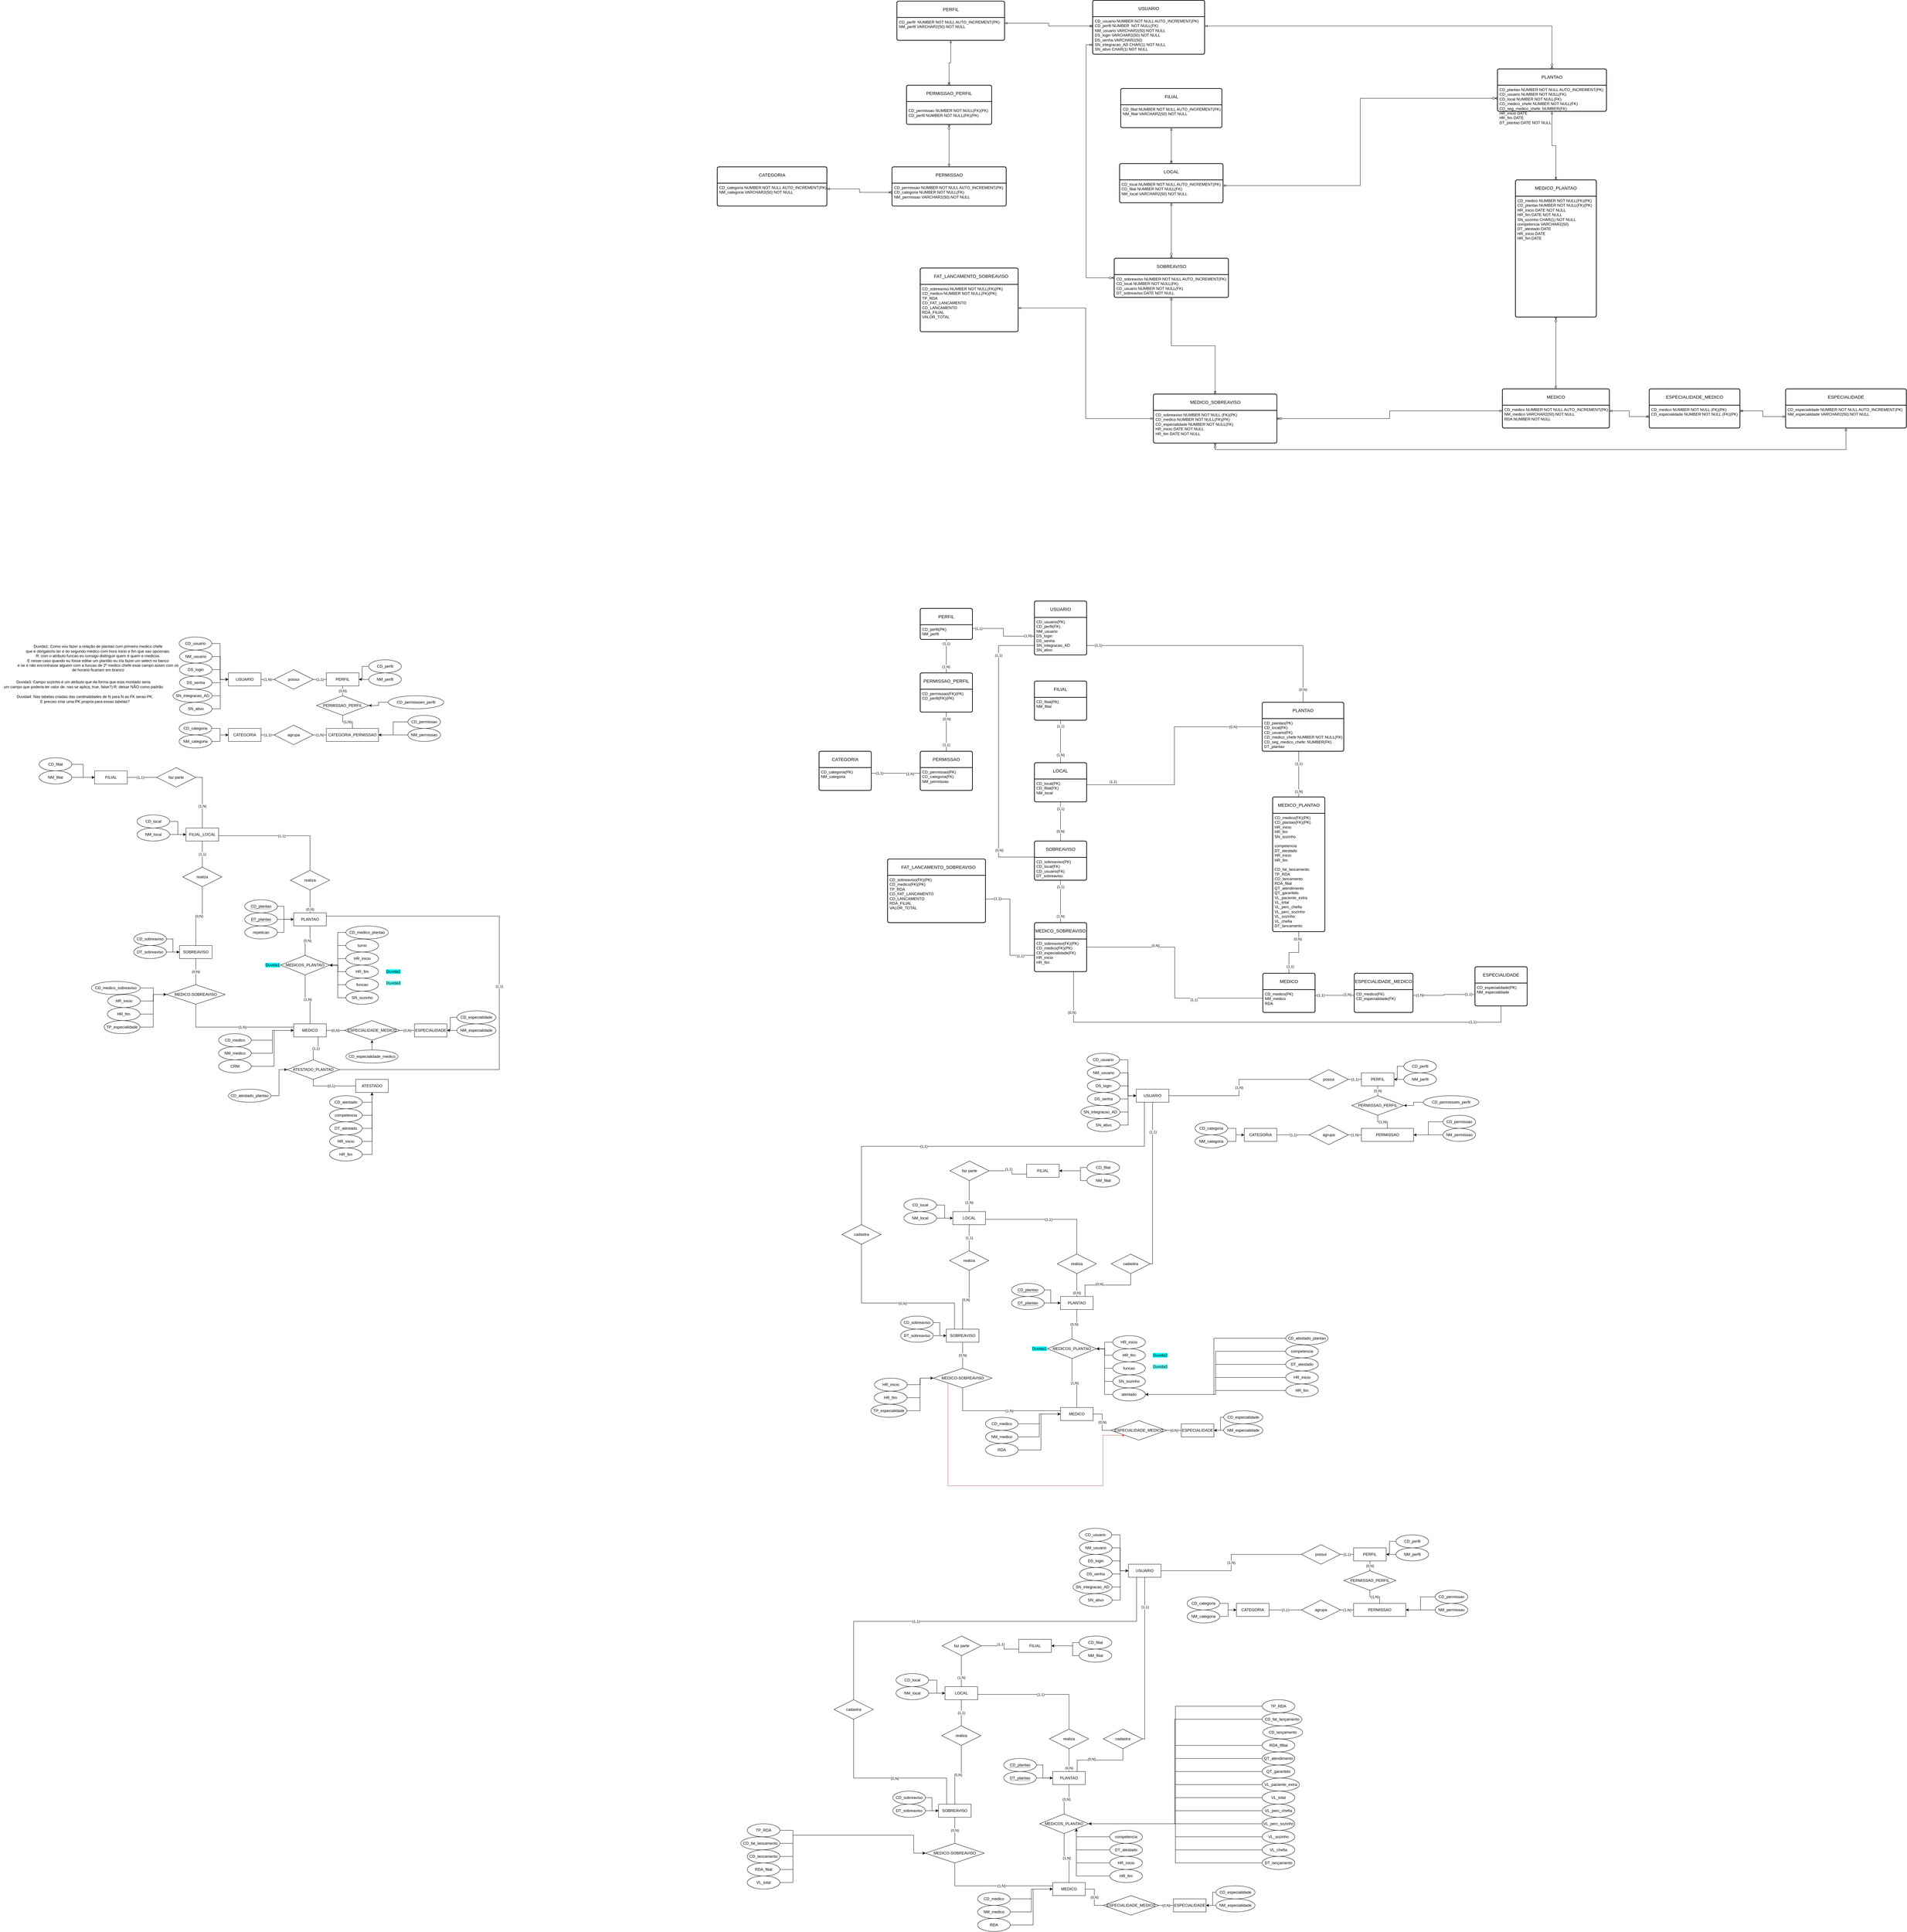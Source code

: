 <mxfile version="21.0.4" type="github">
  <diagram name="Página-1" id="34c1tFqvSpJC6opD18yf">
    <mxGraphModel dx="2587" dy="3242" grid="1" gridSize="10" guides="1" tooltips="1" connect="1" arrows="1" fold="1" page="1" pageScale="1" pageWidth="827" pageHeight="1169" math="0" shadow="0">
      <root>
        <mxCell id="0" />
        <mxCell id="1" parent="0" />
        <mxCell id="nKR082mUFp1Buz5sR-zI-10" value="(1,N)" style="edgeStyle=orthogonalEdgeStyle;rounded=0;orthogonalLoop=1;jettySize=auto;html=1;exitX=1;exitY=0.5;exitDx=0;exitDy=0;endArrow=none;endFill=0;" parent="1" source="nKR082mUFp1Buz5sR-zI-3" target="nKR082mUFp1Buz5sR-zI-8" edge="1">
          <mxGeometry relative="1" as="geometry">
            <mxPoint as="offset" />
          </mxGeometry>
        </mxCell>
        <mxCell id="nKR082mUFp1Buz5sR-zI-3" value="USUARIO" style="whiteSpace=wrap;html=1;align=center;" parent="1" vertex="1">
          <mxGeometry x="-110" y="120" width="100" height="40" as="geometry" />
        </mxCell>
        <mxCell id="nKR082mUFp1Buz5sR-zI-46" style="edgeStyle=orthogonalEdgeStyle;rounded=0;orthogonalLoop=1;jettySize=auto;html=1;exitX=1;exitY=0.5;exitDx=0;exitDy=0;entryX=0;entryY=0.5;entryDx=0;entryDy=0;" parent="1" source="nKR082mUFp1Buz5sR-zI-4" target="nKR082mUFp1Buz5sR-zI-3" edge="1">
          <mxGeometry relative="1" as="geometry" />
        </mxCell>
        <mxCell id="nKR082mUFp1Buz5sR-zI-4" value="NM_usuario" style="ellipse;whiteSpace=wrap;html=1;align=center;" parent="1" vertex="1">
          <mxGeometry x="-260" y="50" width="100" height="40" as="geometry" />
        </mxCell>
        <mxCell id="nKR082mUFp1Buz5sR-zI-45" style="edgeStyle=orthogonalEdgeStyle;rounded=0;orthogonalLoop=1;jettySize=auto;html=1;exitX=1;exitY=0.5;exitDx=0;exitDy=0;entryX=0;entryY=0.5;entryDx=0;entryDy=0;" parent="1" source="nKR082mUFp1Buz5sR-zI-5" target="nKR082mUFp1Buz5sR-zI-3" edge="1">
          <mxGeometry relative="1" as="geometry" />
        </mxCell>
        <mxCell id="nKR082mUFp1Buz5sR-zI-5" value="DS_login" style="ellipse;whiteSpace=wrap;html=1;align=center;" parent="1" vertex="1">
          <mxGeometry x="-260" y="90" width="100" height="40" as="geometry" />
        </mxCell>
        <mxCell id="nKR082mUFp1Buz5sR-zI-44" style="edgeStyle=orthogonalEdgeStyle;rounded=0;orthogonalLoop=1;jettySize=auto;html=1;exitX=1;exitY=0.5;exitDx=0;exitDy=0;" parent="1" source="nKR082mUFp1Buz5sR-zI-6" edge="1">
          <mxGeometry relative="1" as="geometry">
            <mxPoint x="-110" y="140" as="targetPoint" />
          </mxGeometry>
        </mxCell>
        <mxCell id="nKR082mUFp1Buz5sR-zI-6" value="DS_senha" style="ellipse;whiteSpace=wrap;html=1;align=center;" parent="1" vertex="1">
          <mxGeometry x="-260" y="130" width="100" height="40" as="geometry" />
        </mxCell>
        <mxCell id="nKR082mUFp1Buz5sR-zI-11" value="(1,1)" style="edgeStyle=orthogonalEdgeStyle;rounded=0;orthogonalLoop=1;jettySize=auto;html=1;exitX=1;exitY=0.5;exitDx=0;exitDy=0;entryX=0;entryY=0.5;entryDx=0;entryDy=0;endArrow=none;endFill=0;" parent="1" source="nKR082mUFp1Buz5sR-zI-8" target="nKR082mUFp1Buz5sR-zI-9" edge="1">
          <mxGeometry relative="1" as="geometry" />
        </mxCell>
        <mxCell id="nKR082mUFp1Buz5sR-zI-8" value="possui" style="shape=rhombus;perimeter=rhombusPerimeter;whiteSpace=wrap;html=1;align=center;" parent="1" vertex="1">
          <mxGeometry x="30" y="110" width="120" height="60" as="geometry" />
        </mxCell>
        <mxCell id="nKR082mUFp1Buz5sR-zI-17" value="(0,N)" style="edgeStyle=orthogonalEdgeStyle;rounded=0;orthogonalLoop=1;jettySize=auto;html=1;exitX=0.5;exitY=1;exitDx=0;exitDy=0;endArrow=none;endFill=0;" parent="1" source="nKR082mUFp1Buz5sR-zI-9" target="nKR082mUFp1Buz5sR-zI-14" edge="1">
          <mxGeometry relative="1" as="geometry" />
        </mxCell>
        <mxCell id="nKR082mUFp1Buz5sR-zI-9" value="PERFIL" style="whiteSpace=wrap;html=1;align=center;" parent="1" vertex="1">
          <mxGeometry x="190" y="120" width="100" height="40" as="geometry" />
        </mxCell>
        <mxCell id="nKR082mUFp1Buz5sR-zI-27" value="(1,1)" style="edgeStyle=orthogonalEdgeStyle;rounded=0;orthogonalLoop=1;jettySize=auto;html=1;exitX=1;exitY=0.5;exitDx=0;exitDy=0;entryX=0;entryY=0.5;entryDx=0;entryDy=0;endArrow=none;endFill=0;" parent="1" source="nKR082mUFp1Buz5sR-zI-12" target="nKR082mUFp1Buz5sR-zI-15" edge="1">
          <mxGeometry relative="1" as="geometry" />
        </mxCell>
        <mxCell id="nKR082mUFp1Buz5sR-zI-12" value="CATEGORIA" style="whiteSpace=wrap;html=1;align=center;" parent="1" vertex="1">
          <mxGeometry x="-110" y="290" width="100" height="40" as="geometry" />
        </mxCell>
        <mxCell id="nKR082mUFp1Buz5sR-zI-13" value="CATEGORIA_PERMISSAO" style="whiteSpace=wrap;html=1;align=center;" parent="1" vertex="1">
          <mxGeometry x="190" y="290" width="160" height="40" as="geometry" />
        </mxCell>
        <mxCell id="nKR082mUFp1Buz5sR-zI-24" value="(1,N)" style="edgeStyle=orthogonalEdgeStyle;rounded=0;orthogonalLoop=1;jettySize=auto;html=1;exitX=0.5;exitY=1;exitDx=0;exitDy=0;endArrow=none;endFill=0;" parent="1" source="nKR082mUFp1Buz5sR-zI-14" target="nKR082mUFp1Buz5sR-zI-13" edge="1">
          <mxGeometry relative="1" as="geometry" />
        </mxCell>
        <mxCell id="nKR082mUFp1Buz5sR-zI-14" value="PERMISSAO_PERFIL" style="shape=rhombus;perimeter=rhombusPerimeter;whiteSpace=wrap;html=1;align=center;" parent="1" vertex="1">
          <mxGeometry x="160" y="190" width="160" height="60" as="geometry" />
        </mxCell>
        <mxCell id="nKR082mUFp1Buz5sR-zI-26" value="(1,N)" style="edgeStyle=orthogonalEdgeStyle;rounded=0;orthogonalLoop=1;jettySize=auto;html=1;exitX=1;exitY=0.5;exitDx=0;exitDy=0;endArrow=none;endFill=0;" parent="1" source="nKR082mUFp1Buz5sR-zI-15" target="nKR082mUFp1Buz5sR-zI-13" edge="1">
          <mxGeometry relative="1" as="geometry">
            <mxPoint as="offset" />
          </mxGeometry>
        </mxCell>
        <mxCell id="nKR082mUFp1Buz5sR-zI-15" value="agrupa" style="shape=rhombus;perimeter=rhombusPerimeter;whiteSpace=wrap;html=1;align=center;" parent="1" vertex="1">
          <mxGeometry x="30" y="280" width="120" height="60" as="geometry" />
        </mxCell>
        <mxCell id="nKR082mUFp1Buz5sR-zI-47" style="edgeStyle=orthogonalEdgeStyle;rounded=0;orthogonalLoop=1;jettySize=auto;html=1;exitX=0;exitY=0.5;exitDx=0;exitDy=0;entryX=1;entryY=0.5;entryDx=0;entryDy=0;" parent="1" source="nKR082mUFp1Buz5sR-zI-21" target="nKR082mUFp1Buz5sR-zI-9" edge="1">
          <mxGeometry relative="1" as="geometry" />
        </mxCell>
        <mxCell id="nKR082mUFp1Buz5sR-zI-21" value="NM_perfil" style="ellipse;whiteSpace=wrap;html=1;align=center;" parent="1" vertex="1">
          <mxGeometry x="320" y="120" width="100" height="40" as="geometry" />
        </mxCell>
        <mxCell id="nKR082mUFp1Buz5sR-zI-52" style="edgeStyle=orthogonalEdgeStyle;rounded=0;orthogonalLoop=1;jettySize=auto;html=1;exitX=0;exitY=0.5;exitDx=0;exitDy=0;entryX=1;entryY=0.5;entryDx=0;entryDy=0;" parent="1" source="nKR082mUFp1Buz5sR-zI-22" target="nKR082mUFp1Buz5sR-zI-13" edge="1">
          <mxGeometry relative="1" as="geometry" />
        </mxCell>
        <mxCell id="nKR082mUFp1Buz5sR-zI-22" value="NM_permissao" style="ellipse;whiteSpace=wrap;html=1;align=center;" parent="1" vertex="1">
          <mxGeometry x="440" y="290" width="100" height="40" as="geometry" />
        </mxCell>
        <mxCell id="nKR082mUFp1Buz5sR-zI-54" style="edgeStyle=orthogonalEdgeStyle;rounded=0;orthogonalLoop=1;jettySize=auto;html=1;exitX=1;exitY=0.5;exitDx=0;exitDy=0;entryX=0;entryY=0.5;entryDx=0;entryDy=0;" parent="1" source="nKR082mUFp1Buz5sR-zI-28" target="nKR082mUFp1Buz5sR-zI-12" edge="1">
          <mxGeometry relative="1" as="geometry" />
        </mxCell>
        <mxCell id="nKR082mUFp1Buz5sR-zI-28" value="NM_categoria" style="ellipse;whiteSpace=wrap;html=1;align=center;" parent="1" vertex="1">
          <mxGeometry x="-261" y="310" width="100" height="40" as="geometry" />
        </mxCell>
        <mxCell id="nKR082mUFp1Buz5sR-zI-43" style="edgeStyle=orthogonalEdgeStyle;rounded=0;orthogonalLoop=1;jettySize=auto;html=1;exitX=1;exitY=0.5;exitDx=0;exitDy=0;entryX=0;entryY=0.5;entryDx=0;entryDy=0;" parent="1" source="nKR082mUFp1Buz5sR-zI-29" target="nKR082mUFp1Buz5sR-zI-3" edge="1">
          <mxGeometry relative="1" as="geometry" />
        </mxCell>
        <mxCell id="nKR082mUFp1Buz5sR-zI-29" value="SN_integracao_AD" style="ellipse;whiteSpace=wrap;html=1;align=center;" parent="1" vertex="1">
          <mxGeometry x="-280" y="170" width="120" height="40" as="geometry" />
        </mxCell>
        <mxCell id="nKR082mUFp1Buz5sR-zI-35" value="(1,N)" style="edgeStyle=orthogonalEdgeStyle;rounded=0;orthogonalLoop=1;jettySize=auto;html=1;exitX=0.5;exitY=1;exitDx=0;exitDy=0;entryX=1;entryY=0.5;entryDx=0;entryDy=0;endArrow=none;endFill=0;" parent="1" source="nKR082mUFp1Buz5sR-zI-30" target="nKR082mUFp1Buz5sR-zI-32" edge="1">
          <mxGeometry relative="1" as="geometry">
            <Array as="points">
              <mxPoint x="-190" y="440" />
            </Array>
          </mxGeometry>
        </mxCell>
        <mxCell id="nKR082mUFp1Buz5sR-zI-120" value="(1,1)" style="edgeStyle=orthogonalEdgeStyle;rounded=0;orthogonalLoop=1;jettySize=auto;html=1;exitX=0.5;exitY=1;exitDx=0;exitDy=0;entryX=0.5;entryY=0;entryDx=0;entryDy=0;endArrow=none;endFill=0;" parent="1" source="nKR082mUFp1Buz5sR-zI-30" target="nKR082mUFp1Buz5sR-zI-119" edge="1">
          <mxGeometry relative="1" as="geometry" />
        </mxCell>
        <mxCell id="nKR082mUFp1Buz5sR-zI-30" value="FILIAL_LOCAL" style="whiteSpace=wrap;html=1;align=center;" parent="1" vertex="1">
          <mxGeometry x="-240" y="595" width="100" height="40" as="geometry" />
        </mxCell>
        <mxCell id="nKR082mUFp1Buz5sR-zI-53" style="edgeStyle=orthogonalEdgeStyle;rounded=0;orthogonalLoop=1;jettySize=auto;html=1;exitX=1;exitY=0.5;exitDx=0;exitDy=0;" parent="1" source="nKR082mUFp1Buz5sR-zI-31" target="nKR082mUFp1Buz5sR-zI-30" edge="1">
          <mxGeometry relative="1" as="geometry" />
        </mxCell>
        <mxCell id="nKR082mUFp1Buz5sR-zI-31" value="NM_local" style="ellipse;whiteSpace=wrap;html=1;align=center;" parent="1" vertex="1">
          <mxGeometry x="-390" y="595" width="100" height="40" as="geometry" />
        </mxCell>
        <mxCell id="nKR082mUFp1Buz5sR-zI-36" value="(1,1)" style="edgeStyle=orthogonalEdgeStyle;rounded=0;orthogonalLoop=1;jettySize=auto;html=1;exitX=0;exitY=0.5;exitDx=0;exitDy=0;entryX=1;entryY=0.75;entryDx=0;entryDy=0;endArrow=none;endFill=0;" parent="1" source="nKR082mUFp1Buz5sR-zI-32" target="nKR082mUFp1Buz5sR-zI-33" edge="1">
          <mxGeometry relative="1" as="geometry">
            <Array as="points">
              <mxPoint x="-420" y="440" />
            </Array>
          </mxGeometry>
        </mxCell>
        <mxCell id="nKR082mUFp1Buz5sR-zI-32" value="faz parte" style="shape=rhombus;perimeter=rhombusPerimeter;whiteSpace=wrap;html=1;align=center;" parent="1" vertex="1">
          <mxGeometry x="-330" y="410" width="120" height="60" as="geometry" />
        </mxCell>
        <mxCell id="nKR082mUFp1Buz5sR-zI-33" value="FILIAL" style="whiteSpace=wrap;html=1;align=center;" parent="1" vertex="1">
          <mxGeometry x="-520" y="420" width="100" height="40" as="geometry" />
        </mxCell>
        <mxCell id="nKR082mUFp1Buz5sR-zI-51" style="edgeStyle=orthogonalEdgeStyle;rounded=0;orthogonalLoop=1;jettySize=auto;html=1;exitX=1;exitY=0.5;exitDx=0;exitDy=0;" parent="1" source="nKR082mUFp1Buz5sR-zI-34" edge="1">
          <mxGeometry relative="1" as="geometry">
            <mxPoint x="-520" y="440" as="targetPoint" />
            <Array as="points" />
          </mxGeometry>
        </mxCell>
        <mxCell id="nKR082mUFp1Buz5sR-zI-34" value="NM_filial" style="ellipse;whiteSpace=wrap;html=1;align=center;" parent="1" vertex="1">
          <mxGeometry x="-690" y="420" width="100" height="40" as="geometry" />
        </mxCell>
        <mxCell id="nKR082mUFp1Buz5sR-zI-60" value="(0,N)" style="edgeStyle=orthogonalEdgeStyle;rounded=0;orthogonalLoop=1;jettySize=auto;html=1;exitX=1;exitY=0.5;exitDx=0;exitDy=0;entryX=0;entryY=0.5;entryDx=0;entryDy=0;endArrow=none;endFill=0;" parent="1" source="nKR082mUFp1Buz5sR-zI-55" target="nKR082mUFp1Buz5sR-zI-58" edge="1">
          <mxGeometry relative="1" as="geometry" />
        </mxCell>
        <mxCell id="nKR082mUFp1Buz5sR-zI-98" value="(1,N)" style="edgeStyle=orthogonalEdgeStyle;rounded=0;orthogonalLoop=1;jettySize=auto;html=1;exitX=0.5;exitY=0;exitDx=0;exitDy=0;entryX=0.5;entryY=1;entryDx=0;entryDy=0;endArrow=none;endFill=0;" parent="1" source="nKR082mUFp1Buz5sR-zI-55" target="nKR082mUFp1Buz5sR-zI-96" edge="1">
          <mxGeometry relative="1" as="geometry" />
        </mxCell>
        <mxCell id="nKR082mUFp1Buz5sR-zI-129" value="(1,N)" style="edgeStyle=orthogonalEdgeStyle;rounded=0;orthogonalLoop=1;jettySize=auto;html=1;exitX=0.25;exitY=1;exitDx=0;exitDy=0;entryX=0.5;entryY=1;entryDx=0;entryDy=0;endArrow=none;endFill=0;" parent="1" source="nKR082mUFp1Buz5sR-zI-55" target="nKR082mUFp1Buz5sR-zI-128" edge="1">
          <mxGeometry relative="1" as="geometry">
            <Array as="points">
              <mxPoint x="115" y="1205" />
              <mxPoint x="-210" y="1205" />
            </Array>
          </mxGeometry>
        </mxCell>
        <mxCell id="nKR082mUFp1Buz5sR-zI-156" value="(1,1)" style="edgeStyle=orthogonalEdgeStyle;rounded=0;orthogonalLoop=1;jettySize=auto;html=1;entryX=0.5;entryY=0;entryDx=0;entryDy=0;exitX=0.75;exitY=1;exitDx=0;exitDy=0;endArrow=none;endFill=0;" parent="1" source="nKR082mUFp1Buz5sR-zI-55" target="nKR082mUFp1Buz5sR-zI-155" edge="1">
          <mxGeometry relative="1" as="geometry">
            <mxPoint x="180" y="1235.09" as="sourcePoint" />
          </mxGeometry>
        </mxCell>
        <mxCell id="nKR082mUFp1Buz5sR-zI-55" value="MEDICO" style="whiteSpace=wrap;html=1;align=center;" parent="1" vertex="1">
          <mxGeometry x="90" y="1195" width="100" height="40" as="geometry" />
        </mxCell>
        <mxCell id="nKR082mUFp1Buz5sR-zI-62" style="edgeStyle=orthogonalEdgeStyle;rounded=0;orthogonalLoop=1;jettySize=auto;html=1;exitX=1;exitY=0.5;exitDx=0;exitDy=0;entryX=0;entryY=0.5;entryDx=0;entryDy=0;" parent="1" source="nKR082mUFp1Buz5sR-zI-56" target="nKR082mUFp1Buz5sR-zI-55" edge="1">
          <mxGeometry relative="1" as="geometry" />
        </mxCell>
        <mxCell id="nKR082mUFp1Buz5sR-zI-56" value="NM_medico" style="ellipse;whiteSpace=wrap;html=1;align=center;" parent="1" vertex="1">
          <mxGeometry x="-140" y="1265" width="100" height="40" as="geometry" />
        </mxCell>
        <mxCell id="nKR082mUFp1Buz5sR-zI-63" style="edgeStyle=orthogonalEdgeStyle;rounded=0;orthogonalLoop=1;jettySize=auto;html=1;exitX=1;exitY=0.5;exitDx=0;exitDy=0;entryX=0;entryY=0.5;entryDx=0;entryDy=0;" parent="1" source="nKR082mUFp1Buz5sR-zI-57" target="nKR082mUFp1Buz5sR-zI-55" edge="1">
          <mxGeometry relative="1" as="geometry">
            <mxPoint x="70" y="1295" as="targetPoint" />
            <Array as="points">
              <mxPoint x="30" y="1325" />
              <mxPoint x="30" y="1215" />
            </Array>
          </mxGeometry>
        </mxCell>
        <mxCell id="nKR082mUFp1Buz5sR-zI-57" value="CRM" style="ellipse;whiteSpace=wrap;html=1;align=center;" parent="1" vertex="1">
          <mxGeometry x="-140" y="1305" width="100" height="40" as="geometry" />
        </mxCell>
        <mxCell id="nKR082mUFp1Buz5sR-zI-58" value="ESPECIALIDADE_MEDICO" style="shape=rhombus;perimeter=rhombusPerimeter;whiteSpace=wrap;html=1;align=center;" parent="1" vertex="1">
          <mxGeometry x="245" y="1185" width="170" height="60" as="geometry" />
        </mxCell>
        <mxCell id="nKR082mUFp1Buz5sR-zI-61" value="(0,N)" style="edgeStyle=orthogonalEdgeStyle;rounded=0;orthogonalLoop=1;jettySize=auto;html=1;exitX=0;exitY=0.5;exitDx=0;exitDy=0;entryX=1;entryY=0.5;entryDx=0;entryDy=0;endArrow=none;endFill=0;" parent="1" source="nKR082mUFp1Buz5sR-zI-59" target="nKR082mUFp1Buz5sR-zI-58" edge="1">
          <mxGeometry relative="1" as="geometry" />
        </mxCell>
        <mxCell id="nKR082mUFp1Buz5sR-zI-59" value="ESPECIALIDADE" style="whiteSpace=wrap;html=1;align=center;" parent="1" vertex="1">
          <mxGeometry x="460" y="1195" width="100" height="40" as="geometry" />
        </mxCell>
        <mxCell id="nKR082mUFp1Buz5sR-zI-65" style="edgeStyle=orthogonalEdgeStyle;rounded=0;orthogonalLoop=1;jettySize=auto;html=1;exitX=0;exitY=0.5;exitDx=0;exitDy=0;entryX=1;entryY=0.5;entryDx=0;entryDy=0;" parent="1" source="nKR082mUFp1Buz5sR-zI-64" target="nKR082mUFp1Buz5sR-zI-59" edge="1">
          <mxGeometry relative="1" as="geometry" />
        </mxCell>
        <mxCell id="nKR082mUFp1Buz5sR-zI-64" value="NM_especialidade" style="ellipse;whiteSpace=wrap;html=1;align=center;" parent="1" vertex="1">
          <mxGeometry x="590" y="1195" width="120" height="40" as="geometry" />
        </mxCell>
        <mxCell id="nKR082mUFp1Buz5sR-zI-75" value="PLANTAO" style="whiteSpace=wrap;html=1;align=center;" parent="1" vertex="1">
          <mxGeometry x="90" y="854.91" width="100" height="40" as="geometry" />
        </mxCell>
        <mxCell id="nKR082mUFp1Buz5sR-zI-76" style="edgeStyle=orthogonalEdgeStyle;rounded=0;orthogonalLoop=1;jettySize=auto;html=1;exitX=1;exitY=0.5;exitDx=0;exitDy=0;entryX=0;entryY=0.5;entryDx=0;entryDy=0;" parent="1" source="nKR082mUFp1Buz5sR-zI-77" target="nKR082mUFp1Buz5sR-zI-75" edge="1">
          <mxGeometry relative="1" as="geometry" />
        </mxCell>
        <mxCell id="nKR082mUFp1Buz5sR-zI-77" value="&lt;span style=&quot;border-bottom: 1px dotted&quot;&gt;DT_plantao&lt;/span&gt;" style="ellipse;whiteSpace=wrap;html=1;align=center;" parent="1" vertex="1">
          <mxGeometry x="-60" y="854.91" width="100" height="40" as="geometry" />
        </mxCell>
        <mxCell id="nKR082mUFp1Buz5sR-zI-78" style="edgeStyle=orthogonalEdgeStyle;rounded=0;orthogonalLoop=1;jettySize=auto;html=1;exitX=1;exitY=0.5;exitDx=0;exitDy=0;" parent="1" source="nKR082mUFp1Buz5sR-zI-79" edge="1">
          <mxGeometry relative="1" as="geometry">
            <mxPoint x="90" y="874.91" as="targetPoint" />
            <Array as="points">
              <mxPoint x="60" y="915" />
              <mxPoint x="60" y="875" />
            </Array>
          </mxGeometry>
        </mxCell>
        <mxCell id="nKR082mUFp1Buz5sR-zI-79" value="repeticao" style="ellipse;whiteSpace=wrap;html=1;align=center;" parent="1" vertex="1">
          <mxGeometry x="-60" y="894.91" width="100" height="40" as="geometry" />
        </mxCell>
        <mxCell id="nKR082mUFp1Buz5sR-zI-85" value="(1,1)" style="edgeStyle=orthogonalEdgeStyle;rounded=0;orthogonalLoop=1;jettySize=auto;html=1;exitX=0.5;exitY=0;exitDx=0;exitDy=0;entryX=0.999;entryY=0.593;entryDx=0;entryDy=0;endArrow=none;endFill=0;entryPerimeter=0;" parent="1" source="nKR082mUFp1Buz5sR-zI-83" target="nKR082mUFp1Buz5sR-zI-30" edge="1">
          <mxGeometry relative="1" as="geometry">
            <Array as="points">
              <mxPoint x="140" y="619" />
            </Array>
          </mxGeometry>
        </mxCell>
        <mxCell id="nKR082mUFp1Buz5sR-zI-87" value="(0,N)" style="edgeStyle=orthogonalEdgeStyle;rounded=0;orthogonalLoop=1;jettySize=auto;html=1;endArrow=none;endFill=0;exitX=0.5;exitY=1;exitDx=0;exitDy=0;" parent="1" source="nKR082mUFp1Buz5sR-zI-83" target="nKR082mUFp1Buz5sR-zI-75" edge="1">
          <mxGeometry x="0.704" relative="1" as="geometry">
            <mxPoint x="140" y="785" as="sourcePoint" />
            <Array as="points">
              <mxPoint x="140" y="795" />
              <mxPoint x="140" y="795" />
            </Array>
            <mxPoint as="offset" />
          </mxGeometry>
        </mxCell>
        <mxCell id="nKR082mUFp1Buz5sR-zI-83" value="realiza" style="shape=rhombus;perimeter=rhombusPerimeter;whiteSpace=wrap;html=1;align=center;" parent="1" vertex="1">
          <mxGeometry x="80" y="724.91" width="120" height="60" as="geometry" />
        </mxCell>
        <mxCell id="nKR082mUFp1Buz5sR-zI-97" value="(0,N)" style="edgeStyle=orthogonalEdgeStyle;rounded=0;orthogonalLoop=1;jettySize=auto;html=1;exitX=0.5;exitY=0;exitDx=0;exitDy=0;entryX=0.5;entryY=1;entryDx=0;entryDy=0;endArrow=none;endFill=0;" parent="1" source="nKR082mUFp1Buz5sR-zI-96" target="nKR082mUFp1Buz5sR-zI-75" edge="1">
          <mxGeometry relative="1" as="geometry">
            <mxPoint x="140" y="955.0" as="targetPoint" />
            <Array as="points" />
          </mxGeometry>
        </mxCell>
        <mxCell id="nKR082mUFp1Buz5sR-zI-96" value="MEDICOS_PLANTAO" style="shape=rhombus;perimeter=rhombusPerimeter;whiteSpace=wrap;html=1;align=center;" parent="1" vertex="1">
          <mxGeometry x="50" y="985" width="150" height="60" as="geometry" />
        </mxCell>
        <mxCell id="nKR082mUFp1Buz5sR-zI-99" value="&lt;span style=&quot;background-color: rgb(0, 255, 255);&quot;&gt;Duvida1&lt;/span&gt;" style="text;html=1;align=center;verticalAlign=middle;resizable=0;points=[];autosize=1;strokeColor=none;fillColor=none;" parent="1" vertex="1">
          <mxGeometry x="-10" y="1000" width="70" height="30" as="geometry" />
        </mxCell>
        <mxCell id="nKR082mUFp1Buz5sR-zI-100" value="Duvida1: Como vou fazer a relação de plantao com primeiro medico chefe&lt;br&gt;que é obrigatorio ter e do segundo médico com hora inicio e fim que sao opcionais. &lt;br&gt;R: com o atributo funcao eu consigo distinguir quem é quem e medicos. &lt;br&gt;E nesse caso quando eu fosse editar um plantão eu iria fazer um select no banco &lt;br&gt;e se e não encontrasse alguem com a funcao de 2º medico chefe esse campo assim com os&lt;br&gt;de horario ficariam em branco" style="text;html=1;align=center;verticalAlign=middle;resizable=0;points=[];autosize=1;strokeColor=none;fillColor=none;" parent="1" vertex="1">
          <mxGeometry x="-770" y="25" width="520" height="100" as="geometry" />
        </mxCell>
        <mxCell id="nKR082mUFp1Buz5sR-zI-107" style="edgeStyle=orthogonalEdgeStyle;rounded=0;orthogonalLoop=1;jettySize=auto;html=1;exitX=0;exitY=0.5;exitDx=0;exitDy=0;" parent="1" source="nKR082mUFp1Buz5sR-zI-101" target="nKR082mUFp1Buz5sR-zI-96" edge="1">
          <mxGeometry relative="1" as="geometry" />
        </mxCell>
        <mxCell id="nKR082mUFp1Buz5sR-zI-101" value="HR_inicio" style="ellipse;whiteSpace=wrap;html=1;align=center;" parent="1" vertex="1">
          <mxGeometry x="250" y="975" width="100" height="40" as="geometry" />
        </mxCell>
        <mxCell id="nKR082mUFp1Buz5sR-zI-109" style="edgeStyle=orthogonalEdgeStyle;rounded=0;orthogonalLoop=1;jettySize=auto;html=1;exitX=0;exitY=0.5;exitDx=0;exitDy=0;" parent="1" source="nKR082mUFp1Buz5sR-zI-102" edge="1">
          <mxGeometry relative="1" as="geometry">
            <mxPoint x="200" y="1015.4" as="targetPoint" />
          </mxGeometry>
        </mxCell>
        <mxCell id="nKR082mUFp1Buz5sR-zI-102" value="HR_fim" style="ellipse;whiteSpace=wrap;html=1;align=center;" parent="1" vertex="1">
          <mxGeometry x="250" y="1015" width="100" height="40" as="geometry" />
        </mxCell>
        <mxCell id="nKR082mUFp1Buz5sR-zI-110" style="edgeStyle=orthogonalEdgeStyle;rounded=0;orthogonalLoop=1;jettySize=auto;html=1;exitX=0;exitY=0.5;exitDx=0;exitDy=0;entryX=1;entryY=0.5;entryDx=0;entryDy=0;" parent="1" source="nKR082mUFp1Buz5sR-zI-103" target="nKR082mUFp1Buz5sR-zI-96" edge="1">
          <mxGeometry relative="1" as="geometry" />
        </mxCell>
        <mxCell id="nKR082mUFp1Buz5sR-zI-103" value="funcao" style="ellipse;whiteSpace=wrap;html=1;align=center;" parent="1" vertex="1">
          <mxGeometry x="250" y="1055" width="100" height="40" as="geometry" />
        </mxCell>
        <mxCell id="nKR082mUFp1Buz5sR-zI-111" value="&lt;span style=&quot;background-color: rgb(0, 255, 255);&quot;&gt;Duvida2&lt;/span&gt;" style="text;html=1;align=center;verticalAlign=middle;resizable=0;points=[];autosize=1;strokeColor=none;fillColor=none;" parent="1" vertex="1">
          <mxGeometry x="360" y="1020" width="70" height="30" as="geometry" />
        </mxCell>
        <mxCell id="nKR082mUFp1Buz5sR-zI-114" style="edgeStyle=orthogonalEdgeStyle;rounded=0;orthogonalLoop=1;jettySize=auto;html=1;exitX=0;exitY=0.5;exitDx=0;exitDy=0;entryX=1;entryY=0.5;entryDx=0;entryDy=0;" parent="1" source="nKR082mUFp1Buz5sR-zI-113" target="nKR082mUFp1Buz5sR-zI-96" edge="1">
          <mxGeometry relative="1" as="geometry" />
        </mxCell>
        <mxCell id="nKR082mUFp1Buz5sR-zI-113" value="SN_sozinho" style="ellipse;whiteSpace=wrap;html=1;align=center;" parent="1" vertex="1">
          <mxGeometry x="250" y="1095" width="100" height="40" as="geometry" />
        </mxCell>
        <mxCell id="nKR082mUFp1Buz5sR-zI-115" value="&lt;span style=&quot;background-color: rgb(102, 255, 255);&quot;&gt;Duvida3&lt;/span&gt;" style="text;html=1;align=center;verticalAlign=middle;resizable=0;points=[];autosize=1;strokeColor=none;fillColor=none;" parent="1" vertex="1">
          <mxGeometry x="360" y="1055" width="70" height="30" as="geometry" />
        </mxCell>
        <mxCell id="nKR082mUFp1Buz5sR-zI-116" value="Duvida3: Campo sozinho é um atributo que da forma que esta montado seria &lt;br&gt;um campo que poderia ter valor de: nao se aplica, true, false?) R: deixar NÃO como padrão" style="text;html=1;align=center;verticalAlign=middle;resizable=0;points=[];autosize=1;strokeColor=none;fillColor=none;" parent="1" vertex="1">
          <mxGeometry x="-810" y="135" width="510" height="40" as="geometry" />
        </mxCell>
        <mxCell id="nKR082mUFp1Buz5sR-zI-117" value="SOBREAVISO" style="whiteSpace=wrap;html=1;align=center;" parent="1" vertex="1">
          <mxGeometry x="-260" y="955" width="100" height="40" as="geometry" />
        </mxCell>
        <mxCell id="nKR082mUFp1Buz5sR-zI-121" value="(0,N)" style="edgeStyle=orthogonalEdgeStyle;rounded=0;orthogonalLoop=1;jettySize=auto;html=1;exitX=0.5;exitY=1;exitDx=0;exitDy=0;entryX=0.5;entryY=0;entryDx=0;entryDy=0;endArrow=none;endFill=0;" parent="1" source="nKR082mUFp1Buz5sR-zI-119" target="nKR082mUFp1Buz5sR-zI-117" edge="1">
          <mxGeometry relative="1" as="geometry" />
        </mxCell>
        <mxCell id="nKR082mUFp1Buz5sR-zI-119" value="realiza" style="shape=rhombus;perimeter=rhombusPerimeter;whiteSpace=wrap;html=1;align=center;" parent="1" vertex="1">
          <mxGeometry x="-250" y="715" width="120" height="60" as="geometry" />
        </mxCell>
        <mxCell id="nKR082mUFp1Buz5sR-zI-123" style="edgeStyle=orthogonalEdgeStyle;rounded=0;orthogonalLoop=1;jettySize=auto;html=1;exitX=1;exitY=0.5;exitDx=0;exitDy=0;" parent="1" source="nKR082mUFp1Buz5sR-zI-122" target="nKR082mUFp1Buz5sR-zI-117" edge="1">
          <mxGeometry relative="1" as="geometry">
            <Array as="points" />
          </mxGeometry>
        </mxCell>
        <mxCell id="nKR082mUFp1Buz5sR-zI-122" value="DT_sobreaviso" style="ellipse;whiteSpace=wrap;html=1;align=center;" parent="1" vertex="1">
          <mxGeometry x="-400" y="955" width="100" height="40" as="geometry" />
        </mxCell>
        <mxCell id="nKR082mUFp1Buz5sR-zI-130" value="(0,N)" style="edgeStyle=orthogonalEdgeStyle;rounded=0;orthogonalLoop=1;jettySize=auto;html=1;exitX=0.5;exitY=0;exitDx=0;exitDy=0;entryX=0.5;entryY=1;entryDx=0;entryDy=0;endArrow=none;endFill=0;" parent="1" source="nKR082mUFp1Buz5sR-zI-128" target="nKR082mUFp1Buz5sR-zI-117" edge="1">
          <mxGeometry relative="1" as="geometry">
            <Array as="points">
              <mxPoint x="-210" y="995" />
            </Array>
          </mxGeometry>
        </mxCell>
        <mxCell id="nKR082mUFp1Buz5sR-zI-128" value="MEDICO-SOBREAVISO" style="shape=rhombus;perimeter=rhombusPerimeter;whiteSpace=wrap;html=1;align=center;" parent="1" vertex="1">
          <mxGeometry x="-300" y="1075" width="180" height="60" as="geometry" />
        </mxCell>
        <mxCell id="nKR082mUFp1Buz5sR-zI-133" style="edgeStyle=orthogonalEdgeStyle;rounded=0;orthogonalLoop=1;jettySize=auto;html=1;exitX=1;exitY=0.5;exitDx=0;exitDy=0;entryX=0;entryY=0.5;entryDx=0;entryDy=0;" parent="1" source="nKR082mUFp1Buz5sR-zI-131" target="nKR082mUFp1Buz5sR-zI-128" edge="1">
          <mxGeometry relative="1" as="geometry" />
        </mxCell>
        <mxCell id="nKR082mUFp1Buz5sR-zI-131" value="HR_inicio" style="ellipse;whiteSpace=wrap;html=1;align=center;" parent="1" vertex="1">
          <mxGeometry x="-480" y="1105" width="100" height="40" as="geometry" />
        </mxCell>
        <mxCell id="nKR082mUFp1Buz5sR-zI-134" style="edgeStyle=orthogonalEdgeStyle;rounded=0;orthogonalLoop=1;jettySize=auto;html=1;exitX=1;exitY=0.5;exitDx=0;exitDy=0;entryX=0;entryY=0.5;entryDx=0;entryDy=0;" parent="1" source="nKR082mUFp1Buz5sR-zI-132" target="nKR082mUFp1Buz5sR-zI-128" edge="1">
          <mxGeometry relative="1" as="geometry">
            <mxPoint x="-260.0" y="1105" as="targetPoint" />
          </mxGeometry>
        </mxCell>
        <mxCell id="nKR082mUFp1Buz5sR-zI-132" value="HR_fim" style="ellipse;whiteSpace=wrap;html=1;align=center;" parent="1" vertex="1">
          <mxGeometry x="-481" y="1145" width="100" height="40" as="geometry" />
        </mxCell>
        <mxCell id="nKR082mUFp1Buz5sR-zI-159" value="(1,1)" style="edgeStyle=orthogonalEdgeStyle;rounded=0;orthogonalLoop=1;jettySize=auto;html=1;exitX=1;exitY=0.5;exitDx=0;exitDy=0;entryX=1;entryY=0.25;entryDx=0;entryDy=0;endArrow=none;endFill=0;" parent="1" source="nKR082mUFp1Buz5sR-zI-155" target="nKR082mUFp1Buz5sR-zI-75" edge="1">
          <mxGeometry relative="1" as="geometry">
            <Array as="points">
              <mxPoint x="720" y="1335" />
              <mxPoint x="720" y="865" />
            </Array>
          </mxGeometry>
        </mxCell>
        <mxCell id="nKR082mUFp1Buz5sR-zI-136" value="ATESTADO" style="whiteSpace=wrap;html=1;align=center;" parent="1" vertex="1">
          <mxGeometry x="280" y="1365.09" width="100" height="40" as="geometry" />
        </mxCell>
        <mxCell id="nKR082mUFp1Buz5sR-zI-143" style="edgeStyle=orthogonalEdgeStyle;rounded=0;orthogonalLoop=1;jettySize=auto;html=1;exitX=1;exitY=0.5;exitDx=0;exitDy=0;entryX=0.5;entryY=1;entryDx=0;entryDy=0;" parent="1" source="nKR082mUFp1Buz5sR-zI-137" target="nKR082mUFp1Buz5sR-zI-136" edge="1">
          <mxGeometry relative="1" as="geometry" />
        </mxCell>
        <mxCell id="nKR082mUFp1Buz5sR-zI-137" value="competencia" style="ellipse;whiteSpace=wrap;html=1;align=center;" parent="1" vertex="1">
          <mxGeometry x="200" y="1455" width="100" height="40" as="geometry" />
        </mxCell>
        <mxCell id="nKR082mUFp1Buz5sR-zI-145" style="edgeStyle=orthogonalEdgeStyle;rounded=0;orthogonalLoop=1;jettySize=auto;html=1;exitX=1;exitY=0.5;exitDx=0;exitDy=0;entryX=0.5;entryY=1;entryDx=0;entryDy=0;" parent="1" source="nKR082mUFp1Buz5sR-zI-138" target="nKR082mUFp1Buz5sR-zI-136" edge="1">
          <mxGeometry relative="1" as="geometry" />
        </mxCell>
        <mxCell id="nKR082mUFp1Buz5sR-zI-138" value="DT_atestado" style="ellipse;whiteSpace=wrap;html=1;align=center;" parent="1" vertex="1">
          <mxGeometry x="200" y="1495" width="100" height="40" as="geometry" />
        </mxCell>
        <mxCell id="nKR082mUFp1Buz5sR-zI-146" style="edgeStyle=orthogonalEdgeStyle;rounded=0;orthogonalLoop=1;jettySize=auto;html=1;exitX=1;exitY=0.5;exitDx=0;exitDy=0;" parent="1" source="nKR082mUFp1Buz5sR-zI-139" edge="1">
          <mxGeometry relative="1" as="geometry">
            <mxPoint x="330" y="1405.09" as="targetPoint" />
          </mxGeometry>
        </mxCell>
        <mxCell id="nKR082mUFp1Buz5sR-zI-139" value="HR_inicio" style="ellipse;whiteSpace=wrap;html=1;align=center;" parent="1" vertex="1">
          <mxGeometry x="200" y="1535" width="100" height="40" as="geometry" />
        </mxCell>
        <mxCell id="nKR082mUFp1Buz5sR-zI-147" style="edgeStyle=orthogonalEdgeStyle;rounded=0;orthogonalLoop=1;jettySize=auto;html=1;exitX=1;exitY=0.5;exitDx=0;exitDy=0;" parent="1" source="nKR082mUFp1Buz5sR-zI-140" edge="1">
          <mxGeometry relative="1" as="geometry">
            <mxPoint x="330" y="1405.09" as="targetPoint" />
          </mxGeometry>
        </mxCell>
        <mxCell id="nKR082mUFp1Buz5sR-zI-140" value="HR_fim" style="ellipse;whiteSpace=wrap;html=1;align=center;" parent="1" vertex="1">
          <mxGeometry x="200" y="1575" width="100" height="40" as="geometry" />
        </mxCell>
        <mxCell id="nKR082mUFp1Buz5sR-zI-157" value="(0,1)" style="edgeStyle=orthogonalEdgeStyle;rounded=0;orthogonalLoop=1;jettySize=auto;html=1;exitX=0.5;exitY=1;exitDx=0;exitDy=0;entryX=0;entryY=0.5;entryDx=0;entryDy=0;endArrow=none;endFill=0;" parent="1" source="nKR082mUFp1Buz5sR-zI-155" target="nKR082mUFp1Buz5sR-zI-136" edge="1">
          <mxGeometry relative="1" as="geometry">
            <mxPoint x="210" y="1365.09" as="sourcePoint" />
          </mxGeometry>
        </mxCell>
        <mxCell id="nKR082mUFp1Buz5sR-zI-155" value="ATESTADO_PLANTAO" style="shape=rhombus;perimeter=rhombusPerimeter;whiteSpace=wrap;html=1;align=center;" parent="1" vertex="1">
          <mxGeometry x="70" y="1305.09" width="160" height="60" as="geometry" />
        </mxCell>
        <mxCell id="nKR082mUFp1Buz5sR-zI-161" style="edgeStyle=orthogonalEdgeStyle;rounded=0;orthogonalLoop=1;jettySize=auto;html=1;exitX=1;exitY=0.5;exitDx=0;exitDy=0;entryX=0;entryY=0.5;entryDx=0;entryDy=0;" parent="1" source="nKR082mUFp1Buz5sR-zI-160" target="nKR082mUFp1Buz5sR-zI-3" edge="1">
          <mxGeometry relative="1" as="geometry" />
        </mxCell>
        <mxCell id="nKR082mUFp1Buz5sR-zI-160" value="SN_ativo" style="ellipse;whiteSpace=wrap;html=1;align=center;" parent="1" vertex="1">
          <mxGeometry x="-260" y="210" width="100" height="40" as="geometry" />
        </mxCell>
        <mxCell id="nKR082mUFp1Buz5sR-zI-164" style="edgeStyle=orthogonalEdgeStyle;rounded=0;orthogonalLoop=1;jettySize=auto;html=1;exitX=1;exitY=0.5;exitDx=0;exitDy=0;entryX=0;entryY=0.5;entryDx=0;entryDy=0;" parent="1" source="nKR082mUFp1Buz5sR-zI-163" target="nKR082mUFp1Buz5sR-zI-128" edge="1">
          <mxGeometry relative="1" as="geometry" />
        </mxCell>
        <mxCell id="nKR082mUFp1Buz5sR-zI-163" value="TP_especialidade" style="ellipse;whiteSpace=wrap;html=1;align=center;" parent="1" vertex="1">
          <mxGeometry x="-491" y="1185" width="110" height="40" as="geometry" />
        </mxCell>
        <mxCell id="nKR082mUFp1Buz5sR-zI-168" style="edgeStyle=orthogonalEdgeStyle;rounded=0;orthogonalLoop=1;jettySize=auto;html=1;exitX=0;exitY=0.5;exitDx=0;exitDy=0;entryX=1;entryY=0.5;entryDx=0;entryDy=0;" parent="1" source="nKR082mUFp1Buz5sR-zI-166" target="nKR082mUFp1Buz5sR-zI-96" edge="1">
          <mxGeometry relative="1" as="geometry" />
        </mxCell>
        <mxCell id="nKR082mUFp1Buz5sR-zI-166" value="turno" style="ellipse;whiteSpace=wrap;html=1;align=center;" parent="1" vertex="1">
          <mxGeometry x="250" y="935" width="100" height="40" as="geometry" />
        </mxCell>
        <mxCell id="nKR082mUFp1Buz5sR-zI-172" style="edgeStyle=orthogonalEdgeStyle;rounded=0;orthogonalLoop=1;jettySize=auto;html=1;exitX=1;exitY=0.5;exitDx=0;exitDy=0;entryX=0;entryY=0.5;entryDx=0;entryDy=0;" parent="1" source="nKR082mUFp1Buz5sR-zI-171" target="nKR082mUFp1Buz5sR-zI-3" edge="1">
          <mxGeometry relative="1" as="geometry" />
        </mxCell>
        <mxCell id="nKR082mUFp1Buz5sR-zI-171" value="CD_usuario" style="ellipse;whiteSpace=wrap;html=1;align=center;" parent="1" vertex="1">
          <mxGeometry x="-261" y="10" width="100" height="40" as="geometry" />
        </mxCell>
        <mxCell id="nKR082mUFp1Buz5sR-zI-175" style="edgeStyle=orthogonalEdgeStyle;rounded=0;orthogonalLoop=1;jettySize=auto;html=1;exitX=0;exitY=0.5;exitDx=0;exitDy=0;entryX=1;entryY=0.5;entryDx=0;entryDy=0;" parent="1" source="nKR082mUFp1Buz5sR-zI-173" target="nKR082mUFp1Buz5sR-zI-9" edge="1">
          <mxGeometry relative="1" as="geometry" />
        </mxCell>
        <mxCell id="nKR082mUFp1Buz5sR-zI-173" value="CD_perfil" style="ellipse;whiteSpace=wrap;html=1;align=center;" parent="1" vertex="1">
          <mxGeometry x="320" y="80" width="100" height="40" as="geometry" />
        </mxCell>
        <mxCell id="nKR082mUFp1Buz5sR-zI-176" style="edgeStyle=orthogonalEdgeStyle;rounded=0;orthogonalLoop=1;jettySize=auto;html=1;exitX=0;exitY=0.5;exitDx=0;exitDy=0;entryX=1;entryY=0.5;entryDx=0;entryDy=0;" parent="1" source="nKR082mUFp1Buz5sR-zI-174" target="nKR082mUFp1Buz5sR-zI-13" edge="1">
          <mxGeometry relative="1" as="geometry" />
        </mxCell>
        <mxCell id="nKR082mUFp1Buz5sR-zI-174" value="CD_permissao" style="ellipse;whiteSpace=wrap;html=1;align=center;" parent="1" vertex="1">
          <mxGeometry x="440" y="250" width="100" height="40" as="geometry" />
        </mxCell>
        <mxCell id="nKR082mUFp1Buz5sR-zI-178" style="edgeStyle=orthogonalEdgeStyle;rounded=0;orthogonalLoop=1;jettySize=auto;html=1;exitX=0;exitY=0.5;exitDx=0;exitDy=0;entryX=1;entryY=0.5;entryDx=0;entryDy=0;" parent="1" source="nKR082mUFp1Buz5sR-zI-177" target="nKR082mUFp1Buz5sR-zI-14" edge="1">
          <mxGeometry relative="1" as="geometry" />
        </mxCell>
        <mxCell id="nKR082mUFp1Buz5sR-zI-177" value="CD_permissoes_perfil" style="ellipse;whiteSpace=wrap;html=1;align=center;" parent="1" vertex="1">
          <mxGeometry x="380" y="190" width="170" height="40" as="geometry" />
        </mxCell>
        <mxCell id="nKR082mUFp1Buz5sR-zI-180" style="edgeStyle=orthogonalEdgeStyle;rounded=0;orthogonalLoop=1;jettySize=auto;html=1;exitX=1;exitY=0.5;exitDx=0;exitDy=0;entryX=0;entryY=0.5;entryDx=0;entryDy=0;" parent="1" source="nKR082mUFp1Buz5sR-zI-179" target="nKR082mUFp1Buz5sR-zI-12" edge="1">
          <mxGeometry relative="1" as="geometry" />
        </mxCell>
        <mxCell id="nKR082mUFp1Buz5sR-zI-179" value="CD_categoria" style="ellipse;whiteSpace=wrap;html=1;align=center;" parent="1" vertex="1">
          <mxGeometry x="-261" y="270" width="100" height="40" as="geometry" />
        </mxCell>
        <mxCell id="nKR082mUFp1Buz5sR-zI-182" style="edgeStyle=orthogonalEdgeStyle;rounded=0;orthogonalLoop=1;jettySize=auto;html=1;exitX=1;exitY=0.5;exitDx=0;exitDy=0;entryX=0;entryY=0.5;entryDx=0;entryDy=0;" parent="1" source="nKR082mUFp1Buz5sR-zI-181" target="nKR082mUFp1Buz5sR-zI-33" edge="1">
          <mxGeometry relative="1" as="geometry" />
        </mxCell>
        <mxCell id="nKR082mUFp1Buz5sR-zI-181" value="CD_filial" style="ellipse;whiteSpace=wrap;html=1;align=center;" parent="1" vertex="1">
          <mxGeometry x="-690" y="380" width="100" height="40" as="geometry" />
        </mxCell>
        <mxCell id="nKR082mUFp1Buz5sR-zI-184" style="edgeStyle=orthogonalEdgeStyle;rounded=0;orthogonalLoop=1;jettySize=auto;html=1;exitX=1;exitY=0.5;exitDx=0;exitDy=0;" parent="1" source="nKR082mUFp1Buz5sR-zI-183" target="nKR082mUFp1Buz5sR-zI-30" edge="1">
          <mxGeometry relative="1" as="geometry" />
        </mxCell>
        <mxCell id="nKR082mUFp1Buz5sR-zI-183" value="CD_local" style="ellipse;whiteSpace=wrap;html=1;align=center;" parent="1" vertex="1">
          <mxGeometry x="-390" y="555" width="100" height="40" as="geometry" />
        </mxCell>
        <mxCell id="nKR082mUFp1Buz5sR-zI-200" style="edgeStyle=orthogonalEdgeStyle;rounded=0;orthogonalLoop=1;jettySize=auto;html=1;exitX=1;exitY=0.5;exitDx=0;exitDy=0;entryX=0;entryY=0.5;entryDx=0;entryDy=0;" parent="1" source="nKR082mUFp1Buz5sR-zI-185" target="nKR082mUFp1Buz5sR-zI-117" edge="1">
          <mxGeometry relative="1" as="geometry" />
        </mxCell>
        <mxCell id="nKR082mUFp1Buz5sR-zI-185" value="CD_sobreaviso" style="ellipse;whiteSpace=wrap;html=1;align=center;" parent="1" vertex="1">
          <mxGeometry x="-400" y="915" width="100" height="40" as="geometry" />
        </mxCell>
        <mxCell id="nKR082mUFp1Buz5sR-zI-187" style="edgeStyle=orthogonalEdgeStyle;rounded=0;orthogonalLoop=1;jettySize=auto;html=1;exitX=1;exitY=0.5;exitDx=0;exitDy=0;entryX=0;entryY=0.5;entryDx=0;entryDy=0;" parent="1" source="nKR082mUFp1Buz5sR-zI-186" target="nKR082mUFp1Buz5sR-zI-75" edge="1">
          <mxGeometry relative="1" as="geometry">
            <Array as="points">
              <mxPoint x="60" y="835" />
              <mxPoint x="60" y="875" />
            </Array>
          </mxGeometry>
        </mxCell>
        <mxCell id="nKR082mUFp1Buz5sR-zI-186" value="&lt;span style=&quot;border-bottom: 1px dotted&quot;&gt;CD_plantao&lt;/span&gt;" style="ellipse;whiteSpace=wrap;html=1;align=center;" parent="1" vertex="1">
          <mxGeometry x="-60" y="814.91" width="100" height="40" as="geometry" />
        </mxCell>
        <mxCell id="nKR082mUFp1Buz5sR-zI-190" style="edgeStyle=orthogonalEdgeStyle;rounded=0;orthogonalLoop=1;jettySize=auto;html=1;exitX=1;exitY=0.5;exitDx=0;exitDy=0;entryX=0;entryY=0.5;entryDx=0;entryDy=0;" parent="1" source="nKR082mUFp1Buz5sR-zI-189" target="nKR082mUFp1Buz5sR-zI-55" edge="1">
          <mxGeometry relative="1" as="geometry" />
        </mxCell>
        <mxCell id="nKR082mUFp1Buz5sR-zI-189" value="CD_medico" style="ellipse;whiteSpace=wrap;html=1;align=center;" parent="1" vertex="1">
          <mxGeometry x="-140" y="1225" width="100" height="40" as="geometry" />
        </mxCell>
        <mxCell id="nKR082mUFp1Buz5sR-zI-199" style="edgeStyle=orthogonalEdgeStyle;rounded=0;orthogonalLoop=1;jettySize=auto;html=1;exitX=0;exitY=0.5;exitDx=0;exitDy=0;entryX=1;entryY=0.5;entryDx=0;entryDy=0;" parent="1" source="nKR082mUFp1Buz5sR-zI-191" target="nKR082mUFp1Buz5sR-zI-59" edge="1">
          <mxGeometry relative="1" as="geometry" />
        </mxCell>
        <mxCell id="nKR082mUFp1Buz5sR-zI-191" value="CD_especialidade" style="ellipse;whiteSpace=wrap;html=1;align=center;" parent="1" vertex="1">
          <mxGeometry x="590" y="1155" width="120" height="40" as="geometry" />
        </mxCell>
        <mxCell id="nKR082mUFp1Buz5sR-zI-242" style="edgeStyle=orthogonalEdgeStyle;rounded=0;orthogonalLoop=1;jettySize=auto;html=1;exitX=1;exitY=0.5;exitDx=0;exitDy=0;entryX=0.5;entryY=1;entryDx=0;entryDy=0;" parent="1" source="nKR082mUFp1Buz5sR-zI-192" target="nKR082mUFp1Buz5sR-zI-136" edge="1">
          <mxGeometry relative="1" as="geometry" />
        </mxCell>
        <mxCell id="nKR082mUFp1Buz5sR-zI-192" value="CD_atestado" style="ellipse;whiteSpace=wrap;html=1;align=center;" parent="1" vertex="1">
          <mxGeometry x="200" y="1415" width="100" height="40" as="geometry" />
        </mxCell>
        <mxCell id="nKR082mUFp1Buz5sR-zI-194" style="edgeStyle=orthogonalEdgeStyle;rounded=0;orthogonalLoop=1;jettySize=auto;html=1;exitX=0.5;exitY=0;exitDx=0;exitDy=0;entryX=0.5;entryY=1;entryDx=0;entryDy=0;" parent="1" source="nKR082mUFp1Buz5sR-zI-193" target="nKR082mUFp1Buz5sR-zI-58" edge="1">
          <mxGeometry relative="1" as="geometry" />
        </mxCell>
        <mxCell id="nKR082mUFp1Buz5sR-zI-193" value="CD_especialidade_medico" style="ellipse;whiteSpace=wrap;html=1;align=center;" parent="1" vertex="1">
          <mxGeometry x="250" y="1275" width="160" height="40" as="geometry" />
        </mxCell>
        <mxCell id="nKR082mUFp1Buz5sR-zI-198" style="edgeStyle=orthogonalEdgeStyle;rounded=0;orthogonalLoop=1;jettySize=auto;html=1;exitX=0;exitY=0.5;exitDx=0;exitDy=0;entryX=1;entryY=0.5;entryDx=0;entryDy=0;" parent="1" source="nKR082mUFp1Buz5sR-zI-195" target="nKR082mUFp1Buz5sR-zI-96" edge="1">
          <mxGeometry relative="1" as="geometry" />
        </mxCell>
        <mxCell id="nKR082mUFp1Buz5sR-zI-195" value="CD_medico_plantao" style="ellipse;whiteSpace=wrap;html=1;align=center;" parent="1" vertex="1">
          <mxGeometry x="250" y="895" width="130" height="40" as="geometry" />
        </mxCell>
        <mxCell id="nKR082mUFp1Buz5sR-zI-202" style="edgeStyle=orthogonalEdgeStyle;rounded=0;orthogonalLoop=1;jettySize=auto;html=1;exitX=1;exitY=0.5;exitDx=0;exitDy=0;entryX=0;entryY=0.5;entryDx=0;entryDy=0;" parent="1" source="nKR082mUFp1Buz5sR-zI-201" target="nKR082mUFp1Buz5sR-zI-128" edge="1">
          <mxGeometry relative="1" as="geometry">
            <Array as="points">
              <mxPoint x="-340" y="1085" />
              <mxPoint x="-340" y="1105" />
            </Array>
          </mxGeometry>
        </mxCell>
        <mxCell id="nKR082mUFp1Buz5sR-zI-201" value="CD_medico_sobreaviso" style="ellipse;whiteSpace=wrap;html=1;align=center;" parent="1" vertex="1">
          <mxGeometry x="-530" y="1065" width="150" height="40" as="geometry" />
        </mxCell>
        <mxCell id="nKR082mUFp1Buz5sR-zI-208" style="edgeStyle=orthogonalEdgeStyle;rounded=0;orthogonalLoop=1;jettySize=auto;html=1;exitX=1;exitY=0.5;exitDx=0;exitDy=0;entryX=0;entryY=0.5;entryDx=0;entryDy=0;" parent="1" source="nKR082mUFp1Buz5sR-zI-207" target="nKR082mUFp1Buz5sR-zI-155" edge="1">
          <mxGeometry relative="1" as="geometry" />
        </mxCell>
        <mxCell id="nKR082mUFp1Buz5sR-zI-207" value="CD_atestado_plantao" style="ellipse;whiteSpace=wrap;html=1;align=center;" parent="1" vertex="1">
          <mxGeometry x="-110" y="1395" width="130" height="40" as="geometry" />
        </mxCell>
        <mxCell id="nKR082mUFp1Buz5sR-zI-209" value="USUARIO" style="swimlane;childLayout=stackLayout;horizontal=1;startSize=50;horizontalStack=0;rounded=1;fontSize=14;fontStyle=0;strokeWidth=2;resizeParent=0;resizeLast=1;shadow=0;dashed=0;align=center;arcSize=4;whiteSpace=wrap;html=1;" parent="1" vertex="1">
          <mxGeometry x="2360" y="-100" width="160" height="165" as="geometry" />
        </mxCell>
        <mxCell id="nKR082mUFp1Buz5sR-zI-210" value="CD_usuario(PK)&lt;br&gt;CD_perfil(FK)&lt;br&gt;NM_usuario&lt;br&gt;DS_login&lt;br&gt;DS_senha&lt;br&gt;SN_integracao_AD&lt;br&gt;SN_ativo" style="align=left;strokeColor=none;fillColor=none;spacingLeft=4;fontSize=12;verticalAlign=top;resizable=0;rotatable=0;part=1;html=1;" parent="nKR082mUFp1Buz5sR-zI-209" vertex="1">
          <mxGeometry y="50" width="160" height="115" as="geometry" />
        </mxCell>
        <mxCell id="nKR082mUFp1Buz5sR-zI-215" value="PERFIL" style="swimlane;childLayout=stackLayout;horizontal=1;startSize=50;horizontalStack=0;rounded=1;fontSize=14;fontStyle=0;strokeWidth=2;resizeParent=0;resizeLast=1;shadow=0;dashed=0;align=center;arcSize=4;whiteSpace=wrap;html=1;" parent="1" vertex="1">
          <mxGeometry x="2010" y="-77.5" width="160" height="95" as="geometry" />
        </mxCell>
        <mxCell id="nKR082mUFp1Buz5sR-zI-216" value="CD_perfil(PK)&lt;br&gt;NM_perfil" style="align=left;strokeColor=none;fillColor=none;spacingLeft=4;fontSize=12;verticalAlign=top;resizable=0;rotatable=0;part=1;html=1;" parent="nKR082mUFp1Buz5sR-zI-215" vertex="1">
          <mxGeometry y="50" width="160" height="45" as="geometry" />
        </mxCell>
        <mxCell id="nKR082mUFp1Buz5sR-zI-217" style="edgeStyle=orthogonalEdgeStyle;rounded=0;orthogonalLoop=1;jettySize=auto;html=1;exitX=0.5;exitY=1;exitDx=0;exitDy=0;" parent="nKR082mUFp1Buz5sR-zI-215" source="nKR082mUFp1Buz5sR-zI-216" target="nKR082mUFp1Buz5sR-zI-216" edge="1">
          <mxGeometry relative="1" as="geometry" />
        </mxCell>
        <mxCell id="nKR082mUFp1Buz5sR-zI-259" style="edgeStyle=orthogonalEdgeStyle;rounded=0;orthogonalLoop=1;jettySize=auto;html=1;exitX=0.5;exitY=0;exitDx=0;exitDy=0;entryX=0.5;entryY=1;entryDx=0;entryDy=0;endArrow=none;endFill=0;" parent="1" source="nKR082mUFp1Buz5sR-zI-218" target="nKR082mUFp1Buz5sR-zI-216" edge="1">
          <mxGeometry relative="1" as="geometry" />
        </mxCell>
        <mxCell id="nKR082mUFp1Buz5sR-zI-261" value="(1,1)" style="edgeLabel;html=1;align=center;verticalAlign=middle;resizable=0;points=[];" parent="nKR082mUFp1Buz5sR-zI-259" vertex="1" connectable="0">
          <mxGeometry x="-0.161" y="-1" relative="1" as="geometry">
            <mxPoint x="-1" y="-47" as="offset" />
          </mxGeometry>
        </mxCell>
        <mxCell id="nKR082mUFp1Buz5sR-zI-264" value="(1,N)" style="edgeLabel;html=1;align=center;verticalAlign=middle;resizable=0;points=[];" parent="nKR082mUFp1Buz5sR-zI-259" vertex="1" connectable="0">
          <mxGeometry x="-0.171" y="1" relative="1" as="geometry">
            <mxPoint y="23" as="offset" />
          </mxGeometry>
        </mxCell>
        <mxCell id="nKR082mUFp1Buz5sR-zI-218" value="PERMISSAO_PERFIL" style="swimlane;childLayout=stackLayout;horizontal=1;startSize=50;horizontalStack=0;rounded=1;fontSize=14;fontStyle=0;strokeWidth=2;resizeParent=0;resizeLast=1;shadow=0;dashed=0;align=center;arcSize=4;whiteSpace=wrap;html=1;" parent="1" vertex="1">
          <mxGeometry x="2010" y="120" width="160" height="120" as="geometry" />
        </mxCell>
        <mxCell id="nKR082mUFp1Buz5sR-zI-219" value="CD_permissao(FK)(PK)&lt;br&gt;CD_perfil(FK)(PK)" style="align=left;strokeColor=none;fillColor=none;spacingLeft=4;fontSize=12;verticalAlign=top;resizable=0;rotatable=0;part=1;html=1;" parent="nKR082mUFp1Buz5sR-zI-218" vertex="1">
          <mxGeometry y="50" width="160" height="70" as="geometry" />
        </mxCell>
        <mxCell id="nKR082mUFp1Buz5sR-zI-221" value="CATEGORIA" style="swimlane;childLayout=stackLayout;horizontal=1;startSize=50;horizontalStack=0;rounded=1;fontSize=14;fontStyle=0;strokeWidth=2;resizeParent=0;resizeLast=1;shadow=0;dashed=0;align=center;arcSize=4;whiteSpace=wrap;html=1;" parent="1" vertex="1">
          <mxGeometry x="1700" y="360" width="160" height="120" as="geometry">
            <mxRectangle x="1010" y="220" width="120" height="50" as="alternateBounds" />
          </mxGeometry>
        </mxCell>
        <mxCell id="nKR082mUFp1Buz5sR-zI-222" value="CD_categoria(PK)&lt;br&gt;NM_categoria" style="align=left;strokeColor=none;fillColor=none;spacingLeft=4;fontSize=12;verticalAlign=top;resizable=0;rotatable=0;part=1;html=1;" parent="nKR082mUFp1Buz5sR-zI-221" vertex="1">
          <mxGeometry y="50" width="160" height="70" as="geometry" />
        </mxCell>
        <mxCell id="nKR082mUFp1Buz5sR-zI-224" value="PERMISSAO" style="swimlane;childLayout=stackLayout;horizontal=1;startSize=50;horizontalStack=0;rounded=1;fontSize=14;fontStyle=0;strokeWidth=2;resizeParent=0;resizeLast=1;shadow=0;dashed=0;align=center;arcSize=4;whiteSpace=wrap;html=1;" parent="1" vertex="1">
          <mxGeometry x="2010" y="360" width="160" height="120" as="geometry" />
        </mxCell>
        <mxCell id="nKR082mUFp1Buz5sR-zI-225" value="CD_permissao(PK)&lt;br&gt;CD_categoria(FK)&lt;br&gt;NM_permissao" style="align=left;strokeColor=none;fillColor=none;spacingLeft=4;fontSize=12;verticalAlign=top;resizable=0;rotatable=0;part=1;html=1;" parent="nKR082mUFp1Buz5sR-zI-224" vertex="1">
          <mxGeometry y="50" width="160" height="70" as="geometry" />
        </mxCell>
        <mxCell id="nKR082mUFp1Buz5sR-zI-226" value="FILIAL" style="swimlane;childLayout=stackLayout;horizontal=1;startSize=50;horizontalStack=0;rounded=1;fontSize=14;fontStyle=0;strokeWidth=2;resizeParent=0;resizeLast=1;shadow=0;dashed=0;align=center;arcSize=4;whiteSpace=wrap;html=1;" parent="1" vertex="1">
          <mxGeometry x="2360" y="145.0" width="160" height="120" as="geometry" />
        </mxCell>
        <mxCell id="nKR082mUFp1Buz5sR-zI-227" value="CD_filial(PK)&lt;br&gt;NM_filial" style="align=left;strokeColor=none;fillColor=none;spacingLeft=4;fontSize=12;verticalAlign=top;resizable=0;rotatable=0;part=1;html=1;" parent="nKR082mUFp1Buz5sR-zI-226" vertex="1">
          <mxGeometry y="50" width="160" height="70" as="geometry" />
        </mxCell>
        <mxCell id="nKR082mUFp1Buz5sR-zI-228" value="LOCAL" style="swimlane;childLayout=stackLayout;horizontal=1;startSize=50;horizontalStack=0;rounded=1;fontSize=14;fontStyle=0;strokeWidth=2;resizeParent=0;resizeLast=1;shadow=0;dashed=0;align=center;arcSize=4;whiteSpace=wrap;html=1;" parent="1" vertex="1">
          <mxGeometry x="2360" y="395.0" width="160" height="120" as="geometry" />
        </mxCell>
        <mxCell id="nKR082mUFp1Buz5sR-zI-229" value="CD_local(PK)&lt;br&gt;CD_filial(FK)&lt;br&gt;NM_local" style="align=left;strokeColor=none;fillColor=none;spacingLeft=4;fontSize=12;verticalAlign=top;resizable=0;rotatable=0;part=1;html=1;" parent="nKR082mUFp1Buz5sR-zI-228" vertex="1">
          <mxGeometry y="50" width="160" height="70" as="geometry" />
        </mxCell>
        <mxCell id="nKR082mUFp1Buz5sR-zI-230" value="SOBREAVISO" style="swimlane;childLayout=stackLayout;horizontal=1;startSize=50;horizontalStack=0;rounded=1;fontSize=14;fontStyle=0;strokeWidth=2;resizeParent=0;resizeLast=1;shadow=0;dashed=0;align=center;arcSize=4;whiteSpace=wrap;html=1;" parent="1" vertex="1">
          <mxGeometry x="2360" y="635.0" width="160" height="120" as="geometry" />
        </mxCell>
        <mxCell id="nKR082mUFp1Buz5sR-zI-231" value="CD_sobreaviso(PK)&lt;br&gt;CD_local(FK)&lt;br&gt;CD_usuario(FK)&lt;br&gt;DT_sobreaviso" style="align=left;strokeColor=none;fillColor=none;spacingLeft=4;fontSize=12;verticalAlign=top;resizable=0;rotatable=0;part=1;html=1;" parent="nKR082mUFp1Buz5sR-zI-230" vertex="1">
          <mxGeometry y="50" width="160" height="70" as="geometry" />
        </mxCell>
        <mxCell id="nKR082mUFp1Buz5sR-zI-277" value="(1,N)" style="edgeStyle=orthogonalEdgeStyle;rounded=0;orthogonalLoop=1;jettySize=auto;html=1;exitX=0.5;exitY=0;exitDx=0;exitDy=0;entryX=0.5;entryY=1;entryDx=0;entryDy=0;endArrow=none;endFill=0;" parent="1" source="nKR082mUFp1Buz5sR-zI-232" target="nKR082mUFp1Buz5sR-zI-231" edge="1">
          <mxGeometry x="-0.692" relative="1" as="geometry">
            <mxPoint as="offset" />
          </mxGeometry>
        </mxCell>
        <mxCell id="nKR082mUFp1Buz5sR-zI-282" value="(1,1)" style="edgeLabel;html=1;align=center;verticalAlign=middle;resizable=0;points=[];" parent="nKR082mUFp1Buz5sR-zI-277" vertex="1" connectable="0">
          <mxGeometry x="0.323" relative="1" as="geometry">
            <mxPoint y="-24" as="offset" />
          </mxGeometry>
        </mxCell>
        <mxCell id="nKR082mUFp1Buz5sR-zI-232" value="MEDICO_SOBREAVISO" style="swimlane;childLayout=stackLayout;horizontal=1;startSize=50;horizontalStack=0;rounded=1;fontSize=14;fontStyle=0;strokeWidth=2;resizeParent=0;resizeLast=1;shadow=0;dashed=0;align=center;arcSize=4;whiteSpace=wrap;html=1;" parent="1" vertex="1">
          <mxGeometry x="2360" y="885" width="160" height="150" as="geometry" />
        </mxCell>
        <mxCell id="nKR082mUFp1Buz5sR-zI-233" value="CD_sobreaviso(FK)(PK)&lt;br&gt;CD_medico(FK)(PK)&lt;br&gt;CD_especialidade(FK)&lt;br&gt;HR_inicio&lt;br&gt;HR_fim" style="align=left;strokeColor=none;fillColor=none;spacingLeft=4;fontSize=12;verticalAlign=top;resizable=0;rotatable=0;part=1;html=1;" parent="nKR082mUFp1Buz5sR-zI-232" vertex="1">
          <mxGeometry y="50" width="160" height="100" as="geometry" />
        </mxCell>
        <mxCell id="nKR082mUFp1Buz5sR-zI-278" style="edgeStyle=orthogonalEdgeStyle;rounded=0;orthogonalLoop=1;jettySize=auto;html=1;exitX=-0.007;exitY=0.375;exitDx=0;exitDy=0;entryX=1;entryY=0.25;entryDx=0;entryDy=0;endArrow=none;endFill=0;exitPerimeter=0;" parent="1" source="nKR082mUFp1Buz5sR-zI-235" target="nKR082mUFp1Buz5sR-zI-233" edge="1">
          <mxGeometry relative="1" as="geometry" />
        </mxCell>
        <mxCell id="nKR082mUFp1Buz5sR-zI-280" value="(0,N)" style="edgeLabel;html=1;align=center;verticalAlign=middle;resizable=0;points=[];" parent="nKR082mUFp1Buz5sR-zI-278" vertex="1" connectable="0">
          <mxGeometry x="0.302" y="-1" relative="1" as="geometry">
            <mxPoint x="-32" y="-4" as="offset" />
          </mxGeometry>
        </mxCell>
        <mxCell id="nKR082mUFp1Buz5sR-zI-281" value="(1,1)" style="edgeLabel;html=1;align=center;verticalAlign=middle;resizable=0;points=[];" parent="nKR082mUFp1Buz5sR-zI-278" vertex="1" connectable="0">
          <mxGeometry x="-0.301" y="-1" relative="1" as="geometry">
            <mxPoint x="33" y="5" as="offset" />
          </mxGeometry>
        </mxCell>
        <mxCell id="nKR082mUFp1Buz5sR-zI-289" style="edgeStyle=orthogonalEdgeStyle;rounded=0;orthogonalLoop=1;jettySize=auto;html=1;exitX=0.5;exitY=0;exitDx=0;exitDy=0;endArrow=none;endFill=0;" parent="1" source="nKR082mUFp1Buz5sR-zI-234" target="nKR082mUFp1Buz5sR-zI-246" edge="1">
          <mxGeometry relative="1" as="geometry" />
        </mxCell>
        <mxCell id="nKR082mUFp1Buz5sR-zI-290" value="(0,N)" style="edgeLabel;html=1;align=center;verticalAlign=middle;resizable=0;points=[];" parent="nKR082mUFp1Buz5sR-zI-289" vertex="1" connectable="0">
          <mxGeometry x="0.721" y="3" relative="1" as="geometry">
            <mxPoint as="offset" />
          </mxGeometry>
        </mxCell>
        <mxCell id="nKR082mUFp1Buz5sR-zI-291" value="(1,1)" style="edgeLabel;html=1;align=center;verticalAlign=middle;resizable=0;points=[];" parent="nKR082mUFp1Buz5sR-zI-289" vertex="1" connectable="0">
          <mxGeometry x="-0.731" y="-4" relative="1" as="geometry">
            <mxPoint as="offset" />
          </mxGeometry>
        </mxCell>
        <mxCell id="nKR082mUFp1Buz5sR-zI-234" value="MEDICO" style="swimlane;childLayout=stackLayout;horizontal=1;startSize=50;horizontalStack=0;rounded=1;fontSize=14;fontStyle=0;strokeWidth=2;resizeParent=0;resizeLast=1;shadow=0;dashed=0;align=center;arcSize=4;whiteSpace=wrap;html=1;" parent="1" vertex="1">
          <mxGeometry x="3060" y="1040" width="160" height="120" as="geometry" />
        </mxCell>
        <mxCell id="nKR082mUFp1Buz5sR-zI-235" value="CD_medico(PK)&lt;br&gt;NM_medico&lt;br&gt;RDA" style="align=left;strokeColor=none;fillColor=none;spacingLeft=4;fontSize=12;verticalAlign=top;resizable=0;rotatable=0;part=1;html=1;" parent="nKR082mUFp1Buz5sR-zI-234" vertex="1">
          <mxGeometry y="50" width="160" height="70" as="geometry" />
        </mxCell>
        <mxCell id="nKR082mUFp1Buz5sR-zI-236" value="ESPECIALIDADE" style="swimlane;childLayout=stackLayout;horizontal=1;startSize=50;horizontalStack=0;rounded=1;fontSize=14;fontStyle=0;strokeWidth=2;resizeParent=0;resizeLast=1;shadow=0;dashed=0;align=center;arcSize=4;whiteSpace=wrap;html=1;" parent="1" vertex="1">
          <mxGeometry x="3710" y="1020" width="160" height="120" as="geometry" />
        </mxCell>
        <mxCell id="nKR082mUFp1Buz5sR-zI-237" value="CD_especialidade(PK)&lt;br&gt;NM_especialidade" style="align=left;strokeColor=none;fillColor=none;spacingLeft=4;fontSize=12;verticalAlign=top;resizable=0;rotatable=0;part=1;html=1;" parent="nKR082mUFp1Buz5sR-zI-236" vertex="1">
          <mxGeometry y="50" width="160" height="70" as="geometry" />
        </mxCell>
        <mxCell id="nKR082mUFp1Buz5sR-zI-238" value="ESPECIALIDADE_MEDICO" style="swimlane;childLayout=stackLayout;horizontal=1;startSize=50;horizontalStack=0;rounded=1;fontSize=14;fontStyle=0;strokeWidth=2;resizeParent=0;resizeLast=1;shadow=0;dashed=0;align=center;arcSize=4;whiteSpace=wrap;html=1;" parent="1" vertex="1">
          <mxGeometry x="3340" y="1040" width="180" height="120" as="geometry" />
        </mxCell>
        <mxCell id="nKR082mUFp1Buz5sR-zI-239" value="CD_medico(FK)&lt;br&gt;CD_especialidade(FK)" style="align=left;strokeColor=none;fillColor=none;spacingLeft=4;fontSize=12;verticalAlign=top;resizable=0;rotatable=0;part=1;html=1;" parent="nKR082mUFp1Buz5sR-zI-238" vertex="1">
          <mxGeometry y="50" width="180" height="70" as="geometry" />
        </mxCell>
        <mxCell id="nKR082mUFp1Buz5sR-zI-243" value="PLANTAO" style="swimlane;childLayout=stackLayout;horizontal=1;startSize=50;horizontalStack=0;rounded=1;fontSize=14;fontStyle=0;strokeWidth=2;resizeParent=0;resizeLast=1;shadow=0;dashed=0;align=center;arcSize=4;whiteSpace=wrap;html=1;" parent="1" vertex="1">
          <mxGeometry x="3058" y="210" width="250" height="150" as="geometry" />
        </mxCell>
        <mxCell id="nKR082mUFp1Buz5sR-zI-244" value="CD_plantao(PK)&lt;br&gt;CD_local(FK)&lt;br&gt;CD_usuario(FK)&lt;br&gt;CD_medico_chefe NUMBER NOT NULL(FK)&lt;br style=&quot;border-color: var(--border-color);&quot;&gt;CD_seg_medico_chefe: NUMBER(FK)&lt;br&gt;DT_plantao" style="align=left;strokeColor=none;fillColor=none;spacingLeft=4;fontSize=12;verticalAlign=top;resizable=0;rotatable=0;part=1;html=1;" parent="nKR082mUFp1Buz5sR-zI-243" vertex="1">
          <mxGeometry y="50" width="250" height="100" as="geometry" />
        </mxCell>
        <mxCell id="nKR082mUFp1Buz5sR-zI-292" style="edgeStyle=orthogonalEdgeStyle;rounded=0;orthogonalLoop=1;jettySize=auto;html=1;exitX=0.5;exitY=0;exitDx=0;exitDy=0;endArrow=none;endFill=0;" parent="1" source="nKR082mUFp1Buz5sR-zI-245" target="nKR082mUFp1Buz5sR-zI-244" edge="1">
          <mxGeometry relative="1" as="geometry">
            <Array as="points">
              <mxPoint x="3170" y="430" />
              <mxPoint x="3170" y="430" />
            </Array>
          </mxGeometry>
        </mxCell>
        <mxCell id="nKR082mUFp1Buz5sR-zI-293" value="(1,1)" style="edgeLabel;html=1;align=center;verticalAlign=middle;resizable=0;points=[];" parent="nKR082mUFp1Buz5sR-zI-292" vertex="1" connectable="0">
          <mxGeometry x="0.265" y="-2" relative="1" as="geometry">
            <mxPoint x="-2" y="-14" as="offset" />
          </mxGeometry>
        </mxCell>
        <mxCell id="nKR082mUFp1Buz5sR-zI-294" value="(1,N)" style="edgeLabel;html=1;align=center;verticalAlign=middle;resizable=0;points=[];" parent="nKR082mUFp1Buz5sR-zI-292" vertex="1" connectable="0">
          <mxGeometry x="-0.758" relative="1" as="geometry">
            <mxPoint as="offset" />
          </mxGeometry>
        </mxCell>
        <mxCell id="nKR082mUFp1Buz5sR-zI-245" value="MEDICO_PLANTAO" style="swimlane;childLayout=stackLayout;horizontal=1;startSize=50;horizontalStack=0;rounded=1;fontSize=14;fontStyle=0;strokeWidth=2;resizeParent=0;resizeLast=1;shadow=0;dashed=0;align=center;arcSize=4;whiteSpace=wrap;html=1;" parent="1" vertex="1">
          <mxGeometry x="3090" y="500" width="160" height="412.5" as="geometry" />
        </mxCell>
        <mxCell id="nKR082mUFp1Buz5sR-zI-246" value="CD_medico(FK)(PK)&lt;br&gt;CD_plantao(FK)(PK)&lt;br&gt;HR_inicio&lt;br&gt;HR_fim&lt;br&gt;SN_sozinho&lt;br&gt;&lt;br&gt;competencia&lt;br&gt;DT_atestado&lt;br&gt;HR_inicio&lt;br&gt;HR_fim&lt;br&gt;&lt;br&gt;CD_fat_lancamento&lt;br style=&quot;border-color: var(--border-color);&quot;&gt;TP_RDA&lt;br style=&quot;border-color: var(--border-color);&quot;&gt;CD_lancamento&lt;br style=&quot;border-color: var(--border-color);&quot;&gt;RDA_filial&lt;br style=&quot;border-color: var(--border-color);&quot;&gt;QT_atendimento&lt;br style=&quot;border-color: var(--border-color);&quot;&gt;QT_garantido&lt;br style=&quot;border-color: var(--border-color);&quot;&gt;VL_paciente_extra&lt;br style=&quot;border-color: var(--border-color);&quot;&gt;VL_total&lt;br style=&quot;border-color: var(--border-color);&quot;&gt;VL_perc_chefia&lt;br style=&quot;border-color: var(--border-color);&quot;&gt;VL_perc_sozinho&lt;br style=&quot;border-color: var(--border-color);&quot;&gt;VL_sozinho&lt;br style=&quot;border-color: var(--border-color);&quot;&gt;VL_chefia&lt;br style=&quot;border-color: var(--border-color);&quot;&gt;DT_lancamento" style="align=left;strokeColor=none;fillColor=none;spacingLeft=4;fontSize=12;verticalAlign=top;resizable=0;rotatable=0;part=1;html=1;" parent="nKR082mUFp1Buz5sR-zI-245" vertex="1">
          <mxGeometry y="50" width="160" height="362.5" as="geometry" />
        </mxCell>
        <mxCell id="nKR082mUFp1Buz5sR-zI-249" value="Duvida4: Nas tabelas criadas das cardinalidades de N para N as FK serao PK. &lt;br&gt;E preciso criar uma PK propria para essas tabelas?" style="text;html=1;align=center;verticalAlign=middle;resizable=0;points=[];autosize=1;strokeColor=none;fillColor=none;" parent="1" vertex="1">
          <mxGeometry x="-770" y="180" width="440" height="40" as="geometry" />
        </mxCell>
        <mxCell id="nKR082mUFp1Buz5sR-zI-251" style="edgeStyle=orthogonalEdgeStyle;rounded=0;orthogonalLoop=1;jettySize=auto;html=1;exitX=0;exitY=0.5;exitDx=0;exitDy=0;entryX=1;entryY=0.25;entryDx=0;entryDy=0;endArrow=none;endFill=0;" parent="1" source="nKR082mUFp1Buz5sR-zI-210" target="nKR082mUFp1Buz5sR-zI-216" edge="1">
          <mxGeometry relative="1" as="geometry" />
        </mxCell>
        <mxCell id="nKR082mUFp1Buz5sR-zI-252" value="(1,N)" style="edgeLabel;html=1;align=center;verticalAlign=middle;resizable=0;points=[];" parent="nKR082mUFp1Buz5sR-zI-251" vertex="1" connectable="0">
          <mxGeometry x="-0.087" y="-1" relative="1" as="geometry">
            <mxPoint x="74" y="1" as="offset" />
          </mxGeometry>
        </mxCell>
        <mxCell id="nKR082mUFp1Buz5sR-zI-253" value="(1,1)" style="edgeLabel;html=1;align=center;verticalAlign=middle;resizable=0;points=[];" parent="nKR082mUFp1Buz5sR-zI-251" vertex="1" connectable="0">
          <mxGeometry x="0.399" y="2" relative="1" as="geometry">
            <mxPoint x="-45" y="-2" as="offset" />
          </mxGeometry>
        </mxCell>
        <mxCell id="nKR082mUFp1Buz5sR-zI-256" style="edgeStyle=orthogonalEdgeStyle;rounded=0;orthogonalLoop=1;jettySize=auto;html=1;exitX=1;exitY=0.25;exitDx=0;exitDy=0;entryX=0;entryY=0.25;entryDx=0;entryDy=0;endArrow=none;endFill=0;" parent="1" source="nKR082mUFp1Buz5sR-zI-222" target="nKR082mUFp1Buz5sR-zI-225" edge="1">
          <mxGeometry relative="1" as="geometry" />
        </mxCell>
        <mxCell id="nKR082mUFp1Buz5sR-zI-257" value="(1,1)" style="edgeLabel;html=1;align=center;verticalAlign=middle;resizable=0;points=[];" parent="nKR082mUFp1Buz5sR-zI-256" vertex="1" connectable="0">
          <mxGeometry x="-0.193" y="1" relative="1" as="geometry">
            <mxPoint x="-36" as="offset" />
          </mxGeometry>
        </mxCell>
        <mxCell id="nKR082mUFp1Buz5sR-zI-258" value="(1,N)" style="edgeLabel;html=1;align=center;verticalAlign=middle;resizable=0;points=[];" parent="nKR082mUFp1Buz5sR-zI-256" vertex="1" connectable="0">
          <mxGeometry x="0.201" y="-1" relative="1" as="geometry">
            <mxPoint x="29" as="offset" />
          </mxGeometry>
        </mxCell>
        <mxCell id="nKR082mUFp1Buz5sR-zI-260" style="edgeStyle=orthogonalEdgeStyle;rounded=0;orthogonalLoop=1;jettySize=auto;html=1;exitX=0.5;exitY=1;exitDx=0;exitDy=0;endArrow=none;endFill=0;" parent="1" source="nKR082mUFp1Buz5sR-zI-219" target="nKR082mUFp1Buz5sR-zI-224" edge="1">
          <mxGeometry relative="1" as="geometry" />
        </mxCell>
        <mxCell id="nKR082mUFp1Buz5sR-zI-262" value="(1,1)" style="edgeLabel;html=1;align=center;verticalAlign=middle;resizable=0;points=[];" parent="nKR082mUFp1Buz5sR-zI-260" vertex="1" connectable="0">
          <mxGeometry x="0.147" relative="1" as="geometry">
            <mxPoint y="31" as="offset" />
          </mxGeometry>
        </mxCell>
        <mxCell id="nKR082mUFp1Buz5sR-zI-263" value="(0,N)" style="edgeLabel;html=1;align=center;verticalAlign=middle;resizable=0;points=[];" parent="nKR082mUFp1Buz5sR-zI-260" vertex="1" connectable="0">
          <mxGeometry x="-0.127" y="1" relative="1" as="geometry">
            <mxPoint y="-32" as="offset" />
          </mxGeometry>
        </mxCell>
        <mxCell id="nKR082mUFp1Buz5sR-zI-265" style="edgeStyle=orthogonalEdgeStyle;rounded=0;orthogonalLoop=1;jettySize=auto;html=1;endArrow=none;endFill=0;entryX=0.5;entryY=0;entryDx=0;entryDy=0;exitX=0.5;exitY=1;exitDx=0;exitDy=0;" parent="1" source="nKR082mUFp1Buz5sR-zI-226" target="nKR082mUFp1Buz5sR-zI-228" edge="1">
          <mxGeometry relative="1" as="geometry">
            <mxPoint x="2460" y="207" as="sourcePoint" />
            <mxPoint x="2360" y="480" as="targetPoint" />
            <Array as="points" />
          </mxGeometry>
        </mxCell>
        <mxCell id="nKR082mUFp1Buz5sR-zI-266" value="(1,1)" style="edgeLabel;html=1;align=center;verticalAlign=middle;resizable=0;points=[];" parent="nKR082mUFp1Buz5sR-zI-265" vertex="1" connectable="0">
          <mxGeometry x="-0.105" relative="1" as="geometry">
            <mxPoint y="-40" as="offset" />
          </mxGeometry>
        </mxCell>
        <mxCell id="nKR082mUFp1Buz5sR-zI-267" value="(1,N)" style="edgeLabel;html=1;align=center;verticalAlign=middle;resizable=0;points=[];" parent="nKR082mUFp1Buz5sR-zI-265" vertex="1" connectable="0">
          <mxGeometry x="0.204" y="2" relative="1" as="geometry">
            <mxPoint x="-2" y="27" as="offset" />
          </mxGeometry>
        </mxCell>
        <mxCell id="nKR082mUFp1Buz5sR-zI-269" style="edgeStyle=orthogonalEdgeStyle;rounded=0;orthogonalLoop=1;jettySize=auto;html=1;exitX=0.5;exitY=1;exitDx=0;exitDy=0;entryX=0.5;entryY=0;entryDx=0;entryDy=0;endArrow=none;endFill=0;" parent="1" source="nKR082mUFp1Buz5sR-zI-229" target="nKR082mUFp1Buz5sR-zI-230" edge="1">
          <mxGeometry relative="1" as="geometry" />
        </mxCell>
        <mxCell id="nKR082mUFp1Buz5sR-zI-270" value="(1,1)" style="edgeLabel;html=1;align=center;verticalAlign=middle;resizable=0;points=[];" parent="nKR082mUFp1Buz5sR-zI-269" vertex="1" connectable="0">
          <mxGeometry x="-0.108" relative="1" as="geometry">
            <mxPoint y="-33" as="offset" />
          </mxGeometry>
        </mxCell>
        <mxCell id="nKR082mUFp1Buz5sR-zI-271" value="(0,N)" style="edgeLabel;html=1;align=center;verticalAlign=middle;resizable=0;points=[];" parent="nKR082mUFp1Buz5sR-zI-269" vertex="1" connectable="0">
          <mxGeometry x="0.104" relative="1" as="geometry">
            <mxPoint y="24" as="offset" />
          </mxGeometry>
        </mxCell>
        <mxCell id="nKR082mUFp1Buz5sR-zI-274" style="edgeStyle=orthogonalEdgeStyle;rounded=0;orthogonalLoop=1;jettySize=auto;html=1;exitX=1;exitY=0.25;exitDx=0;exitDy=0;entryX=0;entryY=0.25;entryDx=0;entryDy=0;endArrow=none;endFill=0;" parent="1" source="nKR082mUFp1Buz5sR-zI-229" target="nKR082mUFp1Buz5sR-zI-244" edge="1">
          <mxGeometry relative="1" as="geometry" />
        </mxCell>
        <mxCell id="nKR082mUFp1Buz5sR-zI-275" value="(1,1)" style="edgeLabel;html=1;align=center;verticalAlign=middle;resizable=0;points=[];" parent="nKR082mUFp1Buz5sR-zI-274" vertex="1" connectable="0">
          <mxGeometry x="-0.221" y="-1" relative="1" as="geometry">
            <mxPoint x="-189" as="offset" />
          </mxGeometry>
        </mxCell>
        <mxCell id="nKR082mUFp1Buz5sR-zI-276" value="(0,N)" style="edgeLabel;html=1;align=center;verticalAlign=middle;resizable=0;points=[];" parent="nKR082mUFp1Buz5sR-zI-274" vertex="1" connectable="0">
          <mxGeometry x="0.352" relative="1" as="geometry">
            <mxPoint x="143" as="offset" />
          </mxGeometry>
        </mxCell>
        <mxCell id="nKR082mUFp1Buz5sR-zI-312" value="&lt;blockquote style=&quot;margin: 0px 0px 0px 40px; border: none; padding: 0px;&quot;&gt;FAT_LANCAMENTO_SOBREAVISO&lt;/blockquote&gt;" style="swimlane;childLayout=stackLayout;horizontal=1;startSize=50;horizontalStack=0;rounded=1;fontSize=14;fontStyle=0;strokeWidth=2;resizeParent=0;resizeLast=1;shadow=0;dashed=0;align=left;arcSize=4;whiteSpace=wrap;html=1;" parent="1" vertex="1">
          <mxGeometry x="1910" y="690" width="300" height="195" as="geometry">
            <mxRectangle x="1760" y="1455" width="310" height="50" as="alternateBounds" />
          </mxGeometry>
        </mxCell>
        <mxCell id="nKR082mUFp1Buz5sR-zI-313" value="CD_sobreaviso(FK)(PK)&lt;br&gt;CD_medico(FK)(PK)&lt;br&gt;TP_RDA&lt;br&gt;CD_FAT_LANCAMENTO&lt;br&gt;CD_LANCAMENTO&lt;br&gt;RDA_FILIAL&lt;br&gt;VALOR_TOTAL" style="align=left;strokeColor=none;fillColor=none;spacingLeft=4;fontSize=12;verticalAlign=top;resizable=0;rotatable=0;part=1;html=1;" parent="nKR082mUFp1Buz5sR-zI-312" vertex="1">
          <mxGeometry y="50" width="300" height="145" as="geometry" />
        </mxCell>
        <mxCell id="nKR082mUFp1Buz5sR-zI-318" style="edgeStyle=orthogonalEdgeStyle;rounded=0;orthogonalLoop=1;jettySize=auto;html=1;exitX=1;exitY=0.5;exitDx=0;exitDy=0;entryX=0;entryY=0.5;entryDx=0;entryDy=0;endArrow=none;endFill=0;" parent="1" source="nKR082mUFp1Buz5sR-zI-313" target="nKR082mUFp1Buz5sR-zI-233" edge="1">
          <mxGeometry relative="1" as="geometry" />
        </mxCell>
        <mxCell id="nKR082mUFp1Buz5sR-zI-319" value="(1,1)" style="edgeLabel;html=1;align=center;verticalAlign=middle;resizable=0;points=[];" parent="nKR082mUFp1Buz5sR-zI-318" vertex="1" connectable="0">
          <mxGeometry x="0.734" y="-2" relative="1" as="geometry">
            <mxPoint as="offset" />
          </mxGeometry>
        </mxCell>
        <mxCell id="nKR082mUFp1Buz5sR-zI-320" value="(1,1)" style="edgeLabel;html=1;align=center;verticalAlign=middle;resizable=0;points=[];" parent="nKR082mUFp1Buz5sR-zI-318" vertex="1" connectable="0">
          <mxGeometry x="-0.775" y="2" relative="1" as="geometry">
            <mxPoint as="offset" />
          </mxGeometry>
        </mxCell>
        <mxCell id="nKR082mUFp1Buz5sR-zI-321" style="edgeStyle=orthogonalEdgeStyle;rounded=0;orthogonalLoop=1;jettySize=auto;html=1;exitX=1;exitY=0.25;exitDx=0;exitDy=0;entryX=0;entryY=0.25;entryDx=0;entryDy=0;endArrow=none;endFill=0;" parent="1" source="nKR082mUFp1Buz5sR-zI-235" target="nKR082mUFp1Buz5sR-zI-239" edge="1">
          <mxGeometry relative="1" as="geometry" />
        </mxCell>
        <mxCell id="nKR082mUFp1Buz5sR-zI-323" value="(1,N)" style="edgeLabel;html=1;align=center;verticalAlign=middle;resizable=0;points=[];" parent="nKR082mUFp1Buz5sR-zI-321" vertex="1" connectable="0">
          <mxGeometry x="0.651" y="3" relative="1" as="geometry">
            <mxPoint as="offset" />
          </mxGeometry>
        </mxCell>
        <mxCell id="nKR082mUFp1Buz5sR-zI-324" value="(1,1)" style="edgeLabel;html=1;align=center;verticalAlign=middle;resizable=0;points=[];" parent="nKR082mUFp1Buz5sR-zI-321" vertex="1" connectable="0">
          <mxGeometry x="-0.726" y="1" relative="1" as="geometry">
            <mxPoint as="offset" />
          </mxGeometry>
        </mxCell>
        <mxCell id="nKR082mUFp1Buz5sR-zI-322" style="edgeStyle=orthogonalEdgeStyle;rounded=0;orthogonalLoop=1;jettySize=auto;html=1;exitX=1;exitY=0.25;exitDx=0;exitDy=0;endArrow=none;endFill=0;" parent="1" source="nKR082mUFp1Buz5sR-zI-239" target="nKR082mUFp1Buz5sR-zI-237" edge="1">
          <mxGeometry relative="1" as="geometry" />
        </mxCell>
        <mxCell id="nKR082mUFp1Buz5sR-zI-325" value="(1,N)" style="edgeLabel;html=1;align=center;verticalAlign=middle;resizable=0;points=[];" parent="nKR082mUFp1Buz5sR-zI-322" vertex="1" connectable="0">
          <mxGeometry x="-0.784" y="1" relative="1" as="geometry">
            <mxPoint as="offset" />
          </mxGeometry>
        </mxCell>
        <mxCell id="nKR082mUFp1Buz5sR-zI-326" value="(1,1)" style="edgeLabel;html=1;align=center;verticalAlign=middle;resizable=0;points=[];" parent="nKR082mUFp1Buz5sR-zI-322" vertex="1" connectable="0">
          <mxGeometry x="0.859" y="1" relative="1" as="geometry">
            <mxPoint x="-7" as="offset" />
          </mxGeometry>
        </mxCell>
        <mxCell id="nKR082mUFp1Buz5sR-zI-332" style="edgeStyle=orthogonalEdgeStyle;rounded=0;orthogonalLoop=1;jettySize=auto;html=1;exitX=1;exitY=0.75;exitDx=0;exitDy=0;entryX=0.5;entryY=0;entryDx=0;entryDy=0;endArrow=none;endFill=0;" parent="1" source="nKR082mUFp1Buz5sR-zI-210" target="nKR082mUFp1Buz5sR-zI-243" edge="1">
          <mxGeometry relative="1" as="geometry" />
        </mxCell>
        <mxCell id="nKR082mUFp1Buz5sR-zI-337" value="(1,1)" style="edgeLabel;html=1;align=center;verticalAlign=middle;resizable=0;points=[];" parent="nKR082mUFp1Buz5sR-zI-332" vertex="1" connectable="0">
          <mxGeometry x="-0.912" y="2" relative="1" as="geometry">
            <mxPoint x="-1" as="offset" />
          </mxGeometry>
        </mxCell>
        <mxCell id="nKR082mUFp1Buz5sR-zI-338" value="(0,N)" style="edgeLabel;html=1;align=center;verticalAlign=middle;resizable=0;points=[];" parent="nKR082mUFp1Buz5sR-zI-332" vertex="1" connectable="0">
          <mxGeometry x="0.906" relative="1" as="geometry">
            <mxPoint as="offset" />
          </mxGeometry>
        </mxCell>
        <mxCell id="nKR082mUFp1Buz5sR-zI-333" style="edgeStyle=orthogonalEdgeStyle;rounded=0;orthogonalLoop=1;jettySize=auto;html=1;exitX=0;exitY=0.75;exitDx=0;exitDy=0;entryX=0;entryY=0;entryDx=0;entryDy=0;endArrow=none;endFill=0;" parent="1" source="nKR082mUFp1Buz5sR-zI-210" target="nKR082mUFp1Buz5sR-zI-231" edge="1">
          <mxGeometry relative="1" as="geometry">
            <Array as="points">
              <mxPoint x="2250" y="37" />
              <mxPoint x="2250" y="684" />
            </Array>
          </mxGeometry>
        </mxCell>
        <mxCell id="nKR082mUFp1Buz5sR-zI-335" value="(1,1)" style="edgeLabel;html=1;align=center;verticalAlign=middle;resizable=0;points=[];" parent="nKR082mUFp1Buz5sR-zI-333" vertex="1" connectable="0">
          <mxGeometry x="0.138" y="1" relative="1" as="geometry">
            <mxPoint x="-1" y="-355" as="offset" />
          </mxGeometry>
        </mxCell>
        <mxCell id="nKR082mUFp1Buz5sR-zI-336" value="(0,N)" style="edgeLabel;html=1;align=center;verticalAlign=middle;resizable=0;points=[];" parent="nKR082mUFp1Buz5sR-zI-333" vertex="1" connectable="0">
          <mxGeometry x="0.695" y="2" relative="1" as="geometry">
            <mxPoint as="offset" />
          </mxGeometry>
        </mxCell>
        <mxCell id="nKR082mUFp1Buz5sR-zI-339" value="(1,N)" style="edgeStyle=orthogonalEdgeStyle;rounded=0;orthogonalLoop=1;jettySize=auto;html=1;exitX=1;exitY=0.5;exitDx=0;exitDy=0;endArrow=none;endFill=0;" parent="1" source="nKR082mUFp1Buz5sR-zI-340" target="nKR082mUFp1Buz5sR-zI-348" edge="1">
          <mxGeometry relative="1" as="geometry">
            <mxPoint as="offset" />
          </mxGeometry>
        </mxCell>
        <mxCell id="nKR082mUFp1Buz5sR-zI-477" style="edgeStyle=orthogonalEdgeStyle;rounded=0;orthogonalLoop=1;jettySize=auto;html=1;exitX=0.25;exitY=1;exitDx=0;exitDy=0;entryX=0.25;entryY=0;entryDx=0;entryDy=0;endArrow=none;endFill=0;" parent="1" source="nKR082mUFp1Buz5sR-zI-340" target="nKR082mUFp1Buz5sR-zI-411" edge="1">
          <mxGeometry relative="1" as="geometry">
            <Array as="points">
              <mxPoint x="2697" y="1570" />
              <mxPoint x="1830" y="1570" />
              <mxPoint x="1830" y="2050" />
              <mxPoint x="2115" y="2050" />
            </Array>
          </mxGeometry>
        </mxCell>
        <mxCell id="nKR082mUFp1Buz5sR-zI-479" value="(0,N)" style="edgeLabel;html=1;align=center;verticalAlign=middle;resizable=0;points=[];" parent="nKR082mUFp1Buz5sR-zI-477" vertex="1" connectable="0">
          <mxGeometry x="0.741" y="-1" relative="1" as="geometry">
            <mxPoint as="offset" />
          </mxGeometry>
        </mxCell>
        <mxCell id="nKR082mUFp1Buz5sR-zI-480" value="(1,1)" style="edgeLabel;html=1;align=center;verticalAlign=middle;resizable=0;points=[];" parent="nKR082mUFp1Buz5sR-zI-477" vertex="1" connectable="0">
          <mxGeometry x="-0.122" relative="1" as="geometry">
            <mxPoint as="offset" />
          </mxGeometry>
        </mxCell>
        <mxCell id="nKR082mUFp1Buz5sR-zI-340" value="USUARIO" style="whiteSpace=wrap;html=1;align=center;" parent="1" vertex="1">
          <mxGeometry x="2672" y="1395" width="100" height="40" as="geometry" />
        </mxCell>
        <mxCell id="nKR082mUFp1Buz5sR-zI-341" style="edgeStyle=orthogonalEdgeStyle;rounded=0;orthogonalLoop=1;jettySize=auto;html=1;exitX=1;exitY=0.5;exitDx=0;exitDy=0;entryX=0;entryY=0.5;entryDx=0;entryDy=0;" parent="1" source="nKR082mUFp1Buz5sR-zI-342" target="nKR082mUFp1Buz5sR-zI-340" edge="1">
          <mxGeometry relative="1" as="geometry" />
        </mxCell>
        <mxCell id="nKR082mUFp1Buz5sR-zI-342" value="NM_usuario" style="ellipse;whiteSpace=wrap;html=1;align=center;" parent="1" vertex="1">
          <mxGeometry x="2522" y="1325" width="100" height="40" as="geometry" />
        </mxCell>
        <mxCell id="nKR082mUFp1Buz5sR-zI-343" style="edgeStyle=orthogonalEdgeStyle;rounded=0;orthogonalLoop=1;jettySize=auto;html=1;exitX=1;exitY=0.5;exitDx=0;exitDy=0;entryX=0;entryY=0.5;entryDx=0;entryDy=0;" parent="1" source="nKR082mUFp1Buz5sR-zI-344" target="nKR082mUFp1Buz5sR-zI-340" edge="1">
          <mxGeometry relative="1" as="geometry" />
        </mxCell>
        <mxCell id="nKR082mUFp1Buz5sR-zI-344" value="DS_login" style="ellipse;whiteSpace=wrap;html=1;align=center;" parent="1" vertex="1">
          <mxGeometry x="2522" y="1365" width="100" height="40" as="geometry" />
        </mxCell>
        <mxCell id="nKR082mUFp1Buz5sR-zI-345" style="edgeStyle=orthogonalEdgeStyle;rounded=0;orthogonalLoop=1;jettySize=auto;html=1;exitX=1;exitY=0.5;exitDx=0;exitDy=0;" parent="1" source="nKR082mUFp1Buz5sR-zI-346" edge="1">
          <mxGeometry relative="1" as="geometry">
            <mxPoint x="2672" y="1415" as="targetPoint" />
          </mxGeometry>
        </mxCell>
        <mxCell id="nKR082mUFp1Buz5sR-zI-346" value="DS_senha" style="ellipse;whiteSpace=wrap;html=1;align=center;" parent="1" vertex="1">
          <mxGeometry x="2522" y="1405" width="100" height="40" as="geometry" />
        </mxCell>
        <mxCell id="nKR082mUFp1Buz5sR-zI-347" value="(1,1)" style="edgeStyle=orthogonalEdgeStyle;rounded=0;orthogonalLoop=1;jettySize=auto;html=1;exitX=1;exitY=0.5;exitDx=0;exitDy=0;entryX=0;entryY=0.5;entryDx=0;entryDy=0;endArrow=none;endFill=0;" parent="1" source="nKR082mUFp1Buz5sR-zI-348" target="nKR082mUFp1Buz5sR-zI-350" edge="1">
          <mxGeometry relative="1" as="geometry" />
        </mxCell>
        <mxCell id="nKR082mUFp1Buz5sR-zI-348" value="possui" style="shape=rhombus;perimeter=rhombusPerimeter;whiteSpace=wrap;html=1;align=center;" parent="1" vertex="1">
          <mxGeometry x="3202" y="1335" width="120" height="60" as="geometry" />
        </mxCell>
        <mxCell id="nKR082mUFp1Buz5sR-zI-349" value="(0,N)" style="edgeStyle=orthogonalEdgeStyle;rounded=0;orthogonalLoop=1;jettySize=auto;html=1;exitX=0.5;exitY=1;exitDx=0;exitDy=0;endArrow=none;endFill=0;" parent="1" source="nKR082mUFp1Buz5sR-zI-350" target="nKR082mUFp1Buz5sR-zI-355" edge="1">
          <mxGeometry relative="1" as="geometry" />
        </mxCell>
        <mxCell id="nKR082mUFp1Buz5sR-zI-350" value="PERFIL" style="whiteSpace=wrap;html=1;align=center;" parent="1" vertex="1">
          <mxGeometry x="3362" y="1345" width="100" height="40" as="geometry" />
        </mxCell>
        <mxCell id="nKR082mUFp1Buz5sR-zI-351" value="(1,1)" style="edgeStyle=orthogonalEdgeStyle;rounded=0;orthogonalLoop=1;jettySize=auto;html=1;exitX=1;exitY=0.5;exitDx=0;exitDy=0;entryX=0;entryY=0.5;entryDx=0;entryDy=0;endArrow=none;endFill=0;" parent="1" source="nKR082mUFp1Buz5sR-zI-352" target="nKR082mUFp1Buz5sR-zI-357" edge="1">
          <mxGeometry relative="1" as="geometry" />
        </mxCell>
        <mxCell id="nKR082mUFp1Buz5sR-zI-352" value="CATEGORIA" style="whiteSpace=wrap;html=1;align=center;" parent="1" vertex="1">
          <mxGeometry x="3003" y="1515" width="100" height="40" as="geometry" />
        </mxCell>
        <mxCell id="nKR082mUFp1Buz5sR-zI-353" value="PERMISSAO" style="whiteSpace=wrap;html=1;align=center;" parent="1" vertex="1">
          <mxGeometry x="3362" y="1515" width="160" height="40" as="geometry" />
        </mxCell>
        <mxCell id="nKR082mUFp1Buz5sR-zI-354" value="(1,N)" style="edgeStyle=orthogonalEdgeStyle;rounded=0;orthogonalLoop=1;jettySize=auto;html=1;exitX=0.5;exitY=1;exitDx=0;exitDy=0;endArrow=none;endFill=0;" parent="1" source="nKR082mUFp1Buz5sR-zI-355" target="nKR082mUFp1Buz5sR-zI-353" edge="1">
          <mxGeometry relative="1" as="geometry" />
        </mxCell>
        <mxCell id="nKR082mUFp1Buz5sR-zI-355" value="PERMISSAO_PERFIL" style="shape=rhombus;perimeter=rhombusPerimeter;whiteSpace=wrap;html=1;align=center;" parent="1" vertex="1">
          <mxGeometry x="3332" y="1415" width="160" height="60" as="geometry" />
        </mxCell>
        <mxCell id="nKR082mUFp1Buz5sR-zI-356" value="(1,N)" style="edgeStyle=orthogonalEdgeStyle;rounded=0;orthogonalLoop=1;jettySize=auto;html=1;exitX=1;exitY=0.5;exitDx=0;exitDy=0;endArrow=none;endFill=0;" parent="1" source="nKR082mUFp1Buz5sR-zI-357" target="nKR082mUFp1Buz5sR-zI-353" edge="1">
          <mxGeometry relative="1" as="geometry">
            <mxPoint as="offset" />
          </mxGeometry>
        </mxCell>
        <mxCell id="nKR082mUFp1Buz5sR-zI-357" value="agrupa" style="shape=rhombus;perimeter=rhombusPerimeter;whiteSpace=wrap;html=1;align=center;" parent="1" vertex="1">
          <mxGeometry x="3202" y="1505" width="120" height="60" as="geometry" />
        </mxCell>
        <mxCell id="nKR082mUFp1Buz5sR-zI-358" style="edgeStyle=orthogonalEdgeStyle;rounded=0;orthogonalLoop=1;jettySize=auto;html=1;exitX=0;exitY=0.5;exitDx=0;exitDy=0;entryX=1;entryY=0.5;entryDx=0;entryDy=0;" parent="1" source="nKR082mUFp1Buz5sR-zI-359" target="nKR082mUFp1Buz5sR-zI-350" edge="1">
          <mxGeometry relative="1" as="geometry" />
        </mxCell>
        <mxCell id="nKR082mUFp1Buz5sR-zI-359" value="NM_perfil" style="ellipse;whiteSpace=wrap;html=1;align=center;" parent="1" vertex="1">
          <mxGeometry x="3492" y="1345" width="100" height="40" as="geometry" />
        </mxCell>
        <mxCell id="nKR082mUFp1Buz5sR-zI-360" style="edgeStyle=orthogonalEdgeStyle;rounded=0;orthogonalLoop=1;jettySize=auto;html=1;exitX=0;exitY=0.5;exitDx=0;exitDy=0;entryX=1;entryY=0.5;entryDx=0;entryDy=0;" parent="1" source="nKR082mUFp1Buz5sR-zI-361" target="nKR082mUFp1Buz5sR-zI-353" edge="1">
          <mxGeometry relative="1" as="geometry" />
        </mxCell>
        <mxCell id="nKR082mUFp1Buz5sR-zI-361" value="NM_permissao" style="ellipse;whiteSpace=wrap;html=1;align=center;" parent="1" vertex="1">
          <mxGeometry x="3612" y="1515" width="100" height="40" as="geometry" />
        </mxCell>
        <mxCell id="nKR082mUFp1Buz5sR-zI-362" style="edgeStyle=orthogonalEdgeStyle;rounded=0;orthogonalLoop=1;jettySize=auto;html=1;exitX=1;exitY=0.5;exitDx=0;exitDy=0;entryX=0;entryY=0.5;entryDx=0;entryDy=0;" parent="1" source="nKR082mUFp1Buz5sR-zI-363" target="nKR082mUFp1Buz5sR-zI-352" edge="1">
          <mxGeometry relative="1" as="geometry" />
        </mxCell>
        <mxCell id="nKR082mUFp1Buz5sR-zI-363" value="NM_categoria" style="ellipse;whiteSpace=wrap;html=1;align=center;" parent="1" vertex="1">
          <mxGeometry x="2852" y="1535" width="100" height="40" as="geometry" />
        </mxCell>
        <mxCell id="nKR082mUFp1Buz5sR-zI-364" style="edgeStyle=orthogonalEdgeStyle;rounded=0;orthogonalLoop=1;jettySize=auto;html=1;exitX=1;exitY=0.5;exitDx=0;exitDy=0;entryX=0;entryY=0.5;entryDx=0;entryDy=0;" parent="1" source="nKR082mUFp1Buz5sR-zI-365" target="nKR082mUFp1Buz5sR-zI-340" edge="1">
          <mxGeometry relative="1" as="geometry" />
        </mxCell>
        <mxCell id="nKR082mUFp1Buz5sR-zI-365" value="SN_integracao_AD" style="ellipse;whiteSpace=wrap;html=1;align=center;" parent="1" vertex="1">
          <mxGeometry x="2502" y="1445" width="120" height="40" as="geometry" />
        </mxCell>
        <mxCell id="nKR082mUFp1Buz5sR-zI-366" value="(1,N)" style="edgeStyle=orthogonalEdgeStyle;rounded=0;orthogonalLoop=1;jettySize=auto;html=1;exitX=0.5;exitY=1;exitDx=0;exitDy=0;entryX=0.5;entryY=1;entryDx=0;entryDy=0;endArrow=none;endFill=0;" parent="1" source="nKR082mUFp1Buz5sR-zI-368" target="nKR082mUFp1Buz5sR-zI-372" edge="1">
          <mxGeometry relative="1" as="geometry">
            <Array as="points">
              <mxPoint x="2160" y="1675" />
            </Array>
          </mxGeometry>
        </mxCell>
        <mxCell id="nKR082mUFp1Buz5sR-zI-367" value="(1,1)" style="edgeStyle=orthogonalEdgeStyle;rounded=0;orthogonalLoop=1;jettySize=auto;html=1;exitX=0.5;exitY=1;exitDx=0;exitDy=0;entryX=0.5;entryY=0;entryDx=0;entryDy=0;endArrow=none;endFill=0;" parent="1" source="nKR082mUFp1Buz5sR-zI-368" target="nKR082mUFp1Buz5sR-zI-413" edge="1">
          <mxGeometry relative="1" as="geometry" />
        </mxCell>
        <mxCell id="nKR082mUFp1Buz5sR-zI-368" value="LOCAL" style="whiteSpace=wrap;html=1;align=center;" parent="1" vertex="1">
          <mxGeometry x="2110" y="1770" width="100" height="40" as="geometry" />
        </mxCell>
        <mxCell id="nKR082mUFp1Buz5sR-zI-369" style="edgeStyle=orthogonalEdgeStyle;rounded=0;orthogonalLoop=1;jettySize=auto;html=1;exitX=1;exitY=0.5;exitDx=0;exitDy=0;" parent="1" source="nKR082mUFp1Buz5sR-zI-370" target="nKR082mUFp1Buz5sR-zI-368" edge="1">
          <mxGeometry relative="1" as="geometry" />
        </mxCell>
        <mxCell id="nKR082mUFp1Buz5sR-zI-370" value="NM_local" style="ellipse;whiteSpace=wrap;html=1;align=center;" parent="1" vertex="1">
          <mxGeometry x="1960" y="1770" width="100" height="40" as="geometry" />
        </mxCell>
        <mxCell id="nKR082mUFp1Buz5sR-zI-371" value="(1,1)" style="edgeStyle=orthogonalEdgeStyle;rounded=0;orthogonalLoop=1;jettySize=auto;html=1;exitX=1;exitY=0.5;exitDx=0;exitDy=0;entryX=1;entryY=0.75;entryDx=0;entryDy=0;endArrow=none;endFill=0;" parent="1" source="nKR082mUFp1Buz5sR-zI-372" target="nKR082mUFp1Buz5sR-zI-373" edge="1">
          <mxGeometry x="-0.467" y="5" relative="1" as="geometry">
            <Array as="points">
              <mxPoint x="2291" y="1645" />
              <mxPoint x="2291" y="1655" />
            </Array>
            <mxPoint as="offset" />
          </mxGeometry>
        </mxCell>
        <mxCell id="nKR082mUFp1Buz5sR-zI-372" value="faz parte" style="shape=rhombus;perimeter=rhombusPerimeter;whiteSpace=wrap;html=1;align=center;" parent="1" vertex="1">
          <mxGeometry x="2101" y="1615" width="120" height="60" as="geometry" />
        </mxCell>
        <mxCell id="nKR082mUFp1Buz5sR-zI-373" value="FILIAL" style="whiteSpace=wrap;html=1;align=center;" parent="1" vertex="1">
          <mxGeometry x="2336" y="1625" width="100" height="40" as="geometry" />
        </mxCell>
        <mxCell id="nKR082mUFp1Buz5sR-zI-374" style="edgeStyle=orthogonalEdgeStyle;rounded=0;orthogonalLoop=1;jettySize=auto;html=1;exitX=1;exitY=0.5;exitDx=0;exitDy=0;entryX=1;entryY=0.5;entryDx=0;entryDy=0;" parent="1" source="nKR082mUFp1Buz5sR-zI-375" target="nKR082mUFp1Buz5sR-zI-373" edge="1">
          <mxGeometry relative="1" as="geometry">
            <mxPoint x="1911" y="1645" as="targetPoint" />
            <Array as="points">
              <mxPoint x="2501" y="1675" />
              <mxPoint x="2501" y="1645" />
            </Array>
          </mxGeometry>
        </mxCell>
        <mxCell id="nKR082mUFp1Buz5sR-zI-375" value="NM_filial" style="ellipse;whiteSpace=wrap;html=1;align=center;" parent="1" vertex="1">
          <mxGeometry x="2521" y="1655" width="100" height="40" as="geometry" />
        </mxCell>
        <mxCell id="nKR082mUFp1Buz5sR-zI-376" value="(0,N)" style="edgeStyle=orthogonalEdgeStyle;rounded=0;orthogonalLoop=1;jettySize=auto;html=1;exitX=1;exitY=0.5;exitDx=0;exitDy=0;entryX=0;entryY=0.5;entryDx=0;entryDy=0;endArrow=none;endFill=0;" parent="1" source="nKR082mUFp1Buz5sR-zI-380" target="nKR082mUFp1Buz5sR-zI-385" edge="1">
          <mxGeometry relative="1" as="geometry" />
        </mxCell>
        <mxCell id="nKR082mUFp1Buz5sR-zI-377" value="(1,N)" style="edgeStyle=orthogonalEdgeStyle;rounded=0;orthogonalLoop=1;jettySize=auto;html=1;exitX=0.5;exitY=0;exitDx=0;exitDy=0;entryX=0.5;entryY=1;entryDx=0;entryDy=0;endArrow=none;endFill=0;" parent="1" source="nKR082mUFp1Buz5sR-zI-380" target="nKR082mUFp1Buz5sR-zI-399" edge="1">
          <mxGeometry relative="1" as="geometry" />
        </mxCell>
        <mxCell id="nKR082mUFp1Buz5sR-zI-378" value="(1,N)" style="edgeStyle=orthogonalEdgeStyle;rounded=0;orthogonalLoop=1;jettySize=auto;html=1;exitX=0.25;exitY=1;exitDx=0;exitDy=0;entryX=0.5;entryY=1;entryDx=0;entryDy=0;endArrow=none;endFill=0;" parent="1" source="nKR082mUFp1Buz5sR-zI-380" target="nKR082mUFp1Buz5sR-zI-417" edge="1">
          <mxGeometry relative="1" as="geometry">
            <Array as="points">
              <mxPoint x="2465" y="2380" />
              <mxPoint x="2140" y="2380" />
            </Array>
          </mxGeometry>
        </mxCell>
        <mxCell id="nKR082mUFp1Buz5sR-zI-380" value="MEDICO" style="whiteSpace=wrap;html=1;align=center;" parent="1" vertex="1">
          <mxGeometry x="2440" y="2370" width="100" height="40" as="geometry" />
        </mxCell>
        <mxCell id="nKR082mUFp1Buz5sR-zI-381" style="edgeStyle=orthogonalEdgeStyle;rounded=0;orthogonalLoop=1;jettySize=auto;html=1;exitX=1;exitY=0.5;exitDx=0;exitDy=0;entryX=0;entryY=0.5;entryDx=0;entryDy=0;" parent="1" source="nKR082mUFp1Buz5sR-zI-382" target="nKR082mUFp1Buz5sR-zI-380" edge="1">
          <mxGeometry relative="1" as="geometry" />
        </mxCell>
        <mxCell id="nKR082mUFp1Buz5sR-zI-382" value="NM_medico" style="ellipse;whiteSpace=wrap;html=1;align=center;" parent="1" vertex="1">
          <mxGeometry x="2210" y="2440" width="100" height="40" as="geometry" />
        </mxCell>
        <mxCell id="nKR082mUFp1Buz5sR-zI-383" style="edgeStyle=orthogonalEdgeStyle;rounded=0;orthogonalLoop=1;jettySize=auto;html=1;exitX=1;exitY=0.5;exitDx=0;exitDy=0;entryX=0;entryY=0.5;entryDx=0;entryDy=0;" parent="1" source="nKR082mUFp1Buz5sR-zI-384" target="nKR082mUFp1Buz5sR-zI-380" edge="1">
          <mxGeometry relative="1" as="geometry">
            <mxPoint x="2420" y="2470" as="targetPoint" />
            <Array as="points">
              <mxPoint x="2380" y="2500" />
              <mxPoint x="2380" y="2390" />
            </Array>
          </mxGeometry>
        </mxCell>
        <mxCell id="nKR082mUFp1Buz5sR-zI-384" value="RDA" style="ellipse;whiteSpace=wrap;html=1;align=center;" parent="1" vertex="1">
          <mxGeometry x="2210" y="2480" width="100" height="40" as="geometry" />
        </mxCell>
        <mxCell id="nKR082mUFp1Buz5sR-zI-385" value="ESPECIALIDADE_MEDICO" style="shape=rhombus;perimeter=rhombusPerimeter;whiteSpace=wrap;html=1;align=center;" parent="1" vertex="1">
          <mxGeometry x="2595" y="2410" width="170" height="60" as="geometry" />
        </mxCell>
        <mxCell id="nKR082mUFp1Buz5sR-zI-386" value="(0,N)" style="edgeStyle=orthogonalEdgeStyle;rounded=0;orthogonalLoop=1;jettySize=auto;html=1;exitX=0;exitY=0.5;exitDx=0;exitDy=0;entryX=1;entryY=0.5;entryDx=0;entryDy=0;endArrow=none;endFill=0;" parent="1" source="nKR082mUFp1Buz5sR-zI-387" target="nKR082mUFp1Buz5sR-zI-385" edge="1">
          <mxGeometry relative="1" as="geometry" />
        </mxCell>
        <mxCell id="nKR082mUFp1Buz5sR-zI-387" value="ESPECIALIDADE" style="whiteSpace=wrap;html=1;align=center;" parent="1" vertex="1">
          <mxGeometry x="2810" y="2420" width="100" height="40" as="geometry" />
        </mxCell>
        <mxCell id="nKR082mUFp1Buz5sR-zI-388" style="edgeStyle=orthogonalEdgeStyle;rounded=0;orthogonalLoop=1;jettySize=auto;html=1;exitX=0;exitY=0.5;exitDx=0;exitDy=0;entryX=1;entryY=0.5;entryDx=0;entryDy=0;" parent="1" source="nKR082mUFp1Buz5sR-zI-389" target="nKR082mUFp1Buz5sR-zI-387" edge="1">
          <mxGeometry relative="1" as="geometry" />
        </mxCell>
        <mxCell id="nKR082mUFp1Buz5sR-zI-389" value="NM_especialidade" style="ellipse;whiteSpace=wrap;html=1;align=center;" parent="1" vertex="1">
          <mxGeometry x="2940" y="2420" width="120" height="40" as="geometry" />
        </mxCell>
        <mxCell id="nKR082mUFp1Buz5sR-zI-390" value="PLANTAO" style="whiteSpace=wrap;html=1;align=center;" parent="1" vertex="1">
          <mxGeometry x="2440" y="2029.91" width="100" height="40" as="geometry" />
        </mxCell>
        <mxCell id="nKR082mUFp1Buz5sR-zI-391" style="edgeStyle=orthogonalEdgeStyle;rounded=0;orthogonalLoop=1;jettySize=auto;html=1;exitX=1;exitY=0.5;exitDx=0;exitDy=0;entryX=0;entryY=0.5;entryDx=0;entryDy=0;" parent="1" source="nKR082mUFp1Buz5sR-zI-392" target="nKR082mUFp1Buz5sR-zI-390" edge="1">
          <mxGeometry relative="1" as="geometry" />
        </mxCell>
        <mxCell id="nKR082mUFp1Buz5sR-zI-392" value="&lt;span style=&quot;border-bottom: 1px dotted&quot;&gt;DT_plantao&lt;/span&gt;" style="ellipse;whiteSpace=wrap;html=1;align=center;" parent="1" vertex="1">
          <mxGeometry x="2290" y="2029.91" width="100" height="40" as="geometry" />
        </mxCell>
        <mxCell id="nKR082mUFp1Buz5sR-zI-395" value="(1,1)" style="edgeStyle=orthogonalEdgeStyle;rounded=0;orthogonalLoop=1;jettySize=auto;html=1;exitX=0.5;exitY=0;exitDx=0;exitDy=0;entryX=0.999;entryY=0.593;entryDx=0;entryDy=0;endArrow=none;endFill=0;entryPerimeter=0;" parent="1" source="nKR082mUFp1Buz5sR-zI-397" target="nKR082mUFp1Buz5sR-zI-368" edge="1">
          <mxGeometry relative="1" as="geometry">
            <Array as="points">
              <mxPoint x="2490" y="1794" />
            </Array>
          </mxGeometry>
        </mxCell>
        <mxCell id="nKR082mUFp1Buz5sR-zI-396" value="(0,N)" style="edgeStyle=orthogonalEdgeStyle;rounded=0;orthogonalLoop=1;jettySize=auto;html=1;endArrow=none;endFill=0;exitX=0.5;exitY=1;exitDx=0;exitDy=0;" parent="1" source="nKR082mUFp1Buz5sR-zI-397" target="nKR082mUFp1Buz5sR-zI-390" edge="1">
          <mxGeometry x="0.704" relative="1" as="geometry">
            <mxPoint x="2490" y="1960" as="sourcePoint" />
            <Array as="points">
              <mxPoint x="2490" y="1970" />
              <mxPoint x="2490" y="1970" />
            </Array>
            <mxPoint as="offset" />
          </mxGeometry>
        </mxCell>
        <mxCell id="nKR082mUFp1Buz5sR-zI-397" value="realiza" style="shape=rhombus;perimeter=rhombusPerimeter;whiteSpace=wrap;html=1;align=center;" parent="1" vertex="1">
          <mxGeometry x="2430" y="1899.91" width="120" height="60" as="geometry" />
        </mxCell>
        <mxCell id="nKR082mUFp1Buz5sR-zI-398" value="(0,N)" style="edgeStyle=orthogonalEdgeStyle;rounded=0;orthogonalLoop=1;jettySize=auto;html=1;exitX=0.5;exitY=0;exitDx=0;exitDy=0;entryX=0.5;entryY=1;entryDx=0;entryDy=0;endArrow=none;endFill=0;" parent="1" source="nKR082mUFp1Buz5sR-zI-399" target="nKR082mUFp1Buz5sR-zI-390" edge="1">
          <mxGeometry relative="1" as="geometry">
            <mxPoint x="2490" y="2130" as="targetPoint" />
            <Array as="points" />
          </mxGeometry>
        </mxCell>
        <mxCell id="nKR082mUFp1Buz5sR-zI-399" value="MEDICOS_PLANTAO" style="shape=rhombus;perimeter=rhombusPerimeter;whiteSpace=wrap;html=1;align=center;" parent="1" vertex="1">
          <mxGeometry x="2400" y="2160" width="150" height="60" as="geometry" />
        </mxCell>
        <mxCell id="nKR082mUFp1Buz5sR-zI-400" value="&lt;span style=&quot;background-color: rgb(0, 255, 255);&quot;&gt;Duvida1&lt;/span&gt;" style="text;html=1;align=center;verticalAlign=middle;resizable=0;points=[];autosize=1;strokeColor=none;fillColor=none;" parent="1" vertex="1">
          <mxGeometry x="2340" y="2175" width="70" height="30" as="geometry" />
        </mxCell>
        <mxCell id="nKR082mUFp1Buz5sR-zI-401" style="edgeStyle=orthogonalEdgeStyle;rounded=0;orthogonalLoop=1;jettySize=auto;html=1;exitX=0;exitY=0.5;exitDx=0;exitDy=0;" parent="1" source="nKR082mUFp1Buz5sR-zI-402" target="nKR082mUFp1Buz5sR-zI-399" edge="1">
          <mxGeometry relative="1" as="geometry" />
        </mxCell>
        <mxCell id="nKR082mUFp1Buz5sR-zI-402" value="HR_inicio" style="ellipse;whiteSpace=wrap;html=1;align=center;" parent="1" vertex="1">
          <mxGeometry x="2600" y="2150" width="100" height="40" as="geometry" />
        </mxCell>
        <mxCell id="nKR082mUFp1Buz5sR-zI-403" style="edgeStyle=orthogonalEdgeStyle;rounded=0;orthogonalLoop=1;jettySize=auto;html=1;exitX=0;exitY=0.5;exitDx=0;exitDy=0;" parent="1" source="nKR082mUFp1Buz5sR-zI-404" edge="1">
          <mxGeometry relative="1" as="geometry">
            <mxPoint x="2550" y="2190.4" as="targetPoint" />
          </mxGeometry>
        </mxCell>
        <mxCell id="nKR082mUFp1Buz5sR-zI-404" value="HR_fim" style="ellipse;whiteSpace=wrap;html=1;align=center;" parent="1" vertex="1">
          <mxGeometry x="2600" y="2190" width="100" height="40" as="geometry" />
        </mxCell>
        <mxCell id="nKR082mUFp1Buz5sR-zI-405" style="edgeStyle=orthogonalEdgeStyle;rounded=0;orthogonalLoop=1;jettySize=auto;html=1;exitX=0;exitY=0.5;exitDx=0;exitDy=0;entryX=1;entryY=0.5;entryDx=0;entryDy=0;" parent="1" source="nKR082mUFp1Buz5sR-zI-406" target="nKR082mUFp1Buz5sR-zI-399" edge="1">
          <mxGeometry relative="1" as="geometry" />
        </mxCell>
        <mxCell id="nKR082mUFp1Buz5sR-zI-406" value="funcao" style="ellipse;whiteSpace=wrap;html=1;align=center;" parent="1" vertex="1">
          <mxGeometry x="2600" y="2230" width="100" height="40" as="geometry" />
        </mxCell>
        <mxCell id="nKR082mUFp1Buz5sR-zI-407" value="&lt;span style=&quot;background-color: rgb(0, 255, 255);&quot;&gt;Duvida2&lt;/span&gt;" style="text;html=1;align=center;verticalAlign=middle;resizable=0;points=[];autosize=1;strokeColor=none;fillColor=none;" parent="1" vertex="1">
          <mxGeometry x="2710" y="2195" width="70" height="30" as="geometry" />
        </mxCell>
        <mxCell id="nKR082mUFp1Buz5sR-zI-408" style="edgeStyle=orthogonalEdgeStyle;rounded=0;orthogonalLoop=1;jettySize=auto;html=1;exitX=0;exitY=0.5;exitDx=0;exitDy=0;entryX=1;entryY=0.5;entryDx=0;entryDy=0;" parent="1" source="nKR082mUFp1Buz5sR-zI-409" target="nKR082mUFp1Buz5sR-zI-399" edge="1">
          <mxGeometry relative="1" as="geometry" />
        </mxCell>
        <mxCell id="nKR082mUFp1Buz5sR-zI-409" value="SN_sozinho" style="ellipse;whiteSpace=wrap;html=1;align=center;" parent="1" vertex="1">
          <mxGeometry x="2600" y="2270" width="100" height="40" as="geometry" />
        </mxCell>
        <mxCell id="nKR082mUFp1Buz5sR-zI-410" value="&lt;span style=&quot;background-color: rgb(102, 255, 255);&quot;&gt;Duvida3&lt;/span&gt;" style="text;html=1;align=center;verticalAlign=middle;resizable=0;points=[];autosize=1;strokeColor=none;fillColor=none;" parent="1" vertex="1">
          <mxGeometry x="2710" y="2230" width="70" height="30" as="geometry" />
        </mxCell>
        <mxCell id="nKR082mUFp1Buz5sR-zI-411" value="SOBREAVISO" style="whiteSpace=wrap;html=1;align=center;" parent="1" vertex="1">
          <mxGeometry x="2090" y="2130" width="100" height="40" as="geometry" />
        </mxCell>
        <mxCell id="nKR082mUFp1Buz5sR-zI-412" value="(0,N)" style="edgeStyle=orthogonalEdgeStyle;rounded=0;orthogonalLoop=1;jettySize=auto;html=1;exitX=0.5;exitY=1;exitDx=0;exitDy=0;entryX=0.5;entryY=0;entryDx=0;entryDy=0;endArrow=none;endFill=0;" parent="1" source="nKR082mUFp1Buz5sR-zI-413" target="nKR082mUFp1Buz5sR-zI-411" edge="1">
          <mxGeometry relative="1" as="geometry" />
        </mxCell>
        <mxCell id="nKR082mUFp1Buz5sR-zI-413" value="realiza" style="shape=rhombus;perimeter=rhombusPerimeter;whiteSpace=wrap;html=1;align=center;" parent="1" vertex="1">
          <mxGeometry x="2100" y="1890" width="120" height="60" as="geometry" />
        </mxCell>
        <mxCell id="nKR082mUFp1Buz5sR-zI-414" style="edgeStyle=orthogonalEdgeStyle;rounded=0;orthogonalLoop=1;jettySize=auto;html=1;exitX=1;exitY=0.5;exitDx=0;exitDy=0;" parent="1" source="nKR082mUFp1Buz5sR-zI-415" target="nKR082mUFp1Buz5sR-zI-411" edge="1">
          <mxGeometry relative="1" as="geometry">
            <Array as="points" />
          </mxGeometry>
        </mxCell>
        <mxCell id="nKR082mUFp1Buz5sR-zI-415" value="DT_sobreaviso" style="ellipse;whiteSpace=wrap;html=1;align=center;" parent="1" vertex="1">
          <mxGeometry x="1950" y="2130" width="100" height="40" as="geometry" />
        </mxCell>
        <mxCell id="nKR082mUFp1Buz5sR-zI-416" value="(0,N)" style="edgeStyle=orthogonalEdgeStyle;rounded=0;orthogonalLoop=1;jettySize=auto;html=1;exitX=0.5;exitY=0;exitDx=0;exitDy=0;entryX=0.5;entryY=1;entryDx=0;entryDy=0;endArrow=none;endFill=0;" parent="1" source="nKR082mUFp1Buz5sR-zI-417" target="nKR082mUFp1Buz5sR-zI-411" edge="1">
          <mxGeometry relative="1" as="geometry">
            <Array as="points">
              <mxPoint x="2140" y="2170" />
            </Array>
          </mxGeometry>
        </mxCell>
        <mxCell id="nKR082mUFp1Buz5sR-zI-484" style="edgeStyle=orthogonalEdgeStyle;rounded=0;orthogonalLoop=1;jettySize=auto;html=1;exitX=0;exitY=1;exitDx=0;exitDy=0;entryX=0;entryY=1;entryDx=0;entryDy=0;fillColor=#f8cecc;strokeColor=#b85450;" parent="1" source="nKR082mUFp1Buz5sR-zI-417" target="nKR082mUFp1Buz5sR-zI-385" edge="1">
          <mxGeometry relative="1" as="geometry">
            <Array as="points">
              <mxPoint x="2095" y="2610" />
              <mxPoint x="2570" y="2610" />
              <mxPoint x="2570" y="2455" />
            </Array>
          </mxGeometry>
        </mxCell>
        <mxCell id="nKR082mUFp1Buz5sR-zI-417" value="MEDICO-SOBREAVISO" style="shape=rhombus;perimeter=rhombusPerimeter;whiteSpace=wrap;html=1;align=center;" parent="1" vertex="1">
          <mxGeometry x="2050" y="2250" width="180" height="60" as="geometry" />
        </mxCell>
        <mxCell id="nKR082mUFp1Buz5sR-zI-418" style="edgeStyle=orthogonalEdgeStyle;rounded=0;orthogonalLoop=1;jettySize=auto;html=1;exitX=1;exitY=0.5;exitDx=0;exitDy=0;entryX=0;entryY=0.5;entryDx=0;entryDy=0;" parent="1" source="nKR082mUFp1Buz5sR-zI-419" target="nKR082mUFp1Buz5sR-zI-417" edge="1">
          <mxGeometry relative="1" as="geometry" />
        </mxCell>
        <mxCell id="nKR082mUFp1Buz5sR-zI-419" value="HR_inicio" style="ellipse;whiteSpace=wrap;html=1;align=center;" parent="1" vertex="1">
          <mxGeometry x="1870" y="2280" width="100" height="40" as="geometry" />
        </mxCell>
        <mxCell id="nKR082mUFp1Buz5sR-zI-420" style="edgeStyle=orthogonalEdgeStyle;rounded=0;orthogonalLoop=1;jettySize=auto;html=1;exitX=1;exitY=0.5;exitDx=0;exitDy=0;entryX=0;entryY=0.5;entryDx=0;entryDy=0;" parent="1" source="nKR082mUFp1Buz5sR-zI-421" target="nKR082mUFp1Buz5sR-zI-417" edge="1">
          <mxGeometry relative="1" as="geometry">
            <mxPoint x="2090" y="2280" as="targetPoint" />
          </mxGeometry>
        </mxCell>
        <mxCell id="nKR082mUFp1Buz5sR-zI-421" value="HR_fim" style="ellipse;whiteSpace=wrap;html=1;align=center;" parent="1" vertex="1">
          <mxGeometry x="1869" y="2320" width="100" height="40" as="geometry" />
        </mxCell>
        <mxCell id="nKR082mUFp1Buz5sR-zI-424" style="edgeStyle=orthogonalEdgeStyle;rounded=0;orthogonalLoop=1;jettySize=auto;html=1;exitX=0;exitY=0.5;exitDx=0;exitDy=0;entryX=1;entryY=0.5;entryDx=0;entryDy=0;" parent="1" source="nKR082mUFp1Buz5sR-zI-425" target="nKR082mUFp1Buz5sR-zI-487" edge="1">
          <mxGeometry relative="1" as="geometry">
            <mxPoint x="3342" y="2235" as="targetPoint" />
          </mxGeometry>
        </mxCell>
        <mxCell id="nKR082mUFp1Buz5sR-zI-425" value="competencia" style="ellipse;whiteSpace=wrap;html=1;align=center;" parent="1" vertex="1">
          <mxGeometry x="3130" y="2178" width="100" height="40" as="geometry" />
        </mxCell>
        <mxCell id="nKR082mUFp1Buz5sR-zI-426" style="edgeStyle=orthogonalEdgeStyle;rounded=0;orthogonalLoop=1;jettySize=auto;html=1;exitX=0;exitY=0.5;exitDx=0;exitDy=0;entryX=1;entryY=0.5;entryDx=0;entryDy=0;" parent="1" source="nKR082mUFp1Buz5sR-zI-427" target="nKR082mUFp1Buz5sR-zI-487" edge="1">
          <mxGeometry relative="1" as="geometry">
            <mxPoint x="3342" y="2235" as="targetPoint" />
          </mxGeometry>
        </mxCell>
        <mxCell id="nKR082mUFp1Buz5sR-zI-427" value="DT_atestado" style="ellipse;whiteSpace=wrap;html=1;align=center;" parent="1" vertex="1">
          <mxGeometry x="3130" y="2218" width="100" height="40" as="geometry" />
        </mxCell>
        <mxCell id="nKR082mUFp1Buz5sR-zI-428" style="edgeStyle=orthogonalEdgeStyle;rounded=0;orthogonalLoop=1;jettySize=auto;html=1;exitX=0;exitY=0.5;exitDx=0;exitDy=0;entryX=1;entryY=0.5;entryDx=0;entryDy=0;" parent="1" source="nKR082mUFp1Buz5sR-zI-429" target="nKR082mUFp1Buz5sR-zI-487" edge="1">
          <mxGeometry relative="1" as="geometry">
            <mxPoint x="3342" y="2235" as="targetPoint" />
          </mxGeometry>
        </mxCell>
        <mxCell id="nKR082mUFp1Buz5sR-zI-429" value="HR_inicio" style="ellipse;whiteSpace=wrap;html=1;align=center;" parent="1" vertex="1">
          <mxGeometry x="3130" y="2258" width="100" height="40" as="geometry" />
        </mxCell>
        <mxCell id="nKR082mUFp1Buz5sR-zI-430" style="edgeStyle=orthogonalEdgeStyle;rounded=0;orthogonalLoop=1;jettySize=auto;html=1;exitX=0;exitY=0.5;exitDx=0;exitDy=0;entryX=1;entryY=0.5;entryDx=0;entryDy=0;" parent="1" source="nKR082mUFp1Buz5sR-zI-431" target="nKR082mUFp1Buz5sR-zI-487" edge="1">
          <mxGeometry relative="1" as="geometry">
            <mxPoint x="3342" y="2235" as="targetPoint" />
          </mxGeometry>
        </mxCell>
        <mxCell id="nKR082mUFp1Buz5sR-zI-431" value="HR_fim" style="ellipse;whiteSpace=wrap;html=1;align=center;" parent="1" vertex="1">
          <mxGeometry x="3130" y="2298" width="100" height="40" as="geometry" />
        </mxCell>
        <mxCell id="nKR082mUFp1Buz5sR-zI-434" style="edgeStyle=orthogonalEdgeStyle;rounded=0;orthogonalLoop=1;jettySize=auto;html=1;exitX=1;exitY=0.5;exitDx=0;exitDy=0;entryX=0;entryY=0.5;entryDx=0;entryDy=0;" parent="1" source="nKR082mUFp1Buz5sR-zI-435" target="nKR082mUFp1Buz5sR-zI-340" edge="1">
          <mxGeometry relative="1" as="geometry" />
        </mxCell>
        <mxCell id="nKR082mUFp1Buz5sR-zI-435" value="SN_ativo" style="ellipse;whiteSpace=wrap;html=1;align=center;" parent="1" vertex="1">
          <mxGeometry x="2522" y="1485" width="100" height="40" as="geometry" />
        </mxCell>
        <mxCell id="nKR082mUFp1Buz5sR-zI-436" style="edgeStyle=orthogonalEdgeStyle;rounded=0;orthogonalLoop=1;jettySize=auto;html=1;exitX=1;exitY=0.5;exitDx=0;exitDy=0;entryX=0;entryY=0.5;entryDx=0;entryDy=0;" parent="1" source="nKR082mUFp1Buz5sR-zI-437" target="nKR082mUFp1Buz5sR-zI-417" edge="1">
          <mxGeometry relative="1" as="geometry" />
        </mxCell>
        <mxCell id="nKR082mUFp1Buz5sR-zI-437" value="TP_especialidade" style="ellipse;whiteSpace=wrap;html=1;align=center;" parent="1" vertex="1">
          <mxGeometry x="1859" y="2360" width="110" height="40" as="geometry" />
        </mxCell>
        <mxCell id="nKR082mUFp1Buz5sR-zI-440" style="edgeStyle=orthogonalEdgeStyle;rounded=0;orthogonalLoop=1;jettySize=auto;html=1;exitX=1;exitY=0.5;exitDx=0;exitDy=0;entryX=0;entryY=0.5;entryDx=0;entryDy=0;" parent="1" source="nKR082mUFp1Buz5sR-zI-441" target="nKR082mUFp1Buz5sR-zI-340" edge="1">
          <mxGeometry relative="1" as="geometry" />
        </mxCell>
        <mxCell id="nKR082mUFp1Buz5sR-zI-441" value="CD_usuario" style="ellipse;whiteSpace=wrap;html=1;align=center;" parent="1" vertex="1">
          <mxGeometry x="2521" y="1285" width="100" height="40" as="geometry" />
        </mxCell>
        <mxCell id="nKR082mUFp1Buz5sR-zI-442" style="edgeStyle=orthogonalEdgeStyle;rounded=0;orthogonalLoop=1;jettySize=auto;html=1;exitX=0;exitY=0.5;exitDx=0;exitDy=0;entryX=1;entryY=0.5;entryDx=0;entryDy=0;" parent="1" source="nKR082mUFp1Buz5sR-zI-443" target="nKR082mUFp1Buz5sR-zI-350" edge="1">
          <mxGeometry relative="1" as="geometry" />
        </mxCell>
        <mxCell id="nKR082mUFp1Buz5sR-zI-443" value="CD_perfil" style="ellipse;whiteSpace=wrap;html=1;align=center;" parent="1" vertex="1">
          <mxGeometry x="3492" y="1305" width="100" height="40" as="geometry" />
        </mxCell>
        <mxCell id="nKR082mUFp1Buz5sR-zI-444" style="edgeStyle=orthogonalEdgeStyle;rounded=0;orthogonalLoop=1;jettySize=auto;html=1;exitX=0;exitY=0.5;exitDx=0;exitDy=0;entryX=1;entryY=0.5;entryDx=0;entryDy=0;" parent="1" source="nKR082mUFp1Buz5sR-zI-445" target="nKR082mUFp1Buz5sR-zI-353" edge="1">
          <mxGeometry relative="1" as="geometry" />
        </mxCell>
        <mxCell id="nKR082mUFp1Buz5sR-zI-445" value="CD_permissao" style="ellipse;whiteSpace=wrap;html=1;align=center;" parent="1" vertex="1">
          <mxGeometry x="3612" y="1475" width="100" height="40" as="geometry" />
        </mxCell>
        <mxCell id="nKR082mUFp1Buz5sR-zI-446" style="edgeStyle=orthogonalEdgeStyle;rounded=0;orthogonalLoop=1;jettySize=auto;html=1;exitX=0;exitY=0.5;exitDx=0;exitDy=0;entryX=1;entryY=0.5;entryDx=0;entryDy=0;" parent="1" source="nKR082mUFp1Buz5sR-zI-447" target="nKR082mUFp1Buz5sR-zI-355" edge="1">
          <mxGeometry relative="1" as="geometry" />
        </mxCell>
        <mxCell id="nKR082mUFp1Buz5sR-zI-447" value="CD_permissoes_perfil" style="ellipse;whiteSpace=wrap;html=1;align=center;" parent="1" vertex="1">
          <mxGeometry x="3552" y="1415" width="170" height="40" as="geometry" />
        </mxCell>
        <mxCell id="nKR082mUFp1Buz5sR-zI-448" style="edgeStyle=orthogonalEdgeStyle;rounded=0;orthogonalLoop=1;jettySize=auto;html=1;exitX=1;exitY=0.5;exitDx=0;exitDy=0;entryX=0;entryY=0.5;entryDx=0;entryDy=0;" parent="1" source="nKR082mUFp1Buz5sR-zI-449" target="nKR082mUFp1Buz5sR-zI-352" edge="1">
          <mxGeometry relative="1" as="geometry" />
        </mxCell>
        <mxCell id="nKR082mUFp1Buz5sR-zI-449" value="CD_categoria" style="ellipse;whiteSpace=wrap;html=1;align=center;" parent="1" vertex="1">
          <mxGeometry x="2852" y="1495" width="100" height="40" as="geometry" />
        </mxCell>
        <mxCell id="nKR082mUFp1Buz5sR-zI-450" style="edgeStyle=orthogonalEdgeStyle;rounded=0;orthogonalLoop=1;jettySize=auto;html=1;exitX=0;exitY=0.5;exitDx=0;exitDy=0;entryX=1;entryY=0.5;entryDx=0;entryDy=0;" parent="1" source="nKR082mUFp1Buz5sR-zI-451" target="nKR082mUFp1Buz5sR-zI-373" edge="1">
          <mxGeometry relative="1" as="geometry">
            <Array as="points">
              <mxPoint x="2501" y="1635" />
              <mxPoint x="2501" y="1645" />
            </Array>
          </mxGeometry>
        </mxCell>
        <mxCell id="nKR082mUFp1Buz5sR-zI-451" value="CD_filial" style="ellipse;whiteSpace=wrap;html=1;align=center;" parent="1" vertex="1">
          <mxGeometry x="2521" y="1615" width="100" height="40" as="geometry" />
        </mxCell>
        <mxCell id="nKR082mUFp1Buz5sR-zI-452" style="edgeStyle=orthogonalEdgeStyle;rounded=0;orthogonalLoop=1;jettySize=auto;html=1;exitX=1;exitY=0.5;exitDx=0;exitDy=0;" parent="1" source="nKR082mUFp1Buz5sR-zI-453" target="nKR082mUFp1Buz5sR-zI-368" edge="1">
          <mxGeometry relative="1" as="geometry" />
        </mxCell>
        <mxCell id="nKR082mUFp1Buz5sR-zI-453" value="CD_local" style="ellipse;whiteSpace=wrap;html=1;align=center;" parent="1" vertex="1">
          <mxGeometry x="1960" y="1730" width="100" height="40" as="geometry" />
        </mxCell>
        <mxCell id="nKR082mUFp1Buz5sR-zI-454" style="edgeStyle=orthogonalEdgeStyle;rounded=0;orthogonalLoop=1;jettySize=auto;html=1;exitX=1;exitY=0.5;exitDx=0;exitDy=0;entryX=0;entryY=0.5;entryDx=0;entryDy=0;" parent="1" source="nKR082mUFp1Buz5sR-zI-455" target="nKR082mUFp1Buz5sR-zI-411" edge="1">
          <mxGeometry relative="1" as="geometry" />
        </mxCell>
        <mxCell id="nKR082mUFp1Buz5sR-zI-455" value="CD_sobreaviso" style="ellipse;whiteSpace=wrap;html=1;align=center;" parent="1" vertex="1">
          <mxGeometry x="1950" y="2090" width="100" height="40" as="geometry" />
        </mxCell>
        <mxCell id="nKR082mUFp1Buz5sR-zI-456" style="edgeStyle=orthogonalEdgeStyle;rounded=0;orthogonalLoop=1;jettySize=auto;html=1;exitX=1;exitY=0.5;exitDx=0;exitDy=0;entryX=0;entryY=0.5;entryDx=0;entryDy=0;" parent="1" source="nKR082mUFp1Buz5sR-zI-457" target="nKR082mUFp1Buz5sR-zI-390" edge="1">
          <mxGeometry relative="1" as="geometry">
            <Array as="points">
              <mxPoint x="2410" y="2010" />
              <mxPoint x="2410" y="2050" />
            </Array>
          </mxGeometry>
        </mxCell>
        <mxCell id="nKR082mUFp1Buz5sR-zI-457" value="&lt;span style=&quot;border-bottom: 1px dotted&quot;&gt;CD_plantao&lt;/span&gt;" style="ellipse;whiteSpace=wrap;html=1;align=center;" parent="1" vertex="1">
          <mxGeometry x="2290" y="1989.91" width="100" height="40" as="geometry" />
        </mxCell>
        <mxCell id="nKR082mUFp1Buz5sR-zI-458" style="edgeStyle=orthogonalEdgeStyle;rounded=0;orthogonalLoop=1;jettySize=auto;html=1;exitX=1;exitY=0.5;exitDx=0;exitDy=0;entryX=0;entryY=0.5;entryDx=0;entryDy=0;" parent="1" source="nKR082mUFp1Buz5sR-zI-459" target="nKR082mUFp1Buz5sR-zI-380" edge="1">
          <mxGeometry relative="1" as="geometry" />
        </mxCell>
        <mxCell id="nKR082mUFp1Buz5sR-zI-459" value="CD_medico" style="ellipse;whiteSpace=wrap;html=1;align=center;" parent="1" vertex="1">
          <mxGeometry x="2210" y="2400" width="100" height="40" as="geometry" />
        </mxCell>
        <mxCell id="nKR082mUFp1Buz5sR-zI-460" style="edgeStyle=orthogonalEdgeStyle;rounded=0;orthogonalLoop=1;jettySize=auto;html=1;exitX=0;exitY=0.5;exitDx=0;exitDy=0;entryX=1;entryY=0.5;entryDx=0;entryDy=0;" parent="1" source="nKR082mUFp1Buz5sR-zI-461" target="nKR082mUFp1Buz5sR-zI-387" edge="1">
          <mxGeometry relative="1" as="geometry">
            <Array as="points">
              <mxPoint x="2930" y="2400" />
              <mxPoint x="2930" y="2440" />
            </Array>
          </mxGeometry>
        </mxCell>
        <mxCell id="nKR082mUFp1Buz5sR-zI-461" value="CD_especialidade" style="ellipse;whiteSpace=wrap;html=1;align=center;" parent="1" vertex="1">
          <mxGeometry x="2940" y="2380" width="120" height="40" as="geometry" />
        </mxCell>
        <mxCell id="nKR082mUFp1Buz5sR-zI-470" style="edgeStyle=orthogonalEdgeStyle;rounded=0;orthogonalLoop=1;jettySize=auto;html=1;exitX=0;exitY=0.5;exitDx=0;exitDy=0;entryX=1;entryY=0.5;entryDx=0;entryDy=0;" parent="1" source="nKR082mUFp1Buz5sR-zI-471" target="nKR082mUFp1Buz5sR-zI-487" edge="1">
          <mxGeometry relative="1" as="geometry">
            <mxPoint x="3342" y="2235" as="targetPoint" />
            <Array as="points">
              <mxPoint x="2910" y="2158" />
              <mxPoint x="2910" y="2330" />
            </Array>
          </mxGeometry>
        </mxCell>
        <mxCell id="nKR082mUFp1Buz5sR-zI-471" value="CD_atestado_plantao" style="ellipse;whiteSpace=wrap;html=1;align=center;" parent="1" vertex="1">
          <mxGeometry x="3130" y="2138" width="130" height="40" as="geometry" />
        </mxCell>
        <mxCell id="nKR082mUFp1Buz5sR-zI-473" style="edgeStyle=orthogonalEdgeStyle;rounded=0;orthogonalLoop=1;jettySize=auto;html=1;exitX=1;exitY=0.5;exitDx=0;exitDy=0;entryX=0.5;entryY=1;entryDx=0;entryDy=0;endArrow=none;endFill=0;" parent="1" source="nKR082mUFp1Buz5sR-zI-472" target="nKR082mUFp1Buz5sR-zI-340" edge="1">
          <mxGeometry relative="1" as="geometry">
            <Array as="points">
              <mxPoint x="2722" y="1930" />
            </Array>
          </mxGeometry>
        </mxCell>
        <mxCell id="nKR082mUFp1Buz5sR-zI-474" value="(1,1)" style="edgeLabel;html=1;align=center;verticalAlign=middle;resizable=0;points=[];" parent="nKR082mUFp1Buz5sR-zI-473" vertex="1" connectable="0">
          <mxGeometry x="0.638" y="-1" relative="1" as="geometry">
            <mxPoint as="offset" />
          </mxGeometry>
        </mxCell>
        <mxCell id="nKR082mUFp1Buz5sR-zI-475" style="edgeStyle=orthogonalEdgeStyle;rounded=0;orthogonalLoop=1;jettySize=auto;html=1;exitX=0.5;exitY=1;exitDx=0;exitDy=0;entryX=0.75;entryY=0;entryDx=0;entryDy=0;endArrow=none;endFill=0;" parent="1" source="nKR082mUFp1Buz5sR-zI-472" target="nKR082mUFp1Buz5sR-zI-390" edge="1">
          <mxGeometry relative="1" as="geometry" />
        </mxCell>
        <mxCell id="nKR082mUFp1Buz5sR-zI-476" value="(0,N)" style="edgeLabel;html=1;align=center;verticalAlign=middle;resizable=0;points=[];" parent="nKR082mUFp1Buz5sR-zI-475" vertex="1" connectable="0">
          <mxGeometry x="0.253" y="-3" relative="1" as="geometry">
            <mxPoint as="offset" />
          </mxGeometry>
        </mxCell>
        <mxCell id="nKR082mUFp1Buz5sR-zI-472" value="cadastra" style="shape=rhombus;perimeter=rhombusPerimeter;whiteSpace=wrap;html=1;align=center;" parent="1" vertex="1">
          <mxGeometry x="2595" y="1900" width="120" height="60" as="geometry" />
        </mxCell>
        <mxCell id="nKR082mUFp1Buz5sR-zI-478" value="cadastra" style="shape=rhombus;perimeter=rhombusPerimeter;whiteSpace=wrap;html=1;align=center;" parent="1" vertex="1">
          <mxGeometry x="1770" y="1810" width="120" height="60" as="geometry" />
        </mxCell>
        <mxCell id="nKR082mUFp1Buz5sR-zI-481" style="edgeStyle=orthogonalEdgeStyle;rounded=0;orthogonalLoop=1;jettySize=auto;html=1;exitX=0.75;exitY=1;exitDx=0;exitDy=0;entryX=0.5;entryY=1;entryDx=0;entryDy=0;endArrow=none;endFill=0;" parent="1" source="nKR082mUFp1Buz5sR-zI-233" target="nKR082mUFp1Buz5sR-zI-237" edge="1">
          <mxGeometry relative="1" as="geometry">
            <Array as="points">
              <mxPoint x="2480" y="1190" />
              <mxPoint x="3790" y="1190" />
            </Array>
          </mxGeometry>
        </mxCell>
        <mxCell id="nKR082mUFp1Buz5sR-zI-482" value="(0,N)" style="edgeLabel;html=1;align=center;verticalAlign=middle;resizable=0;points=[];" parent="nKR082mUFp1Buz5sR-zI-481" vertex="1" connectable="0">
          <mxGeometry x="-0.835" y="-5" relative="1" as="geometry">
            <mxPoint as="offset" />
          </mxGeometry>
        </mxCell>
        <mxCell id="nKR082mUFp1Buz5sR-zI-483" value="(1,1)" style="edgeLabel;html=1;align=center;verticalAlign=middle;resizable=0;points=[];" parent="nKR082mUFp1Buz5sR-zI-481" vertex="1" connectable="0">
          <mxGeometry x="0.819" y="1" relative="1" as="geometry">
            <mxPoint as="offset" />
          </mxGeometry>
        </mxCell>
        <mxCell id="nKR082mUFp1Buz5sR-zI-488" style="edgeStyle=orthogonalEdgeStyle;rounded=0;orthogonalLoop=1;jettySize=auto;html=1;exitX=0;exitY=0.5;exitDx=0;exitDy=0;entryX=1;entryY=0.5;entryDx=0;entryDy=0;" parent="1" source="nKR082mUFp1Buz5sR-zI-487" target="nKR082mUFp1Buz5sR-zI-399" edge="1">
          <mxGeometry relative="1" as="geometry" />
        </mxCell>
        <mxCell id="nKR082mUFp1Buz5sR-zI-487" value="atestado" style="ellipse;whiteSpace=wrap;html=1;align=center;" parent="1" vertex="1">
          <mxGeometry x="2600" y="2310" width="100" height="40" as="geometry" />
        </mxCell>
        <mxCell id="nKR082mUFp1Buz5sR-zI-628" value="(1,N)" style="edgeStyle=orthogonalEdgeStyle;rounded=0;orthogonalLoop=1;jettySize=auto;html=1;exitX=1;exitY=0.5;exitDx=0;exitDy=0;endArrow=none;endFill=0;" parent="1" source="nKR082mUFp1Buz5sR-zI-632" target="nKR082mUFp1Buz5sR-zI-640" edge="1">
          <mxGeometry relative="1" as="geometry">
            <mxPoint as="offset" />
          </mxGeometry>
        </mxCell>
        <mxCell id="nKR082mUFp1Buz5sR-zI-629" style="edgeStyle=orthogonalEdgeStyle;rounded=0;orthogonalLoop=1;jettySize=auto;html=1;exitX=0.25;exitY=1;exitDx=0;exitDy=0;entryX=0.25;entryY=0;entryDx=0;entryDy=0;endArrow=none;endFill=0;" parent="1" source="nKR082mUFp1Buz5sR-zI-632" target="nKR082mUFp1Buz5sR-zI-702" edge="1">
          <mxGeometry relative="1" as="geometry">
            <Array as="points">
              <mxPoint x="2673" y="3025" />
              <mxPoint x="1806" y="3025" />
              <mxPoint x="1806" y="3505" />
              <mxPoint x="2091" y="3505" />
            </Array>
          </mxGeometry>
        </mxCell>
        <mxCell id="nKR082mUFp1Buz5sR-zI-630" value="(0,N)" style="edgeLabel;html=1;align=center;verticalAlign=middle;resizable=0;points=[];" parent="nKR082mUFp1Buz5sR-zI-629" vertex="1" connectable="0">
          <mxGeometry x="0.741" y="-1" relative="1" as="geometry">
            <mxPoint as="offset" />
          </mxGeometry>
        </mxCell>
        <mxCell id="nKR082mUFp1Buz5sR-zI-631" value="(1,1)" style="edgeLabel;html=1;align=center;verticalAlign=middle;resizable=0;points=[];" parent="nKR082mUFp1Buz5sR-zI-629" vertex="1" connectable="0">
          <mxGeometry x="-0.122" relative="1" as="geometry">
            <mxPoint as="offset" />
          </mxGeometry>
        </mxCell>
        <mxCell id="nKR082mUFp1Buz5sR-zI-632" value="USUARIO" style="whiteSpace=wrap;html=1;align=center;" parent="1" vertex="1">
          <mxGeometry x="2648" y="2850" width="100" height="40" as="geometry" />
        </mxCell>
        <mxCell id="nKR082mUFp1Buz5sR-zI-633" style="edgeStyle=orthogonalEdgeStyle;rounded=0;orthogonalLoop=1;jettySize=auto;html=1;exitX=1;exitY=0.5;exitDx=0;exitDy=0;entryX=0;entryY=0.5;entryDx=0;entryDy=0;" parent="1" source="nKR082mUFp1Buz5sR-zI-634" target="nKR082mUFp1Buz5sR-zI-632" edge="1">
          <mxGeometry relative="1" as="geometry" />
        </mxCell>
        <mxCell id="nKR082mUFp1Buz5sR-zI-634" value="NM_usuario" style="ellipse;whiteSpace=wrap;html=1;align=center;" parent="1" vertex="1">
          <mxGeometry x="2498" y="2780" width="100" height="40" as="geometry" />
        </mxCell>
        <mxCell id="nKR082mUFp1Buz5sR-zI-635" style="edgeStyle=orthogonalEdgeStyle;rounded=0;orthogonalLoop=1;jettySize=auto;html=1;exitX=1;exitY=0.5;exitDx=0;exitDy=0;entryX=0;entryY=0.5;entryDx=0;entryDy=0;" parent="1" source="nKR082mUFp1Buz5sR-zI-636" target="nKR082mUFp1Buz5sR-zI-632" edge="1">
          <mxGeometry relative="1" as="geometry" />
        </mxCell>
        <mxCell id="nKR082mUFp1Buz5sR-zI-636" value="DS_login" style="ellipse;whiteSpace=wrap;html=1;align=center;" parent="1" vertex="1">
          <mxGeometry x="2498" y="2820" width="100" height="40" as="geometry" />
        </mxCell>
        <mxCell id="nKR082mUFp1Buz5sR-zI-637" style="edgeStyle=orthogonalEdgeStyle;rounded=0;orthogonalLoop=1;jettySize=auto;html=1;exitX=1;exitY=0.5;exitDx=0;exitDy=0;" parent="1" source="nKR082mUFp1Buz5sR-zI-638" edge="1">
          <mxGeometry relative="1" as="geometry">
            <mxPoint x="2648" y="2870" as="targetPoint" />
          </mxGeometry>
        </mxCell>
        <mxCell id="nKR082mUFp1Buz5sR-zI-638" value="DS_senha" style="ellipse;whiteSpace=wrap;html=1;align=center;" parent="1" vertex="1">
          <mxGeometry x="2498" y="2860" width="100" height="40" as="geometry" />
        </mxCell>
        <mxCell id="nKR082mUFp1Buz5sR-zI-639" value="(1,1)" style="edgeStyle=orthogonalEdgeStyle;rounded=0;orthogonalLoop=1;jettySize=auto;html=1;exitX=1;exitY=0.5;exitDx=0;exitDy=0;entryX=0;entryY=0.5;entryDx=0;entryDy=0;endArrow=none;endFill=0;" parent="1" source="nKR082mUFp1Buz5sR-zI-640" target="nKR082mUFp1Buz5sR-zI-642" edge="1">
          <mxGeometry relative="1" as="geometry" />
        </mxCell>
        <mxCell id="nKR082mUFp1Buz5sR-zI-640" value="possui" style="shape=rhombus;perimeter=rhombusPerimeter;whiteSpace=wrap;html=1;align=center;" parent="1" vertex="1">
          <mxGeometry x="3178" y="2790" width="120" height="60" as="geometry" />
        </mxCell>
        <mxCell id="nKR082mUFp1Buz5sR-zI-641" value="(0,N)" style="edgeStyle=orthogonalEdgeStyle;rounded=0;orthogonalLoop=1;jettySize=auto;html=1;exitX=0.5;exitY=1;exitDx=0;exitDy=0;endArrow=none;endFill=0;" parent="1" source="nKR082mUFp1Buz5sR-zI-642" target="nKR082mUFp1Buz5sR-zI-647" edge="1">
          <mxGeometry relative="1" as="geometry" />
        </mxCell>
        <mxCell id="nKR082mUFp1Buz5sR-zI-642" value="PERFIL" style="whiteSpace=wrap;html=1;align=center;" parent="1" vertex="1">
          <mxGeometry x="3338" y="2800" width="100" height="40" as="geometry" />
        </mxCell>
        <mxCell id="nKR082mUFp1Buz5sR-zI-643" value="(1,1)" style="edgeStyle=orthogonalEdgeStyle;rounded=0;orthogonalLoop=1;jettySize=auto;html=1;exitX=1;exitY=0.5;exitDx=0;exitDy=0;entryX=0;entryY=0.5;entryDx=0;entryDy=0;endArrow=none;endFill=0;" parent="1" source="nKR082mUFp1Buz5sR-zI-644" target="nKR082mUFp1Buz5sR-zI-649" edge="1">
          <mxGeometry relative="1" as="geometry" />
        </mxCell>
        <mxCell id="nKR082mUFp1Buz5sR-zI-644" value="CATEGORIA" style="whiteSpace=wrap;html=1;align=center;" parent="1" vertex="1">
          <mxGeometry x="2979" y="2970" width="100" height="40" as="geometry" />
        </mxCell>
        <mxCell id="nKR082mUFp1Buz5sR-zI-645" value="PERMISSAO" style="whiteSpace=wrap;html=1;align=center;" parent="1" vertex="1">
          <mxGeometry x="3338" y="2970" width="160" height="40" as="geometry" />
        </mxCell>
        <mxCell id="nKR082mUFp1Buz5sR-zI-646" value="(1,N)" style="edgeStyle=orthogonalEdgeStyle;rounded=0;orthogonalLoop=1;jettySize=auto;html=1;exitX=0.5;exitY=1;exitDx=0;exitDy=0;endArrow=none;endFill=0;" parent="1" source="nKR082mUFp1Buz5sR-zI-647" target="nKR082mUFp1Buz5sR-zI-645" edge="1">
          <mxGeometry relative="1" as="geometry" />
        </mxCell>
        <mxCell id="nKR082mUFp1Buz5sR-zI-647" value="PERMISSAO_PERFIL" style="shape=rhombus;perimeter=rhombusPerimeter;whiteSpace=wrap;html=1;align=center;" parent="1" vertex="1">
          <mxGeometry x="3308" y="2870" width="160" height="60" as="geometry" />
        </mxCell>
        <mxCell id="nKR082mUFp1Buz5sR-zI-648" value="(1,N)" style="edgeStyle=orthogonalEdgeStyle;rounded=0;orthogonalLoop=1;jettySize=auto;html=1;exitX=1;exitY=0.5;exitDx=0;exitDy=0;endArrow=none;endFill=0;" parent="1" source="nKR082mUFp1Buz5sR-zI-649" target="nKR082mUFp1Buz5sR-zI-645" edge="1">
          <mxGeometry relative="1" as="geometry">
            <mxPoint as="offset" />
          </mxGeometry>
        </mxCell>
        <mxCell id="nKR082mUFp1Buz5sR-zI-649" value="agrupa" style="shape=rhombus;perimeter=rhombusPerimeter;whiteSpace=wrap;html=1;align=center;" parent="1" vertex="1">
          <mxGeometry x="3178" y="2960" width="120" height="60" as="geometry" />
        </mxCell>
        <mxCell id="nKR082mUFp1Buz5sR-zI-650" style="edgeStyle=orthogonalEdgeStyle;rounded=0;orthogonalLoop=1;jettySize=auto;html=1;exitX=0;exitY=0.5;exitDx=0;exitDy=0;entryX=1;entryY=0.5;entryDx=0;entryDy=0;" parent="1" source="nKR082mUFp1Buz5sR-zI-651" target="nKR082mUFp1Buz5sR-zI-642" edge="1">
          <mxGeometry relative="1" as="geometry" />
        </mxCell>
        <mxCell id="nKR082mUFp1Buz5sR-zI-651" value="NM_perfil" style="ellipse;whiteSpace=wrap;html=1;align=center;" parent="1" vertex="1">
          <mxGeometry x="3468" y="2800" width="100" height="40" as="geometry" />
        </mxCell>
        <mxCell id="nKR082mUFp1Buz5sR-zI-652" style="edgeStyle=orthogonalEdgeStyle;rounded=0;orthogonalLoop=1;jettySize=auto;html=1;exitX=0;exitY=0.5;exitDx=0;exitDy=0;entryX=1;entryY=0.5;entryDx=0;entryDy=0;" parent="1" source="nKR082mUFp1Buz5sR-zI-653" target="nKR082mUFp1Buz5sR-zI-645" edge="1">
          <mxGeometry relative="1" as="geometry" />
        </mxCell>
        <mxCell id="nKR082mUFp1Buz5sR-zI-653" value="NM_permissao" style="ellipse;whiteSpace=wrap;html=1;align=center;" parent="1" vertex="1">
          <mxGeometry x="3588" y="2970" width="100" height="40" as="geometry" />
        </mxCell>
        <mxCell id="nKR082mUFp1Buz5sR-zI-654" style="edgeStyle=orthogonalEdgeStyle;rounded=0;orthogonalLoop=1;jettySize=auto;html=1;exitX=1;exitY=0.5;exitDx=0;exitDy=0;entryX=0;entryY=0.5;entryDx=0;entryDy=0;" parent="1" source="nKR082mUFp1Buz5sR-zI-655" target="nKR082mUFp1Buz5sR-zI-644" edge="1">
          <mxGeometry relative="1" as="geometry" />
        </mxCell>
        <mxCell id="nKR082mUFp1Buz5sR-zI-655" value="NM_categoria" style="ellipse;whiteSpace=wrap;html=1;align=center;" parent="1" vertex="1">
          <mxGeometry x="2828" y="2990" width="100" height="40" as="geometry" />
        </mxCell>
        <mxCell id="nKR082mUFp1Buz5sR-zI-656" style="edgeStyle=orthogonalEdgeStyle;rounded=0;orthogonalLoop=1;jettySize=auto;html=1;exitX=1;exitY=0.5;exitDx=0;exitDy=0;entryX=0;entryY=0.5;entryDx=0;entryDy=0;" parent="1" source="nKR082mUFp1Buz5sR-zI-657" target="nKR082mUFp1Buz5sR-zI-632" edge="1">
          <mxGeometry relative="1" as="geometry" />
        </mxCell>
        <mxCell id="nKR082mUFp1Buz5sR-zI-657" value="SN_integracao_AD" style="ellipse;whiteSpace=wrap;html=1;align=center;" parent="1" vertex="1">
          <mxGeometry x="2478" y="2900" width="120" height="40" as="geometry" />
        </mxCell>
        <mxCell id="nKR082mUFp1Buz5sR-zI-658" value="(1,N)" style="edgeStyle=orthogonalEdgeStyle;rounded=0;orthogonalLoop=1;jettySize=auto;html=1;exitX=0.5;exitY=1;exitDx=0;exitDy=0;entryX=0.5;entryY=1;entryDx=0;entryDy=0;endArrow=none;endFill=0;" parent="1" source="nKR082mUFp1Buz5sR-zI-660" target="nKR082mUFp1Buz5sR-zI-664" edge="1">
          <mxGeometry relative="1" as="geometry">
            <Array as="points">
              <mxPoint x="2136" y="3130" />
            </Array>
          </mxGeometry>
        </mxCell>
        <mxCell id="nKR082mUFp1Buz5sR-zI-659" value="(1,1)" style="edgeStyle=orthogonalEdgeStyle;rounded=0;orthogonalLoop=1;jettySize=auto;html=1;exitX=0.5;exitY=1;exitDx=0;exitDy=0;entryX=0.5;entryY=0;entryDx=0;entryDy=0;endArrow=none;endFill=0;" parent="1" source="nKR082mUFp1Buz5sR-zI-660" target="nKR082mUFp1Buz5sR-zI-704" edge="1">
          <mxGeometry relative="1" as="geometry" />
        </mxCell>
        <mxCell id="nKR082mUFp1Buz5sR-zI-660" value="LOCAL" style="whiteSpace=wrap;html=1;align=center;" parent="1" vertex="1">
          <mxGeometry x="2086" y="3225" width="100" height="40" as="geometry" />
        </mxCell>
        <mxCell id="nKR082mUFp1Buz5sR-zI-661" style="edgeStyle=orthogonalEdgeStyle;rounded=0;orthogonalLoop=1;jettySize=auto;html=1;exitX=1;exitY=0.5;exitDx=0;exitDy=0;" parent="1" source="nKR082mUFp1Buz5sR-zI-662" target="nKR082mUFp1Buz5sR-zI-660" edge="1">
          <mxGeometry relative="1" as="geometry" />
        </mxCell>
        <mxCell id="nKR082mUFp1Buz5sR-zI-662" value="NM_local" style="ellipse;whiteSpace=wrap;html=1;align=center;" parent="1" vertex="1">
          <mxGeometry x="1936" y="3225" width="100" height="40" as="geometry" />
        </mxCell>
        <mxCell id="nKR082mUFp1Buz5sR-zI-663" value="(1,1)" style="edgeStyle=orthogonalEdgeStyle;rounded=0;orthogonalLoop=1;jettySize=auto;html=1;exitX=1;exitY=0.5;exitDx=0;exitDy=0;entryX=1;entryY=0.75;entryDx=0;entryDy=0;endArrow=none;endFill=0;" parent="1" source="nKR082mUFp1Buz5sR-zI-664" target="nKR082mUFp1Buz5sR-zI-665" edge="1">
          <mxGeometry x="-0.467" y="5" relative="1" as="geometry">
            <Array as="points">
              <mxPoint x="2267" y="3100" />
              <mxPoint x="2267" y="3110" />
            </Array>
            <mxPoint as="offset" />
          </mxGeometry>
        </mxCell>
        <mxCell id="nKR082mUFp1Buz5sR-zI-664" value="faz parte" style="shape=rhombus;perimeter=rhombusPerimeter;whiteSpace=wrap;html=1;align=center;" parent="1" vertex="1">
          <mxGeometry x="2077" y="3070" width="120" height="60" as="geometry" />
        </mxCell>
        <mxCell id="nKR082mUFp1Buz5sR-zI-665" value="FILIAL" style="whiteSpace=wrap;html=1;align=center;" parent="1" vertex="1">
          <mxGeometry x="2312" y="3080" width="100" height="40" as="geometry" />
        </mxCell>
        <mxCell id="nKR082mUFp1Buz5sR-zI-666" style="edgeStyle=orthogonalEdgeStyle;rounded=0;orthogonalLoop=1;jettySize=auto;html=1;exitX=1;exitY=0.5;exitDx=0;exitDy=0;entryX=1;entryY=0.5;entryDx=0;entryDy=0;" parent="1" source="nKR082mUFp1Buz5sR-zI-667" target="nKR082mUFp1Buz5sR-zI-665" edge="1">
          <mxGeometry relative="1" as="geometry">
            <mxPoint x="1887" y="3100" as="targetPoint" />
            <Array as="points">
              <mxPoint x="2477" y="3130" />
              <mxPoint x="2477" y="3100" />
            </Array>
          </mxGeometry>
        </mxCell>
        <mxCell id="nKR082mUFp1Buz5sR-zI-667" value="NM_filial" style="ellipse;whiteSpace=wrap;html=1;align=center;" parent="1" vertex="1">
          <mxGeometry x="2497" y="3110" width="100" height="40" as="geometry" />
        </mxCell>
        <mxCell id="nKR082mUFp1Buz5sR-zI-668" value="(0,N)" style="edgeStyle=orthogonalEdgeStyle;rounded=0;orthogonalLoop=1;jettySize=auto;html=1;exitX=1;exitY=0.5;exitDx=0;exitDy=0;entryX=0;entryY=0.5;entryDx=0;entryDy=0;endArrow=none;endFill=0;" parent="1" source="nKR082mUFp1Buz5sR-zI-671" target="nKR082mUFp1Buz5sR-zI-676" edge="1">
          <mxGeometry relative="1" as="geometry" />
        </mxCell>
        <mxCell id="nKR082mUFp1Buz5sR-zI-669" value="(1,N)" style="edgeStyle=orthogonalEdgeStyle;rounded=0;orthogonalLoop=1;jettySize=auto;html=1;exitX=0.5;exitY=0;exitDx=0;exitDy=0;entryX=0.5;entryY=1;entryDx=0;entryDy=0;endArrow=none;endFill=0;" parent="1" source="nKR082mUFp1Buz5sR-zI-671" target="nKR082mUFp1Buz5sR-zI-690" edge="1">
          <mxGeometry relative="1" as="geometry" />
        </mxCell>
        <mxCell id="nKR082mUFp1Buz5sR-zI-670" value="(1,N)" style="edgeStyle=orthogonalEdgeStyle;rounded=0;orthogonalLoop=1;jettySize=auto;html=1;exitX=0.25;exitY=1;exitDx=0;exitDy=0;entryX=0.5;entryY=1;entryDx=0;entryDy=0;endArrow=none;endFill=0;" parent="1" source="nKR082mUFp1Buz5sR-zI-671" target="nKR082mUFp1Buz5sR-zI-709" edge="1">
          <mxGeometry relative="1" as="geometry">
            <Array as="points">
              <mxPoint x="2441" y="3835" />
              <mxPoint x="2116" y="3835" />
            </Array>
          </mxGeometry>
        </mxCell>
        <mxCell id="nKR082mUFp1Buz5sR-zI-671" value="MEDICO" style="whiteSpace=wrap;html=1;align=center;" parent="1" vertex="1">
          <mxGeometry x="2416" y="3825" width="100" height="40" as="geometry" />
        </mxCell>
        <mxCell id="nKR082mUFp1Buz5sR-zI-672" style="edgeStyle=orthogonalEdgeStyle;rounded=0;orthogonalLoop=1;jettySize=auto;html=1;exitX=1;exitY=0.5;exitDx=0;exitDy=0;entryX=0;entryY=0.5;entryDx=0;entryDy=0;" parent="1" source="nKR082mUFp1Buz5sR-zI-673" target="nKR082mUFp1Buz5sR-zI-671" edge="1">
          <mxGeometry relative="1" as="geometry" />
        </mxCell>
        <mxCell id="nKR082mUFp1Buz5sR-zI-673" value="NM_medico" style="ellipse;whiteSpace=wrap;html=1;align=center;" parent="1" vertex="1">
          <mxGeometry x="2186" y="3895" width="100" height="40" as="geometry" />
        </mxCell>
        <mxCell id="nKR082mUFp1Buz5sR-zI-674" style="edgeStyle=orthogonalEdgeStyle;rounded=0;orthogonalLoop=1;jettySize=auto;html=1;exitX=1;exitY=0.5;exitDx=0;exitDy=0;entryX=0;entryY=0.5;entryDx=0;entryDy=0;" parent="1" source="nKR082mUFp1Buz5sR-zI-675" target="nKR082mUFp1Buz5sR-zI-671" edge="1">
          <mxGeometry relative="1" as="geometry">
            <mxPoint x="2396" y="3925" as="targetPoint" />
            <Array as="points">
              <mxPoint x="2356" y="3955" />
              <mxPoint x="2356" y="3845" />
            </Array>
          </mxGeometry>
        </mxCell>
        <mxCell id="nKR082mUFp1Buz5sR-zI-675" value="RDA" style="ellipse;whiteSpace=wrap;html=1;align=center;" parent="1" vertex="1">
          <mxGeometry x="2186" y="3935" width="100" height="40" as="geometry" />
        </mxCell>
        <mxCell id="nKR082mUFp1Buz5sR-zI-676" value="ESPECIALIDADE_MEDICO" style="shape=rhombus;perimeter=rhombusPerimeter;whiteSpace=wrap;html=1;align=center;" parent="1" vertex="1">
          <mxGeometry x="2571" y="3865" width="170" height="60" as="geometry" />
        </mxCell>
        <mxCell id="nKR082mUFp1Buz5sR-zI-677" value="(0,N)" style="edgeStyle=orthogonalEdgeStyle;rounded=0;orthogonalLoop=1;jettySize=auto;html=1;exitX=0;exitY=0.5;exitDx=0;exitDy=0;entryX=1;entryY=0.5;entryDx=0;entryDy=0;endArrow=none;endFill=0;" parent="1" source="nKR082mUFp1Buz5sR-zI-678" target="nKR082mUFp1Buz5sR-zI-676" edge="1">
          <mxGeometry relative="1" as="geometry" />
        </mxCell>
        <mxCell id="nKR082mUFp1Buz5sR-zI-678" value="ESPECIALIDADE" style="whiteSpace=wrap;html=1;align=center;" parent="1" vertex="1">
          <mxGeometry x="2786" y="3875" width="100" height="40" as="geometry" />
        </mxCell>
        <mxCell id="nKR082mUFp1Buz5sR-zI-679" style="edgeStyle=orthogonalEdgeStyle;rounded=0;orthogonalLoop=1;jettySize=auto;html=1;exitX=0;exitY=0.5;exitDx=0;exitDy=0;entryX=1;entryY=0.5;entryDx=0;entryDy=0;" parent="1" source="nKR082mUFp1Buz5sR-zI-680" target="nKR082mUFp1Buz5sR-zI-678" edge="1">
          <mxGeometry relative="1" as="geometry" />
        </mxCell>
        <mxCell id="nKR082mUFp1Buz5sR-zI-680" value="NM_especialidade" style="ellipse;whiteSpace=wrap;html=1;align=center;" parent="1" vertex="1">
          <mxGeometry x="2916" y="3875" width="120" height="40" as="geometry" />
        </mxCell>
        <mxCell id="nKR082mUFp1Buz5sR-zI-681" value="PLANTAO" style="whiteSpace=wrap;html=1;align=center;" parent="1" vertex="1">
          <mxGeometry x="2416" y="3484.91" width="100" height="40" as="geometry" />
        </mxCell>
        <mxCell id="nKR082mUFp1Buz5sR-zI-682" style="edgeStyle=orthogonalEdgeStyle;rounded=0;orthogonalLoop=1;jettySize=auto;html=1;exitX=1;exitY=0.5;exitDx=0;exitDy=0;entryX=0;entryY=0.5;entryDx=0;entryDy=0;" parent="1" source="nKR082mUFp1Buz5sR-zI-683" target="nKR082mUFp1Buz5sR-zI-681" edge="1">
          <mxGeometry relative="1" as="geometry" />
        </mxCell>
        <mxCell id="nKR082mUFp1Buz5sR-zI-683" value="&lt;span style=&quot;border-bottom: 1px dotted&quot;&gt;DT_plantao&lt;/span&gt;" style="ellipse;whiteSpace=wrap;html=1;align=center;" parent="1" vertex="1">
          <mxGeometry x="2266" y="3484.91" width="100" height="40" as="geometry" />
        </mxCell>
        <mxCell id="nKR082mUFp1Buz5sR-zI-686" value="(1,1)" style="edgeStyle=orthogonalEdgeStyle;rounded=0;orthogonalLoop=1;jettySize=auto;html=1;exitX=0.5;exitY=0;exitDx=0;exitDy=0;entryX=0.999;entryY=0.593;entryDx=0;entryDy=0;endArrow=none;endFill=0;entryPerimeter=0;" parent="1" source="nKR082mUFp1Buz5sR-zI-688" target="nKR082mUFp1Buz5sR-zI-660" edge="1">
          <mxGeometry relative="1" as="geometry">
            <Array as="points">
              <mxPoint x="2466" y="3249" />
            </Array>
          </mxGeometry>
        </mxCell>
        <mxCell id="nKR082mUFp1Buz5sR-zI-687" value="(0,N)" style="edgeStyle=orthogonalEdgeStyle;rounded=0;orthogonalLoop=1;jettySize=auto;html=1;endArrow=none;endFill=0;exitX=0.5;exitY=1;exitDx=0;exitDy=0;" parent="1" source="nKR082mUFp1Buz5sR-zI-688" target="nKR082mUFp1Buz5sR-zI-681" edge="1">
          <mxGeometry x="0.704" relative="1" as="geometry">
            <mxPoint x="2466" y="3415" as="sourcePoint" />
            <Array as="points">
              <mxPoint x="2466" y="3425" />
              <mxPoint x="2466" y="3425" />
            </Array>
            <mxPoint as="offset" />
          </mxGeometry>
        </mxCell>
        <mxCell id="nKR082mUFp1Buz5sR-zI-688" value="realiza" style="shape=rhombus;perimeter=rhombusPerimeter;whiteSpace=wrap;html=1;align=center;" parent="1" vertex="1">
          <mxGeometry x="2406" y="3354.91" width="120" height="60" as="geometry" />
        </mxCell>
        <mxCell id="nKR082mUFp1Buz5sR-zI-689" value="(0,N)" style="edgeStyle=orthogonalEdgeStyle;rounded=0;orthogonalLoop=1;jettySize=auto;html=1;exitX=0.5;exitY=0;exitDx=0;exitDy=0;entryX=0.5;entryY=1;entryDx=0;entryDy=0;endArrow=none;endFill=0;" parent="1" source="nKR082mUFp1Buz5sR-zI-690" target="nKR082mUFp1Buz5sR-zI-681" edge="1">
          <mxGeometry relative="1" as="geometry">
            <mxPoint x="2466" y="3585" as="targetPoint" />
            <Array as="points" />
          </mxGeometry>
        </mxCell>
        <mxCell id="nKR082mUFp1Buz5sR-zI-690" value="MEDICOS_PLANTAO" style="shape=rhombus;perimeter=rhombusPerimeter;whiteSpace=wrap;html=1;align=center;" parent="1" vertex="1">
          <mxGeometry x="2376" y="3615" width="150" height="60" as="geometry" />
        </mxCell>
        <mxCell id="nKR082mUFp1Buz5sR-zI-702" value="SOBREAVISO" style="whiteSpace=wrap;html=1;align=center;" parent="1" vertex="1">
          <mxGeometry x="2066" y="3585" width="100" height="40" as="geometry" />
        </mxCell>
        <mxCell id="nKR082mUFp1Buz5sR-zI-703" value="(0,N)" style="edgeStyle=orthogonalEdgeStyle;rounded=0;orthogonalLoop=1;jettySize=auto;html=1;exitX=0.5;exitY=1;exitDx=0;exitDy=0;entryX=0.5;entryY=0;entryDx=0;entryDy=0;endArrow=none;endFill=0;" parent="1" source="nKR082mUFp1Buz5sR-zI-704" target="nKR082mUFp1Buz5sR-zI-702" edge="1">
          <mxGeometry relative="1" as="geometry" />
        </mxCell>
        <mxCell id="nKR082mUFp1Buz5sR-zI-704" value="realiza" style="shape=rhombus;perimeter=rhombusPerimeter;whiteSpace=wrap;html=1;align=center;" parent="1" vertex="1">
          <mxGeometry x="2076" y="3345" width="120" height="60" as="geometry" />
        </mxCell>
        <mxCell id="nKR082mUFp1Buz5sR-zI-705" style="edgeStyle=orthogonalEdgeStyle;rounded=0;orthogonalLoop=1;jettySize=auto;html=1;exitX=1;exitY=0.5;exitDx=0;exitDy=0;" parent="1" source="nKR082mUFp1Buz5sR-zI-706" target="nKR082mUFp1Buz5sR-zI-702" edge="1">
          <mxGeometry relative="1" as="geometry">
            <Array as="points" />
          </mxGeometry>
        </mxCell>
        <mxCell id="nKR082mUFp1Buz5sR-zI-706" value="DT_sobreaviso" style="ellipse;whiteSpace=wrap;html=1;align=center;" parent="1" vertex="1">
          <mxGeometry x="1926" y="3585" width="100" height="40" as="geometry" />
        </mxCell>
        <mxCell id="nKR082mUFp1Buz5sR-zI-707" value="(0,N)" style="edgeStyle=orthogonalEdgeStyle;rounded=0;orthogonalLoop=1;jettySize=auto;html=1;exitX=0.5;exitY=0;exitDx=0;exitDy=0;entryX=0.5;entryY=1;entryDx=0;entryDy=0;endArrow=none;endFill=0;" parent="1" source="nKR082mUFp1Buz5sR-zI-709" target="nKR082mUFp1Buz5sR-zI-702" edge="1">
          <mxGeometry relative="1" as="geometry">
            <Array as="points">
              <mxPoint x="2116" y="3625" />
            </Array>
          </mxGeometry>
        </mxCell>
        <mxCell id="nKR082mUFp1Buz5sR-zI-709" value="MEDICO-SOBREAVISO" style="shape=rhombus;perimeter=rhombusPerimeter;whiteSpace=wrap;html=1;align=center;" parent="1" vertex="1">
          <mxGeometry x="2026" y="3705" width="180" height="60" as="geometry" />
        </mxCell>
        <mxCell id="nKR082mUFp1Buz5sR-zI-722" style="edgeStyle=orthogonalEdgeStyle;rounded=0;orthogonalLoop=1;jettySize=auto;html=1;exitX=1;exitY=0.5;exitDx=0;exitDy=0;entryX=0;entryY=0.5;entryDx=0;entryDy=0;" parent="1" source="nKR082mUFp1Buz5sR-zI-723" target="nKR082mUFp1Buz5sR-zI-632" edge="1">
          <mxGeometry relative="1" as="geometry" />
        </mxCell>
        <mxCell id="nKR082mUFp1Buz5sR-zI-723" value="SN_ativo" style="ellipse;whiteSpace=wrap;html=1;align=center;" parent="1" vertex="1">
          <mxGeometry x="2498" y="2940" width="100" height="40" as="geometry" />
        </mxCell>
        <mxCell id="nKR082mUFp1Buz5sR-zI-728" style="edgeStyle=orthogonalEdgeStyle;rounded=0;orthogonalLoop=1;jettySize=auto;html=1;exitX=1;exitY=0.5;exitDx=0;exitDy=0;entryX=0;entryY=0.5;entryDx=0;entryDy=0;" parent="1" source="nKR082mUFp1Buz5sR-zI-729" target="nKR082mUFp1Buz5sR-zI-632" edge="1">
          <mxGeometry relative="1" as="geometry" />
        </mxCell>
        <mxCell id="nKR082mUFp1Buz5sR-zI-729" value="CD_usuario" style="ellipse;whiteSpace=wrap;html=1;align=center;" parent="1" vertex="1">
          <mxGeometry x="2497" y="2740" width="100" height="40" as="geometry" />
        </mxCell>
        <mxCell id="nKR082mUFp1Buz5sR-zI-730" style="edgeStyle=orthogonalEdgeStyle;rounded=0;orthogonalLoop=1;jettySize=auto;html=1;exitX=0;exitY=0.5;exitDx=0;exitDy=0;entryX=1;entryY=0.5;entryDx=0;entryDy=0;" parent="1" source="nKR082mUFp1Buz5sR-zI-731" target="nKR082mUFp1Buz5sR-zI-642" edge="1">
          <mxGeometry relative="1" as="geometry" />
        </mxCell>
        <mxCell id="nKR082mUFp1Buz5sR-zI-731" value="CD_perfil" style="ellipse;whiteSpace=wrap;html=1;align=center;" parent="1" vertex="1">
          <mxGeometry x="3468" y="2760" width="100" height="40" as="geometry" />
        </mxCell>
        <mxCell id="nKR082mUFp1Buz5sR-zI-732" style="edgeStyle=orthogonalEdgeStyle;rounded=0;orthogonalLoop=1;jettySize=auto;html=1;exitX=0;exitY=0.5;exitDx=0;exitDy=0;entryX=1;entryY=0.5;entryDx=0;entryDy=0;" parent="1" source="nKR082mUFp1Buz5sR-zI-733" target="nKR082mUFp1Buz5sR-zI-645" edge="1">
          <mxGeometry relative="1" as="geometry" />
        </mxCell>
        <mxCell id="nKR082mUFp1Buz5sR-zI-733" value="CD_permissao" style="ellipse;whiteSpace=wrap;html=1;align=center;" parent="1" vertex="1">
          <mxGeometry x="3588" y="2930" width="100" height="40" as="geometry" />
        </mxCell>
        <mxCell id="nKR082mUFp1Buz5sR-zI-736" style="edgeStyle=orthogonalEdgeStyle;rounded=0;orthogonalLoop=1;jettySize=auto;html=1;exitX=1;exitY=0.5;exitDx=0;exitDy=0;entryX=0;entryY=0.5;entryDx=0;entryDy=0;" parent="1" source="nKR082mUFp1Buz5sR-zI-737" target="nKR082mUFp1Buz5sR-zI-644" edge="1">
          <mxGeometry relative="1" as="geometry" />
        </mxCell>
        <mxCell id="nKR082mUFp1Buz5sR-zI-737" value="CD_categoria" style="ellipse;whiteSpace=wrap;html=1;align=center;" parent="1" vertex="1">
          <mxGeometry x="2828" y="2950" width="100" height="40" as="geometry" />
        </mxCell>
        <mxCell id="nKR082mUFp1Buz5sR-zI-738" style="edgeStyle=orthogonalEdgeStyle;rounded=0;orthogonalLoop=1;jettySize=auto;html=1;exitX=0;exitY=0.5;exitDx=0;exitDy=0;entryX=1;entryY=0.5;entryDx=0;entryDy=0;" parent="1" source="nKR082mUFp1Buz5sR-zI-739" target="nKR082mUFp1Buz5sR-zI-665" edge="1">
          <mxGeometry relative="1" as="geometry">
            <Array as="points">
              <mxPoint x="2477" y="3090" />
              <mxPoint x="2477" y="3100" />
            </Array>
          </mxGeometry>
        </mxCell>
        <mxCell id="nKR082mUFp1Buz5sR-zI-739" value="CD_filial" style="ellipse;whiteSpace=wrap;html=1;align=center;" parent="1" vertex="1">
          <mxGeometry x="2497" y="3070" width="100" height="40" as="geometry" />
        </mxCell>
        <mxCell id="nKR082mUFp1Buz5sR-zI-740" style="edgeStyle=orthogonalEdgeStyle;rounded=0;orthogonalLoop=1;jettySize=auto;html=1;exitX=1;exitY=0.5;exitDx=0;exitDy=0;" parent="1" source="nKR082mUFp1Buz5sR-zI-741" target="nKR082mUFp1Buz5sR-zI-660" edge="1">
          <mxGeometry relative="1" as="geometry" />
        </mxCell>
        <mxCell id="nKR082mUFp1Buz5sR-zI-741" value="CD_local" style="ellipse;whiteSpace=wrap;html=1;align=center;" parent="1" vertex="1">
          <mxGeometry x="1936" y="3185" width="100" height="40" as="geometry" />
        </mxCell>
        <mxCell id="nKR082mUFp1Buz5sR-zI-742" style="edgeStyle=orthogonalEdgeStyle;rounded=0;orthogonalLoop=1;jettySize=auto;html=1;exitX=1;exitY=0.5;exitDx=0;exitDy=0;entryX=0;entryY=0.5;entryDx=0;entryDy=0;" parent="1" source="nKR082mUFp1Buz5sR-zI-743" target="nKR082mUFp1Buz5sR-zI-702" edge="1">
          <mxGeometry relative="1" as="geometry" />
        </mxCell>
        <mxCell id="nKR082mUFp1Buz5sR-zI-743" value="CD_sobreaviso" style="ellipse;whiteSpace=wrap;html=1;align=center;" parent="1" vertex="1">
          <mxGeometry x="1926" y="3545" width="100" height="40" as="geometry" />
        </mxCell>
        <mxCell id="nKR082mUFp1Buz5sR-zI-744" style="edgeStyle=orthogonalEdgeStyle;rounded=0;orthogonalLoop=1;jettySize=auto;html=1;exitX=1;exitY=0.5;exitDx=0;exitDy=0;entryX=0;entryY=0.5;entryDx=0;entryDy=0;" parent="1" source="nKR082mUFp1Buz5sR-zI-745" target="nKR082mUFp1Buz5sR-zI-681" edge="1">
          <mxGeometry relative="1" as="geometry">
            <Array as="points">
              <mxPoint x="2386" y="3465" />
              <mxPoint x="2386" y="3505" />
            </Array>
          </mxGeometry>
        </mxCell>
        <mxCell id="nKR082mUFp1Buz5sR-zI-745" value="&lt;span style=&quot;border-bottom: 1px dotted&quot;&gt;CD_plantao&lt;/span&gt;" style="ellipse;whiteSpace=wrap;html=1;align=center;" parent="1" vertex="1">
          <mxGeometry x="2266" y="3444.91" width="100" height="40" as="geometry" />
        </mxCell>
        <mxCell id="nKR082mUFp1Buz5sR-zI-746" style="edgeStyle=orthogonalEdgeStyle;rounded=0;orthogonalLoop=1;jettySize=auto;html=1;exitX=1;exitY=0.5;exitDx=0;exitDy=0;entryX=0;entryY=0.5;entryDx=0;entryDy=0;" parent="1" source="nKR082mUFp1Buz5sR-zI-747" target="nKR082mUFp1Buz5sR-zI-671" edge="1">
          <mxGeometry relative="1" as="geometry" />
        </mxCell>
        <mxCell id="nKR082mUFp1Buz5sR-zI-747" value="CD_medico" style="ellipse;whiteSpace=wrap;html=1;align=center;" parent="1" vertex="1">
          <mxGeometry x="2186" y="3855" width="100" height="40" as="geometry" />
        </mxCell>
        <mxCell id="nKR082mUFp1Buz5sR-zI-748" style="edgeStyle=orthogonalEdgeStyle;rounded=0;orthogonalLoop=1;jettySize=auto;html=1;exitX=0;exitY=0.5;exitDx=0;exitDy=0;entryX=1;entryY=0.5;entryDx=0;entryDy=0;" parent="1" source="nKR082mUFp1Buz5sR-zI-749" target="nKR082mUFp1Buz5sR-zI-678" edge="1">
          <mxGeometry relative="1" as="geometry">
            <Array as="points">
              <mxPoint x="2906" y="3855" />
              <mxPoint x="2906" y="3895" />
            </Array>
          </mxGeometry>
        </mxCell>
        <mxCell id="nKR082mUFp1Buz5sR-zI-749" value="CD_especialidade" style="ellipse;whiteSpace=wrap;html=1;align=center;" parent="1" vertex="1">
          <mxGeometry x="2916" y="3835" width="120" height="40" as="geometry" />
        </mxCell>
        <mxCell id="nKR082mUFp1Buz5sR-zI-758" style="edgeStyle=orthogonalEdgeStyle;rounded=0;orthogonalLoop=1;jettySize=auto;html=1;exitX=1;exitY=0.5;exitDx=0;exitDy=0;entryX=0.5;entryY=1;entryDx=0;entryDy=0;endArrow=none;endFill=0;" parent="1" source="nKR082mUFp1Buz5sR-zI-762" target="nKR082mUFp1Buz5sR-zI-632" edge="1">
          <mxGeometry relative="1" as="geometry">
            <Array as="points">
              <mxPoint x="2698" y="3385" />
            </Array>
          </mxGeometry>
        </mxCell>
        <mxCell id="nKR082mUFp1Buz5sR-zI-759" value="(1,1)" style="edgeLabel;html=1;align=center;verticalAlign=middle;resizable=0;points=[];" parent="nKR082mUFp1Buz5sR-zI-758" vertex="1" connectable="0">
          <mxGeometry x="0.638" y="-1" relative="1" as="geometry">
            <mxPoint as="offset" />
          </mxGeometry>
        </mxCell>
        <mxCell id="nKR082mUFp1Buz5sR-zI-760" style="edgeStyle=orthogonalEdgeStyle;rounded=0;orthogonalLoop=1;jettySize=auto;html=1;exitX=0.5;exitY=1;exitDx=0;exitDy=0;entryX=0.75;entryY=0;entryDx=0;entryDy=0;endArrow=none;endFill=0;" parent="1" source="nKR082mUFp1Buz5sR-zI-762" target="nKR082mUFp1Buz5sR-zI-681" edge="1">
          <mxGeometry relative="1" as="geometry" />
        </mxCell>
        <mxCell id="nKR082mUFp1Buz5sR-zI-761" value="(0,N)" style="edgeLabel;html=1;align=center;verticalAlign=middle;resizable=0;points=[];" parent="nKR082mUFp1Buz5sR-zI-760" vertex="1" connectable="0">
          <mxGeometry x="0.253" y="-3" relative="1" as="geometry">
            <mxPoint as="offset" />
          </mxGeometry>
        </mxCell>
        <mxCell id="nKR082mUFp1Buz5sR-zI-762" value="cadastra" style="shape=rhombus;perimeter=rhombusPerimeter;whiteSpace=wrap;html=1;align=center;" parent="1" vertex="1">
          <mxGeometry x="2571" y="3355" width="120" height="60" as="geometry" />
        </mxCell>
        <mxCell id="nKR082mUFp1Buz5sR-zI-763" value="cadastra" style="shape=rhombus;perimeter=rhombusPerimeter;whiteSpace=wrap;html=1;align=center;" parent="1" vertex="1">
          <mxGeometry x="1746" y="3265" width="120" height="60" as="geometry" />
        </mxCell>
        <mxCell id="nKR082mUFp1Buz5sR-zI-780" style="edgeStyle=orthogonalEdgeStyle;rounded=0;orthogonalLoop=1;jettySize=auto;html=1;exitX=1;exitY=0.5;exitDx=0;exitDy=0;entryX=0;entryY=0.5;entryDx=0;entryDy=0;" parent="1" source="nKR082mUFp1Buz5sR-zI-776" target="nKR082mUFp1Buz5sR-zI-709" edge="1">
          <mxGeometry relative="1" as="geometry">
            <mxPoint x="1620" y="3615" as="targetPoint" />
            <Array as="points">
              <mxPoint x="1620" y="3665" />
              <mxPoint x="1620" y="3680" />
              <mxPoint x="1990" y="3680" />
              <mxPoint x="1990" y="3735" />
            </Array>
          </mxGeometry>
        </mxCell>
        <mxCell id="nKR082mUFp1Buz5sR-zI-776" value="TP_RDA" style="ellipse;whiteSpace=wrap;html=1;align=center;" parent="1" vertex="1">
          <mxGeometry x="1480" y="3645" width="100" height="40" as="geometry" />
        </mxCell>
        <mxCell id="nKR082mUFp1Buz5sR-zI-779" style="edgeStyle=orthogonalEdgeStyle;rounded=0;orthogonalLoop=1;jettySize=auto;html=1;exitX=1;exitY=0.5;exitDx=0;exitDy=0;entryX=0;entryY=0.5;entryDx=0;entryDy=0;" parent="1" source="nKR082mUFp1Buz5sR-zI-777" target="nKR082mUFp1Buz5sR-zI-709" edge="1">
          <mxGeometry relative="1" as="geometry">
            <mxPoint x="2070" y="3630" as="targetPoint" />
            <Array as="points">
              <mxPoint x="1620" y="3705" />
              <mxPoint x="1620" y="3680" />
              <mxPoint x="1990" y="3680" />
              <mxPoint x="1990" y="3735" />
            </Array>
          </mxGeometry>
        </mxCell>
        <mxCell id="nKR082mUFp1Buz5sR-zI-777" value="CD_fat_lancamento" style="ellipse;whiteSpace=wrap;html=1;align=center;" parent="1" vertex="1">
          <mxGeometry x="1460" y="3685" width="120" height="40" as="geometry" />
        </mxCell>
        <mxCell id="nKR082mUFp1Buz5sR-zI-784" style="edgeStyle=orthogonalEdgeStyle;rounded=0;orthogonalLoop=1;jettySize=auto;html=1;exitX=1;exitY=0.5;exitDx=0;exitDy=0;entryX=0;entryY=0.5;entryDx=0;entryDy=0;" parent="1" source="nKR082mUFp1Buz5sR-zI-783" target="nKR082mUFp1Buz5sR-zI-709" edge="1">
          <mxGeometry relative="1" as="geometry">
            <mxPoint x="2070" y="3630" as="targetPoint" />
            <Array as="points">
              <mxPoint x="1620" y="3745" />
              <mxPoint x="1620" y="3680" />
              <mxPoint x="1990" y="3680" />
              <mxPoint x="1990" y="3735" />
            </Array>
          </mxGeometry>
        </mxCell>
        <mxCell id="nKR082mUFp1Buz5sR-zI-783" value="CD_lancamento" style="ellipse;whiteSpace=wrap;html=1;align=center;" parent="1" vertex="1">
          <mxGeometry x="1480" y="3725" width="100" height="40" as="geometry" />
        </mxCell>
        <mxCell id="nKR082mUFp1Buz5sR-zI-786" style="edgeStyle=orthogonalEdgeStyle;rounded=0;orthogonalLoop=1;jettySize=auto;html=1;exitX=1;exitY=0.5;exitDx=0;exitDy=0;entryX=0;entryY=0.5;entryDx=0;entryDy=0;" parent="1" source="nKR082mUFp1Buz5sR-zI-785" target="nKR082mUFp1Buz5sR-zI-709" edge="1">
          <mxGeometry relative="1" as="geometry">
            <mxPoint x="1620" y="3615" as="targetPoint" />
            <Array as="points">
              <mxPoint x="1620" y="3785" />
              <mxPoint x="1620" y="3680" />
              <mxPoint x="1990" y="3680" />
              <mxPoint x="1990" y="3735" />
            </Array>
          </mxGeometry>
        </mxCell>
        <mxCell id="nKR082mUFp1Buz5sR-zI-785" value="RDA_filial" style="ellipse;whiteSpace=wrap;html=1;align=center;" parent="1" vertex="1">
          <mxGeometry x="1480" y="3765" width="100" height="40" as="geometry" />
        </mxCell>
        <mxCell id="nKR082mUFp1Buz5sR-zI-788" style="edgeStyle=orthogonalEdgeStyle;rounded=0;orthogonalLoop=1;jettySize=auto;html=1;exitX=1;exitY=0.5;exitDx=0;exitDy=0;entryX=0;entryY=0.5;entryDx=0;entryDy=0;" parent="1" source="nKR082mUFp1Buz5sR-zI-787" target="nKR082mUFp1Buz5sR-zI-709" edge="1">
          <mxGeometry relative="1" as="geometry">
            <mxPoint x="1620" y="3615" as="targetPoint" />
            <Array as="points">
              <mxPoint x="1620" y="3825" />
              <mxPoint x="1620" y="3680" />
              <mxPoint x="1990" y="3680" />
              <mxPoint x="1990" y="3735" />
            </Array>
          </mxGeometry>
        </mxCell>
        <mxCell id="nKR082mUFp1Buz5sR-zI-787" value="VL_total" style="ellipse;whiteSpace=wrap;html=1;align=center;" parent="1" vertex="1">
          <mxGeometry x="1480" y="3805" width="100" height="40" as="geometry" />
        </mxCell>
        <mxCell id="nKR082mUFp1Buz5sR-zI-830" style="edgeStyle=orthogonalEdgeStyle;rounded=0;orthogonalLoop=1;jettySize=auto;html=1;exitX=0;exitY=0.5;exitDx=0;exitDy=0;entryX=1;entryY=0.5;entryDx=0;entryDy=0;" parent="1" source="nKR082mUFp1Buz5sR-zI-789" target="nKR082mUFp1Buz5sR-zI-690" edge="1">
          <mxGeometry relative="1" as="geometry">
            <mxPoint x="3152" y="3470.0" as="targetPoint" />
          </mxGeometry>
        </mxCell>
        <mxCell id="nKR082mUFp1Buz5sR-zI-789" value="DT_lançamento" style="ellipse;whiteSpace=wrap;html=1;align=center;" parent="1" vertex="1">
          <mxGeometry x="3058" y="3745" width="100" height="40" as="geometry" />
        </mxCell>
        <mxCell id="nKR082mUFp1Buz5sR-zI-823" style="edgeStyle=orthogonalEdgeStyle;rounded=0;orthogonalLoop=1;jettySize=auto;html=1;exitX=0;exitY=0.5;exitDx=0;exitDy=0;entryX=1;entryY=0.5;entryDx=0;entryDy=0;" parent="1" source="nKR082mUFp1Buz5sR-zI-790" target="nKR082mUFp1Buz5sR-zI-690" edge="1">
          <mxGeometry relative="1" as="geometry">
            <mxPoint x="3152" y="3470.0" as="targetPoint" />
          </mxGeometry>
        </mxCell>
        <mxCell id="nKR082mUFp1Buz5sR-zI-790" value="VL_chefia" style="ellipse;whiteSpace=wrap;html=1;align=center;" parent="1" vertex="1">
          <mxGeometry x="3058" y="3705" width="100" height="40" as="geometry" />
        </mxCell>
        <mxCell id="nKR082mUFp1Buz5sR-zI-822" style="edgeStyle=orthogonalEdgeStyle;rounded=0;orthogonalLoop=1;jettySize=auto;html=1;exitX=0;exitY=0.5;exitDx=0;exitDy=0;entryX=1;entryY=0.5;entryDx=0;entryDy=0;" parent="1" source="nKR082mUFp1Buz5sR-zI-791" target="nKR082mUFp1Buz5sR-zI-690" edge="1">
          <mxGeometry relative="1" as="geometry">
            <mxPoint x="3152" y="3470.0" as="targetPoint" />
          </mxGeometry>
        </mxCell>
        <mxCell id="nKR082mUFp1Buz5sR-zI-791" value="VL_sozinho" style="ellipse;whiteSpace=wrap;html=1;align=center;" parent="1" vertex="1">
          <mxGeometry x="3058" y="3665" width="100" height="40" as="geometry" />
        </mxCell>
        <mxCell id="nKR082mUFp1Buz5sR-zI-821" style="edgeStyle=orthogonalEdgeStyle;rounded=0;orthogonalLoop=1;jettySize=auto;html=1;exitX=0;exitY=0.5;exitDx=0;exitDy=0;entryX=1;entryY=0.5;entryDx=0;entryDy=0;" parent="1" source="nKR082mUFp1Buz5sR-zI-792" target="nKR082mUFp1Buz5sR-zI-690" edge="1">
          <mxGeometry relative="1" as="geometry">
            <mxPoint x="3152" y="3470.0" as="targetPoint" />
          </mxGeometry>
        </mxCell>
        <mxCell id="nKR082mUFp1Buz5sR-zI-792" value="VL_perc_sozinho" style="ellipse;whiteSpace=wrap;html=1;align=center;" parent="1" vertex="1">
          <mxGeometry x="3058" y="3625" width="100" height="40" as="geometry" />
        </mxCell>
        <mxCell id="nKR082mUFp1Buz5sR-zI-820" style="edgeStyle=orthogonalEdgeStyle;rounded=0;orthogonalLoop=1;jettySize=auto;html=1;exitX=0;exitY=0.5;exitDx=0;exitDy=0;entryX=1;entryY=0.5;entryDx=0;entryDy=0;" parent="1" source="nKR082mUFp1Buz5sR-zI-793" target="nKR082mUFp1Buz5sR-zI-690" edge="1">
          <mxGeometry relative="1" as="geometry">
            <mxPoint x="3152" y="3470.0" as="targetPoint" />
          </mxGeometry>
        </mxCell>
        <mxCell id="nKR082mUFp1Buz5sR-zI-793" value="VL_perc_chefia" style="ellipse;whiteSpace=wrap;html=1;align=center;" parent="1" vertex="1">
          <mxGeometry x="3058" y="3585" width="100" height="40" as="geometry" />
        </mxCell>
        <mxCell id="nKR082mUFp1Buz5sR-zI-819" style="edgeStyle=orthogonalEdgeStyle;rounded=0;orthogonalLoop=1;jettySize=auto;html=1;exitX=0;exitY=0.5;exitDx=0;exitDy=0;entryX=1;entryY=0.5;entryDx=0;entryDy=0;" parent="1" source="nKR082mUFp1Buz5sR-zI-794" target="nKR082mUFp1Buz5sR-zI-690" edge="1">
          <mxGeometry relative="1" as="geometry">
            <mxPoint x="3152" y="3470.0" as="targetPoint" />
          </mxGeometry>
        </mxCell>
        <mxCell id="nKR082mUFp1Buz5sR-zI-794" value="VL_total" style="ellipse;whiteSpace=wrap;html=1;align=center;" parent="1" vertex="1">
          <mxGeometry x="3058" y="3545" width="100" height="40" as="geometry" />
        </mxCell>
        <mxCell id="nKR082mUFp1Buz5sR-zI-818" style="edgeStyle=orthogonalEdgeStyle;rounded=0;orthogonalLoop=1;jettySize=auto;html=1;exitX=0;exitY=0.5;exitDx=0;exitDy=0;entryX=1;entryY=0.5;entryDx=0;entryDy=0;" parent="1" source="nKR082mUFp1Buz5sR-zI-795" target="nKR082mUFp1Buz5sR-zI-690" edge="1">
          <mxGeometry relative="1" as="geometry">
            <mxPoint x="3152" y="3470.0" as="targetPoint" />
          </mxGeometry>
        </mxCell>
        <mxCell id="nKR082mUFp1Buz5sR-zI-795" value="VL_paciente_extra" style="ellipse;whiteSpace=wrap;html=1;align=center;" parent="1" vertex="1">
          <mxGeometry x="3058" y="3505" width="114" height="40" as="geometry" />
        </mxCell>
        <mxCell id="nKR082mUFp1Buz5sR-zI-817" style="edgeStyle=orthogonalEdgeStyle;rounded=0;orthogonalLoop=1;jettySize=auto;html=1;exitX=0;exitY=0.5;exitDx=0;exitDy=0;entryX=1;entryY=0.5;entryDx=0;entryDy=0;" parent="1" source="nKR082mUFp1Buz5sR-zI-796" target="nKR082mUFp1Buz5sR-zI-690" edge="1">
          <mxGeometry relative="1" as="geometry">
            <mxPoint x="3152" y="3470.0" as="targetPoint" />
          </mxGeometry>
        </mxCell>
        <mxCell id="nKR082mUFp1Buz5sR-zI-796" value="QT_garantido" style="ellipse;whiteSpace=wrap;html=1;align=center;" parent="1" vertex="1">
          <mxGeometry x="3058" y="3465" width="100" height="40" as="geometry" />
        </mxCell>
        <mxCell id="nKR082mUFp1Buz5sR-zI-816" style="edgeStyle=orthogonalEdgeStyle;rounded=0;orthogonalLoop=1;jettySize=auto;html=1;exitX=0;exitY=0.5;exitDx=0;exitDy=0;entryX=1;entryY=0.5;entryDx=0;entryDy=0;" parent="1" source="nKR082mUFp1Buz5sR-zI-797" target="nKR082mUFp1Buz5sR-zI-690" edge="1">
          <mxGeometry relative="1" as="geometry">
            <mxPoint x="3152" y="3470.0" as="targetPoint" />
          </mxGeometry>
        </mxCell>
        <mxCell id="nKR082mUFp1Buz5sR-zI-797" value="QT_atendimento" style="ellipse;whiteSpace=wrap;html=1;align=center;" parent="1" vertex="1">
          <mxGeometry x="3058" y="3425" width="100" height="40" as="geometry" />
        </mxCell>
        <mxCell id="nKR082mUFp1Buz5sR-zI-815" style="edgeStyle=orthogonalEdgeStyle;rounded=0;orthogonalLoop=1;jettySize=auto;html=1;exitX=0;exitY=0.5;exitDx=0;exitDy=0;entryX=1;entryY=0.5;entryDx=0;entryDy=0;" parent="1" source="nKR082mUFp1Buz5sR-zI-798" target="nKR082mUFp1Buz5sR-zI-690" edge="1">
          <mxGeometry relative="1" as="geometry">
            <mxPoint x="3152" y="3470.0" as="targetPoint" />
          </mxGeometry>
        </mxCell>
        <mxCell id="nKR082mUFp1Buz5sR-zI-798" value="RDA_fiflial" style="ellipse;whiteSpace=wrap;html=1;align=center;" parent="1" vertex="1">
          <mxGeometry x="3058" y="3385" width="100" height="40" as="geometry" />
        </mxCell>
        <mxCell id="nKR082mUFp1Buz5sR-zI-814" style="edgeStyle=orthogonalEdgeStyle;rounded=0;orthogonalLoop=1;jettySize=auto;html=1;exitX=0;exitY=0.5;exitDx=0;exitDy=0;entryX=1;entryY=0.5;entryDx=0;entryDy=0;" parent="1" source="nKR082mUFp1Buz5sR-zI-799" target="nKR082mUFp1Buz5sR-zI-690" edge="1">
          <mxGeometry relative="1" as="geometry">
            <mxPoint x="3152" y="3470.0" as="targetPoint" />
            <Array as="points">
              <mxPoint x="2790" y="3325" />
              <mxPoint x="2790" y="3645" />
            </Array>
          </mxGeometry>
        </mxCell>
        <mxCell id="nKR082mUFp1Buz5sR-zI-799" value="CD_fat_lançamento" style="ellipse;whiteSpace=wrap;html=1;align=center;" parent="1" vertex="1">
          <mxGeometry x="3058" y="3305" width="122" height="40" as="geometry" />
        </mxCell>
        <mxCell id="nKR082mUFp1Buz5sR-zI-813" style="edgeStyle=orthogonalEdgeStyle;rounded=0;orthogonalLoop=1;jettySize=auto;html=1;exitX=0;exitY=0.5;exitDx=0;exitDy=0;entryX=1;entryY=0.5;entryDx=0;entryDy=0;" parent="1" source="nKR082mUFp1Buz5sR-zI-800" target="nKR082mUFp1Buz5sR-zI-690" edge="1">
          <mxGeometry relative="1" as="geometry">
            <mxPoint x="2660" y="3600" as="targetPoint" />
          </mxGeometry>
        </mxCell>
        <mxCell id="nKR082mUFp1Buz5sR-zI-800" value="TP_RDA" style="ellipse;whiteSpace=wrap;html=1;align=center;" parent="1" vertex="1">
          <mxGeometry x="3058" y="3265" width="100" height="40" as="geometry" />
        </mxCell>
        <mxCell id="nKR082mUFp1Buz5sR-zI-829" value="CD_lançamento" style="ellipse;whiteSpace=wrap;html=1;align=center;" parent="1" vertex="1">
          <mxGeometry x="3060" y="3345" width="122" height="40" as="geometry" />
        </mxCell>
        <mxCell id="nKR082mUFp1Buz5sR-zI-846" value="PERFIL" style="swimlane;childLayout=stackLayout;horizontal=1;startSize=50;horizontalStack=0;rounded=1;fontSize=14;fontStyle=0;strokeWidth=2;resizeParent=0;resizeLast=1;shadow=0;dashed=0;align=center;arcSize=4;whiteSpace=wrap;html=1;" parent="1" vertex="1">
          <mxGeometry x="1938.5" y="-1937.5" width="330" height="120" as="geometry" />
        </mxCell>
        <mxCell id="nKR082mUFp1Buz5sR-zI-847" value="CD_perfil&amp;nbsp; NUMBER NOT NULL AUTO_INCREMENT(PK)&lt;br&gt;NM_perfil VARCHAR2(50) NOT NULL" style="align=left;strokeColor=none;fillColor=none;spacingLeft=4;fontSize=12;verticalAlign=top;resizable=0;rotatable=0;part=1;html=1;" parent="nKR082mUFp1Buz5sR-zI-846" vertex="1">
          <mxGeometry y="50" width="330" height="70" as="geometry" />
        </mxCell>
        <mxCell id="nKR082mUFp1Buz5sR-zI-861" value="USUARIO" style="swimlane;childLayout=stackLayout;horizontal=1;startSize=50;horizontalStack=0;rounded=1;fontSize=14;fontStyle=0;strokeWidth=2;resizeParent=0;resizeLast=1;shadow=0;dashed=0;align=center;arcSize=4;whiteSpace=wrap;html=1;" parent="1" vertex="1">
          <mxGeometry x="2538.5" y="-1940" width="343" height="165" as="geometry" />
        </mxCell>
        <mxCell id="nKR082mUFp1Buz5sR-zI-862" value="CD_usuario NUMBER NOT NULL AUTO_INCREMENT(PK)&lt;br&gt;CD_perfil NUMBER&amp;nbsp; NOT NULL(FK)&lt;br&gt;NM_usuario VARCHAR2(50) NOT NULL&lt;br&gt;DS_login VARCHAR2(50) NOT NULL&lt;br&gt;DS_senha VARCHAR2(50)&lt;br&gt;SN_integracao_AD CHAR(1) NOT NULL&lt;br&gt;SN_ativo CHAR(1) NOT NULL" style="align=left;strokeColor=none;fillColor=none;spacingLeft=4;fontSize=12;verticalAlign=top;resizable=0;rotatable=0;part=1;html=1;" parent="nKR082mUFp1Buz5sR-zI-861" vertex="1">
          <mxGeometry y="50" width="343" height="115" as="geometry" />
        </mxCell>
        <mxCell id="nKR082mUFp1Buz5sR-zI-863" value="PERMISSAO_PERFIL" style="swimlane;childLayout=stackLayout;horizontal=1;startSize=50;horizontalStack=0;rounded=1;fontSize=14;fontStyle=0;strokeWidth=2;resizeParent=0;resizeLast=1;shadow=0;dashed=0;align=center;arcSize=4;whiteSpace=wrap;html=1;" parent="1" vertex="1">
          <mxGeometry x="1968" y="-1680" width="261" height="120" as="geometry" />
        </mxCell>
        <mxCell id="nKR082mUFp1Buz5sR-zI-864" value="&lt;br&gt;CD_permissao NUMBER NOT NULL(FK)(PK)&lt;br&gt;CD_perfil NUMBER NOT NULL(FK)(PK)" style="align=left;strokeColor=none;fillColor=none;spacingLeft=4;fontSize=12;verticalAlign=top;resizable=0;rotatable=0;part=1;html=1;" parent="nKR082mUFp1Buz5sR-zI-863" vertex="1">
          <mxGeometry y="50" width="261" height="70" as="geometry" />
        </mxCell>
        <mxCell id="nKR082mUFp1Buz5sR-zI-865" value="PERMISSAO" style="swimlane;childLayout=stackLayout;horizontal=1;startSize=50;horizontalStack=0;rounded=1;fontSize=14;fontStyle=0;strokeWidth=2;resizeParent=0;resizeLast=1;shadow=0;dashed=0;align=center;arcSize=4;whiteSpace=wrap;html=1;" parent="1" vertex="1">
          <mxGeometry x="1923.5" y="-1430" width="350" height="120" as="geometry" />
        </mxCell>
        <mxCell id="nKR082mUFp1Buz5sR-zI-866" value="CD_permissao NUMBER NOT NULL AUTO_INCREMENT(PK)&lt;br&gt;CD_categoria NUMBER NOT NULL(FK)&lt;br&gt;NM_permissao VARCHAR2(50) NOT NULL" style="align=left;strokeColor=none;fillColor=none;spacingLeft=4;fontSize=12;verticalAlign=top;resizable=0;rotatable=0;part=1;html=1;" parent="nKR082mUFp1Buz5sR-zI-865" vertex="1">
          <mxGeometry y="50" width="350" height="70" as="geometry" />
        </mxCell>
        <mxCell id="nKR082mUFp1Buz5sR-zI-867" value="CATEGORIA" style="swimlane;childLayout=stackLayout;horizontal=1;startSize=50;horizontalStack=0;rounded=1;fontSize=14;fontStyle=0;strokeWidth=2;resizeParent=0;resizeLast=1;shadow=0;dashed=0;align=center;arcSize=4;whiteSpace=wrap;html=1;" parent="1" vertex="1">
          <mxGeometry x="1388" y="-1430" width="336" height="120" as="geometry">
            <mxRectangle x="1010" y="220" width="120" height="50" as="alternateBounds" />
          </mxGeometry>
        </mxCell>
        <mxCell id="nKR082mUFp1Buz5sR-zI-868" value="CD_categoria NUMBER NOT NULL AUTO_INCREMENT(PK)&lt;br&gt;NM_categoria VARCHAR2(50) NOT NULL" style="align=left;strokeColor=none;fillColor=none;spacingLeft=4;fontSize=12;verticalAlign=top;resizable=0;rotatable=0;part=1;html=1;" parent="nKR082mUFp1Buz5sR-zI-867" vertex="1">
          <mxGeometry y="50" width="336" height="70" as="geometry" />
        </mxCell>
        <mxCell id="nKR082mUFp1Buz5sR-zI-869" style="edgeStyle=orthogonalEdgeStyle;rounded=0;orthogonalLoop=1;jettySize=auto;html=1;exitX=1;exitY=0.25;exitDx=0;exitDy=0;entryX=0;entryY=0.25;entryDx=0;entryDy=0;endArrow=ERoneToMany;endFill=0;startArrow=ERmandOne;startFill=0;" parent="1" source="nKR082mUFp1Buz5sR-zI-847" target="nKR082mUFp1Buz5sR-zI-862" edge="1">
          <mxGeometry relative="1" as="geometry" />
        </mxCell>
        <mxCell id="nKR082mUFp1Buz5sR-zI-872" style="edgeStyle=orthogonalEdgeStyle;rounded=0;orthogonalLoop=1;jettySize=auto;html=1;exitX=0.5;exitY=1;exitDx=0;exitDy=0;endArrow=ERoneToMany;endFill=0;startArrow=ERmandOne;startFill=0;" parent="1" source="nKR082mUFp1Buz5sR-zI-847" target="nKR082mUFp1Buz5sR-zI-863" edge="1">
          <mxGeometry relative="1" as="geometry" />
        </mxCell>
        <mxCell id="nKR082mUFp1Buz5sR-zI-873" style="edgeStyle=orthogonalEdgeStyle;rounded=0;orthogonalLoop=1;jettySize=auto;html=1;exitX=0.5;exitY=1;exitDx=0;exitDy=0;entryX=0.5;entryY=0;entryDx=0;entryDy=0;endArrow=ERmandOne;endFill=0;startArrow=ERzeroToMany;startFill=0;" parent="1" source="nKR082mUFp1Buz5sR-zI-864" target="nKR082mUFp1Buz5sR-zI-865" edge="1">
          <mxGeometry relative="1" as="geometry" />
        </mxCell>
        <mxCell id="nKR082mUFp1Buz5sR-zI-874" style="edgeStyle=orthogonalEdgeStyle;rounded=0;orthogonalLoop=1;jettySize=auto;html=1;exitX=1;exitY=0.25;exitDx=0;exitDy=0;entryX=-0.002;entryY=0.402;entryDx=0;entryDy=0;entryPerimeter=0;endArrow=ERoneToMany;endFill=0;startArrow=ERmandOne;startFill=0;" parent="1" source="nKR082mUFp1Buz5sR-zI-868" target="nKR082mUFp1Buz5sR-zI-866" edge="1">
          <mxGeometry relative="1" as="geometry" />
        </mxCell>
        <mxCell id="nKR082mUFp1Buz5sR-zI-875" value="FILIAL" style="swimlane;childLayout=stackLayout;horizontal=1;startSize=50;horizontalStack=0;rounded=1;fontSize=14;fontStyle=0;strokeWidth=2;resizeParent=0;resizeLast=1;shadow=0;dashed=0;align=center;arcSize=4;whiteSpace=wrap;html=1;" parent="1" vertex="1">
          <mxGeometry x="2624.5" y="-1670" width="310" height="120" as="geometry" />
        </mxCell>
        <mxCell id="nKR082mUFp1Buz5sR-zI-876" value="CD_filial NUMBER NOT NULL AUTO_INCREMENT(PK)&lt;br&gt;NM_filial VARCHAR2(50) NOT NULL" style="align=left;strokeColor=none;fillColor=none;spacingLeft=4;fontSize=12;verticalAlign=top;resizable=0;rotatable=0;part=1;html=1;" parent="nKR082mUFp1Buz5sR-zI-875" vertex="1">
          <mxGeometry y="50" width="310" height="70" as="geometry" />
        </mxCell>
        <mxCell id="nKR082mUFp1Buz5sR-zI-884" style="edgeStyle=orthogonalEdgeStyle;rounded=0;orthogonalLoop=1;jettySize=auto;html=1;exitX=0.5;exitY=0;exitDx=0;exitDy=0;entryX=0.5;entryY=1;entryDx=0;entryDy=0;endArrow=ERmandOne;endFill=0;startArrow=ERoneToMany;startFill=0;" parent="1" source="nKR082mUFp1Buz5sR-zI-877" target="nKR082mUFp1Buz5sR-zI-876" edge="1">
          <mxGeometry relative="1" as="geometry" />
        </mxCell>
        <mxCell id="nKR082mUFp1Buz5sR-zI-877" value="LOCAL" style="swimlane;childLayout=stackLayout;horizontal=1;startSize=50;horizontalStack=0;rounded=1;fontSize=14;fontStyle=0;strokeWidth=2;resizeParent=0;resizeLast=1;shadow=0;dashed=0;align=center;arcSize=4;whiteSpace=wrap;html=1;" parent="1" vertex="1">
          <mxGeometry x="2621" y="-1440" width="317" height="120" as="geometry" />
        </mxCell>
        <mxCell id="nKR082mUFp1Buz5sR-zI-878" value="CD_local NUMBER NOT NULL AUTO_INCREMENT(PK)&lt;br&gt;CD_filial NUMBER NOT NULL(FK)&lt;br&gt;NM_local VARCHAR2(50) NOT NULL" style="align=left;strokeColor=none;fillColor=none;spacingLeft=4;fontSize=12;verticalAlign=top;resizable=0;rotatable=0;part=1;html=1;" parent="nKR082mUFp1Buz5sR-zI-877" vertex="1">
          <mxGeometry y="50" width="317" height="70" as="geometry" />
        </mxCell>
        <mxCell id="nKR082mUFp1Buz5sR-zI-879" value="PLANTAO" style="swimlane;childLayout=stackLayout;horizontal=1;startSize=50;horizontalStack=0;rounded=1;fontSize=14;fontStyle=0;strokeWidth=2;resizeParent=0;resizeLast=1;shadow=0;dashed=0;align=center;arcSize=4;whiteSpace=wrap;html=1;" parent="1" vertex="1">
          <mxGeometry x="3779" y="-1730" width="334" height="130" as="geometry" />
        </mxCell>
        <mxCell id="nKR082mUFp1Buz5sR-zI-880" value="CD_plantao NUMBER NOT NULL AUTO_INCREMENT(PK)&lt;br&gt;CD_usuario NUMBER NOT NULL(FK)&lt;br&gt;CD_local NUMBER NOT NULL(FK)&lt;br&gt;CD_medico_chefe NUMBER NOT NULL(FK)&lt;br style=&quot;border-color: var(--border-color);&quot;&gt;CD_seg_medico_chefe: NUMBER(FK)&lt;br&gt;HR_inicio DATE&lt;br style=&quot;border-color: var(--border-color);&quot;&gt;HR_fim DATE&lt;br&gt;DT_plantao DATE NOT NULL&lt;br&gt;" style="align=left;strokeColor=none;fillColor=none;spacingLeft=4;fontSize=12;verticalAlign=top;resizable=0;rotatable=0;part=1;html=1;" parent="nKR082mUFp1Buz5sR-zI-879" vertex="1">
          <mxGeometry y="50" width="334" height="80" as="geometry" />
        </mxCell>
        <mxCell id="nKR082mUFp1Buz5sR-zI-888" style="edgeStyle=orthogonalEdgeStyle;rounded=0;orthogonalLoop=1;jettySize=auto;html=1;exitX=0.5;exitY=0;exitDx=0;exitDy=0;entryX=0.5;entryY=1;entryDx=0;entryDy=0;endArrow=ERmandOne;endFill=0;startArrow=ERzeroToMany;startFill=0;" parent="1" source="nKR082mUFp1Buz5sR-zI-881" target="nKR082mUFp1Buz5sR-zI-877" edge="1">
          <mxGeometry relative="1" as="geometry" />
        </mxCell>
        <mxCell id="nKR082mUFp1Buz5sR-zI-881" value="SOBREAVISO" style="swimlane;childLayout=stackLayout;horizontal=1;startSize=50;horizontalStack=0;rounded=1;fontSize=14;fontStyle=0;strokeWidth=2;resizeParent=0;resizeLast=1;shadow=0;dashed=0;align=center;arcSize=4;whiteSpace=wrap;html=1;" parent="1" vertex="1">
          <mxGeometry x="2604.5" y="-1150" width="350" height="120" as="geometry" />
        </mxCell>
        <mxCell id="nKR082mUFp1Buz5sR-zI-882" value="CD_sobreaviso NUMBER NOT NULL AUTO_INCREMENT(PK)&lt;br&gt;CD_local NUMBER NOT NULL(FK)&lt;br style=&quot;border-color: var(--border-color);&quot;&gt;CD_usuario NUMBER NOT NULL(FK)&lt;br&gt;DT_sobreaviso DATE NOT NULL" style="align=left;strokeColor=none;fillColor=none;spacingLeft=4;fontSize=12;verticalAlign=top;resizable=0;rotatable=0;part=1;html=1;" parent="nKR082mUFp1Buz5sR-zI-881" vertex="1">
          <mxGeometry y="50" width="350" height="70" as="geometry" />
        </mxCell>
        <mxCell id="nKR082mUFp1Buz5sR-zI-885" style="edgeStyle=orthogonalEdgeStyle;rounded=0;orthogonalLoop=1;jettySize=auto;html=1;exitX=1;exitY=0.25;exitDx=0;exitDy=0;entryX=0;entryY=0.5;entryDx=0;entryDy=0;endArrow=ERzeroToMany;endFill=0;startArrow=ERmandOne;startFill=0;" parent="1" source="nKR082mUFp1Buz5sR-zI-878" target="nKR082mUFp1Buz5sR-zI-880" edge="1">
          <mxGeometry relative="1" as="geometry" />
        </mxCell>
        <mxCell id="nKR082mUFp1Buz5sR-zI-889" style="edgeStyle=orthogonalEdgeStyle;rounded=0;orthogonalLoop=1;jettySize=auto;html=1;exitX=0;exitY=0.75;exitDx=0;exitDy=0;entryX=0;entryY=0.5;entryDx=0;entryDy=0;endArrow=ERzeroToMany;endFill=0;startArrow=ERmandOne;startFill=0;endSize=6;" parent="1" source="nKR082mUFp1Buz5sR-zI-862" target="nKR082mUFp1Buz5sR-zI-881" edge="1">
          <mxGeometry relative="1" as="geometry">
            <mxPoint x="2532" y="-1498.095" as="targetPoint" />
          </mxGeometry>
        </mxCell>
        <mxCell id="nKR082mUFp1Buz5sR-zI-892" value="MEDICO_PLANTAO" style="swimlane;childLayout=stackLayout;horizontal=1;startSize=50;horizontalStack=0;rounded=1;fontSize=14;fontStyle=0;strokeWidth=2;resizeParent=0;resizeLast=1;shadow=0;dashed=0;align=center;arcSize=4;whiteSpace=wrap;html=1;" parent="1" vertex="1">
          <mxGeometry x="3834" y="-1390" width="248" height="420" as="geometry" />
        </mxCell>
        <mxCell id="nKR082mUFp1Buz5sR-zI-893" value="CD_medico NUMBER NOT NULL(FK)(PK)&lt;br&gt;CD_plantao NUMBER NOT NULL(FK)(PK)&lt;br&gt;HR_inicio DATE NOT NULL&lt;br&gt;HR_fim DATE NOT NULL&lt;br&gt;SN_sozinho CHAR(1) NOT NULL&lt;br&gt;competencia VARCHAR2(50)&lt;br&gt;DT_atestado DATE&amp;nbsp;&lt;br&gt;HR_inicio DATE&lt;br&gt;HR_fim DATE" style="align=left;strokeColor=none;fillColor=none;spacingLeft=4;fontSize=12;verticalAlign=top;resizable=0;rotatable=0;part=1;html=1;" parent="nKR082mUFp1Buz5sR-zI-892" vertex="1">
          <mxGeometry y="50" width="248" height="370" as="geometry" />
        </mxCell>
        <mxCell id="nKR082mUFp1Buz5sR-zI-895" style="edgeStyle=orthogonalEdgeStyle;rounded=0;orthogonalLoop=1;jettySize=auto;html=1;exitX=0.5;exitY=1;exitDx=0;exitDy=0;entryX=0.5;entryY=0;entryDx=0;entryDy=0;endArrow=ERoneToMany;endFill=0;startArrow=ERmandOne;startFill=0;" parent="1" source="nKR082mUFp1Buz5sR-zI-880" target="nKR082mUFp1Buz5sR-zI-892" edge="1">
          <mxGeometry relative="1" as="geometry" />
        </mxCell>
        <mxCell id="nKR082mUFp1Buz5sR-zI-898" value="MEDICO" style="swimlane;childLayout=stackLayout;horizontal=1;startSize=50;horizontalStack=0;rounded=1;fontSize=14;fontStyle=0;strokeWidth=2;resizeParent=0;resizeLast=1;shadow=0;dashed=0;align=center;arcSize=4;whiteSpace=wrap;html=1;" parent="1" vertex="1">
          <mxGeometry x="3794" y="-750" width="328" height="120" as="geometry" />
        </mxCell>
        <mxCell id="nKR082mUFp1Buz5sR-zI-899" value="CD_medico NUMBER NOT NULL AUTO_INCREMENT(PK)&lt;br&gt;NM_medico VARCHAR2(50) NOT NULL&lt;br&gt;RDA NUMBER NOT NULL" style="align=left;strokeColor=none;fillColor=none;spacingLeft=4;fontSize=12;verticalAlign=top;resizable=0;rotatable=0;part=1;html=1;" parent="nKR082mUFp1Buz5sR-zI-898" vertex="1">
          <mxGeometry y="50" width="328" height="70" as="geometry" />
        </mxCell>
        <mxCell id="nKR082mUFp1Buz5sR-zI-901" style="edgeStyle=orthogonalEdgeStyle;rounded=0;orthogonalLoop=1;jettySize=auto;html=1;exitX=0.5;exitY=1;exitDx=0;exitDy=0;entryX=0.5;entryY=0;entryDx=0;entryDy=0;endArrow=ERmandOne;endFill=0;startArrow=ERzeroToMany;startFill=0;" parent="1" source="nKR082mUFp1Buz5sR-zI-893" target="nKR082mUFp1Buz5sR-zI-898" edge="1">
          <mxGeometry relative="1" as="geometry" />
        </mxCell>
        <mxCell id="nKR082mUFp1Buz5sR-zI-902" value="ESPECIALIDADE_MEDICO" style="swimlane;childLayout=stackLayout;horizontal=1;startSize=50;horizontalStack=0;rounded=1;fontSize=14;fontStyle=0;strokeWidth=2;resizeParent=0;resizeLast=1;shadow=0;dashed=0;align=center;arcSize=4;whiteSpace=wrap;html=1;" parent="1" vertex="1">
          <mxGeometry x="4244" y="-750" width="278" height="120" as="geometry" />
        </mxCell>
        <mxCell id="nKR082mUFp1Buz5sR-zI-903" value="CD_medico NUMBER NOT NULL (FK)(PK)&lt;br&gt;CD_especialidade NUMBER NOT NULL (FK)(PK)" style="align=left;strokeColor=none;fillColor=none;spacingLeft=4;fontSize=12;verticalAlign=top;resizable=0;rotatable=0;part=1;html=1;" parent="nKR082mUFp1Buz5sR-zI-902" vertex="1">
          <mxGeometry y="50" width="278" height="70" as="geometry" />
        </mxCell>
        <mxCell id="nKR082mUFp1Buz5sR-zI-904" style="edgeStyle=orthogonalEdgeStyle;rounded=0;orthogonalLoop=1;jettySize=auto;html=1;exitX=1;exitY=0.25;exitDx=0;exitDy=0;endArrow=ERoneToMany;endFill=0;startArrow=ERmandOne;startFill=0;" parent="1" source="nKR082mUFp1Buz5sR-zI-899" target="nKR082mUFp1Buz5sR-zI-903" edge="1">
          <mxGeometry relative="1" as="geometry" />
        </mxCell>
        <mxCell id="nKR082mUFp1Buz5sR-zI-905" value="ESPECIALIDADE" style="swimlane;childLayout=stackLayout;horizontal=1;startSize=50;horizontalStack=0;rounded=1;fontSize=14;fontStyle=0;strokeWidth=2;resizeParent=0;resizeLast=1;shadow=0;dashed=0;align=center;arcSize=4;whiteSpace=wrap;html=1;" parent="1" vertex="1">
          <mxGeometry x="4662" y="-750" width="370" height="120" as="geometry" />
        </mxCell>
        <mxCell id="nKR082mUFp1Buz5sR-zI-906" value="CD_especialidade NUMBER NOT NULL AUTO_INCREMENT(PK)&lt;br&gt;NM_especialidade VARCHAR2(50) NOT NULL" style="align=left;strokeColor=none;fillColor=none;spacingLeft=4;fontSize=12;verticalAlign=top;resizable=0;rotatable=0;part=1;html=1;" parent="nKR082mUFp1Buz5sR-zI-905" vertex="1">
          <mxGeometry y="50" width="370" height="70" as="geometry" />
        </mxCell>
        <mxCell id="nKR082mUFp1Buz5sR-zI-907" style="edgeStyle=orthogonalEdgeStyle;rounded=0;orthogonalLoop=1;jettySize=auto;html=1;exitX=1;exitY=0.25;exitDx=0;exitDy=0;endArrow=ERmandOne;endFill=0;startArrow=ERoneToMany;startFill=0;" parent="1" source="nKR082mUFp1Buz5sR-zI-903" target="nKR082mUFp1Buz5sR-zI-906" edge="1">
          <mxGeometry relative="1" as="geometry" />
        </mxCell>
        <mxCell id="nKR082mUFp1Buz5sR-zI-915" style="edgeStyle=orthogonalEdgeStyle;rounded=0;orthogonalLoop=1;jettySize=auto;html=1;exitX=0.5;exitY=0;exitDx=0;exitDy=0;entryX=0.5;entryY=1;entryDx=0;entryDy=0;endArrow=ERmandOne;endFill=0;startArrow=ERoneToMany;startFill=0;" parent="1" source="nKR082mUFp1Buz5sR-zI-913" target="nKR082mUFp1Buz5sR-zI-882" edge="1">
          <mxGeometry relative="1" as="geometry" />
        </mxCell>
        <mxCell id="nKR082mUFp1Buz5sR-zI-913" value="MEDICO_SOBREAVISO" style="swimlane;childLayout=stackLayout;horizontal=1;startSize=50;horizontalStack=0;rounded=1;fontSize=14;fontStyle=0;strokeWidth=2;resizeParent=0;resizeLast=1;shadow=0;dashed=0;align=center;arcSize=4;whiteSpace=wrap;html=1;" parent="1" vertex="1">
          <mxGeometry x="2724.5" y="-734" width="378.5" height="150" as="geometry" />
        </mxCell>
        <mxCell id="nKR082mUFp1Buz5sR-zI-914" value="CD_sobreaviso NUMBER NOT NULL (FK)(PK)&lt;br&gt;CD_medico NUMBER NOT NULL(FK)(PK)&lt;br&gt;CD_especialidade NUMBER NOT NULL(FK)&lt;br&gt;HR_inicio DATE NOT NULL&lt;br&gt;HR_fim DATE NOT NULL" style="align=left;strokeColor=none;fillColor=none;spacingLeft=4;fontSize=12;verticalAlign=top;resizable=0;rotatable=0;part=1;html=1;" parent="nKR082mUFp1Buz5sR-zI-913" vertex="1">
          <mxGeometry y="50" width="378.5" height="100" as="geometry" />
        </mxCell>
        <mxCell id="nKR082mUFp1Buz5sR-zI-916" style="edgeStyle=orthogonalEdgeStyle;rounded=0;orthogonalLoop=1;jettySize=auto;html=1;exitX=1;exitY=0.25;exitDx=0;exitDy=0;entryX=0;entryY=0.25;entryDx=0;entryDy=0;endArrow=ERmandOne;endFill=0;startArrow=ERzeroToMany;startFill=0;" parent="1" source="nKR082mUFp1Buz5sR-zI-914" target="nKR082mUFp1Buz5sR-zI-899" edge="1">
          <mxGeometry relative="1" as="geometry" />
        </mxCell>
        <mxCell id="nKR082mUFp1Buz5sR-zI-917" style="edgeStyle=orthogonalEdgeStyle;rounded=0;orthogonalLoop=1;jettySize=auto;html=1;exitX=0.5;exitY=1;exitDx=0;exitDy=0;entryX=0.5;entryY=1;entryDx=0;entryDy=0;endArrow=ERmandOne;endFill=0;startArrow=ERzeroToMany;startFill=0;" parent="1" source="nKR082mUFp1Buz5sR-zI-914" target="nKR082mUFp1Buz5sR-zI-906" edge="1">
          <mxGeometry relative="1" as="geometry" />
        </mxCell>
        <mxCell id="nKR082mUFp1Buz5sR-zI-918" value="&lt;blockquote style=&quot;margin: 0px 0px 0px 40px; border: none; padding: 0px;&quot;&gt;FAT_LANCAMENTO_SOBREAVISO&lt;/blockquote&gt;" style="swimlane;childLayout=stackLayout;horizontal=1;startSize=50;horizontalStack=0;rounded=1;fontSize=14;fontStyle=0;strokeWidth=2;resizeParent=0;resizeLast=1;shadow=0;dashed=0;align=left;arcSize=4;whiteSpace=wrap;html=1;" parent="1" vertex="1">
          <mxGeometry x="2010" y="-1120" width="300" height="195" as="geometry">
            <mxRectangle x="1760" y="1455" width="310" height="50" as="alternateBounds" />
          </mxGeometry>
        </mxCell>
        <mxCell id="nKR082mUFp1Buz5sR-zI-919" value="CD_sobreaviso NUMBER NOT NULL(FK)(PK)&lt;br&gt;CD_medico NUMBER NOT NULL(FK)(PK)&lt;br&gt;TP_RDA&lt;br&gt;CD_FAT_LANCAMENTO&lt;br&gt;CD_LANCAMENTO&lt;br&gt;RDA_FILIAL&lt;br&gt;VALOR_TOTAL" style="align=left;strokeColor=none;fillColor=none;spacingLeft=4;fontSize=12;verticalAlign=top;resizable=0;rotatable=0;part=1;html=1;" parent="nKR082mUFp1Buz5sR-zI-918" vertex="1">
          <mxGeometry y="50" width="300" height="145" as="geometry" />
        </mxCell>
        <mxCell id="nKR082mUFp1Buz5sR-zI-920" style="edgeStyle=orthogonalEdgeStyle;rounded=0;orthogonalLoop=1;jettySize=auto;html=1;exitX=1;exitY=0.5;exitDx=0;exitDy=0;entryX=0;entryY=0.5;entryDx=0;entryDy=0;endArrow=ERmandOne;endFill=0;startArrow=ERmandOne;startFill=0;" parent="1" source="nKR082mUFp1Buz5sR-zI-919" target="nKR082mUFp1Buz5sR-zI-913" edge="1">
          <mxGeometry relative="1" as="geometry" />
        </mxCell>
        <mxCell id="JbcFfwTKZEMa9ELED8y2-1" style="edgeStyle=orthogonalEdgeStyle;rounded=0;orthogonalLoop=1;jettySize=auto;html=1;exitX=1;exitY=0.25;exitDx=0;exitDy=0;entryX=0.5;entryY=0;entryDx=0;entryDy=0;endArrow=ERzeroToMany;endFill=0;startArrow=ERmandOne;startFill=0;" parent="1" source="nKR082mUFp1Buz5sR-zI-862" target="nKR082mUFp1Buz5sR-zI-879" edge="1">
          <mxGeometry relative="1" as="geometry" />
        </mxCell>
        <mxCell id="XcwiJmbO9NEBDdlttmAa-6" style="edgeStyle=orthogonalEdgeStyle;rounded=0;orthogonalLoop=1;jettySize=auto;html=1;exitX=0;exitY=0.5;exitDx=0;exitDy=0;entryX=1;entryY=1;entryDx=0;entryDy=0;" edge="1" parent="1" source="XcwiJmbO9NEBDdlttmAa-2" target="nKR082mUFp1Buz5sR-zI-690">
          <mxGeometry relative="1" as="geometry">
            <Array as="points">
              <mxPoint x="2489" y="3685" />
            </Array>
          </mxGeometry>
        </mxCell>
        <mxCell id="XcwiJmbO9NEBDdlttmAa-2" value="competencia" style="ellipse;whiteSpace=wrap;html=1;align=center;" vertex="1" parent="1">
          <mxGeometry x="2591" y="3665" width="100" height="40" as="geometry" />
        </mxCell>
        <mxCell id="XcwiJmbO9NEBDdlttmAa-7" style="edgeStyle=orthogonalEdgeStyle;rounded=0;orthogonalLoop=1;jettySize=auto;html=1;exitX=0;exitY=0.5;exitDx=0;exitDy=0;entryX=1;entryY=1;entryDx=0;entryDy=0;" edge="1" parent="1" source="XcwiJmbO9NEBDdlttmAa-3" target="nKR082mUFp1Buz5sR-zI-690">
          <mxGeometry relative="1" as="geometry" />
        </mxCell>
        <mxCell id="XcwiJmbO9NEBDdlttmAa-3" value="DT_atestado" style="ellipse;whiteSpace=wrap;html=1;align=center;" vertex="1" parent="1">
          <mxGeometry x="2591" y="3705" width="100" height="40" as="geometry" />
        </mxCell>
        <mxCell id="XcwiJmbO9NEBDdlttmAa-8" style="edgeStyle=orthogonalEdgeStyle;rounded=0;orthogonalLoop=1;jettySize=auto;html=1;exitX=0;exitY=0.5;exitDx=0;exitDy=0;entryX=1;entryY=1;entryDx=0;entryDy=0;" edge="1" parent="1" source="XcwiJmbO9NEBDdlttmAa-4" target="nKR082mUFp1Buz5sR-zI-690">
          <mxGeometry relative="1" as="geometry" />
        </mxCell>
        <mxCell id="XcwiJmbO9NEBDdlttmAa-4" value="HR_inicio" style="ellipse;whiteSpace=wrap;html=1;align=center;" vertex="1" parent="1">
          <mxGeometry x="2591" y="3745" width="100" height="40" as="geometry" />
        </mxCell>
        <mxCell id="XcwiJmbO9NEBDdlttmAa-9" style="edgeStyle=orthogonalEdgeStyle;rounded=0;orthogonalLoop=1;jettySize=auto;html=1;exitX=0;exitY=0.5;exitDx=0;exitDy=0;entryX=1;entryY=1;entryDx=0;entryDy=0;" edge="1" parent="1" source="XcwiJmbO9NEBDdlttmAa-5" target="nKR082mUFp1Buz5sR-zI-690">
          <mxGeometry relative="1" as="geometry" />
        </mxCell>
        <mxCell id="XcwiJmbO9NEBDdlttmAa-5" value="HR_fim" style="ellipse;whiteSpace=wrap;html=1;align=center;" vertex="1" parent="1">
          <mxGeometry x="2591" y="3785" width="100" height="40" as="geometry" />
        </mxCell>
      </root>
    </mxGraphModel>
  </diagram>
</mxfile>
